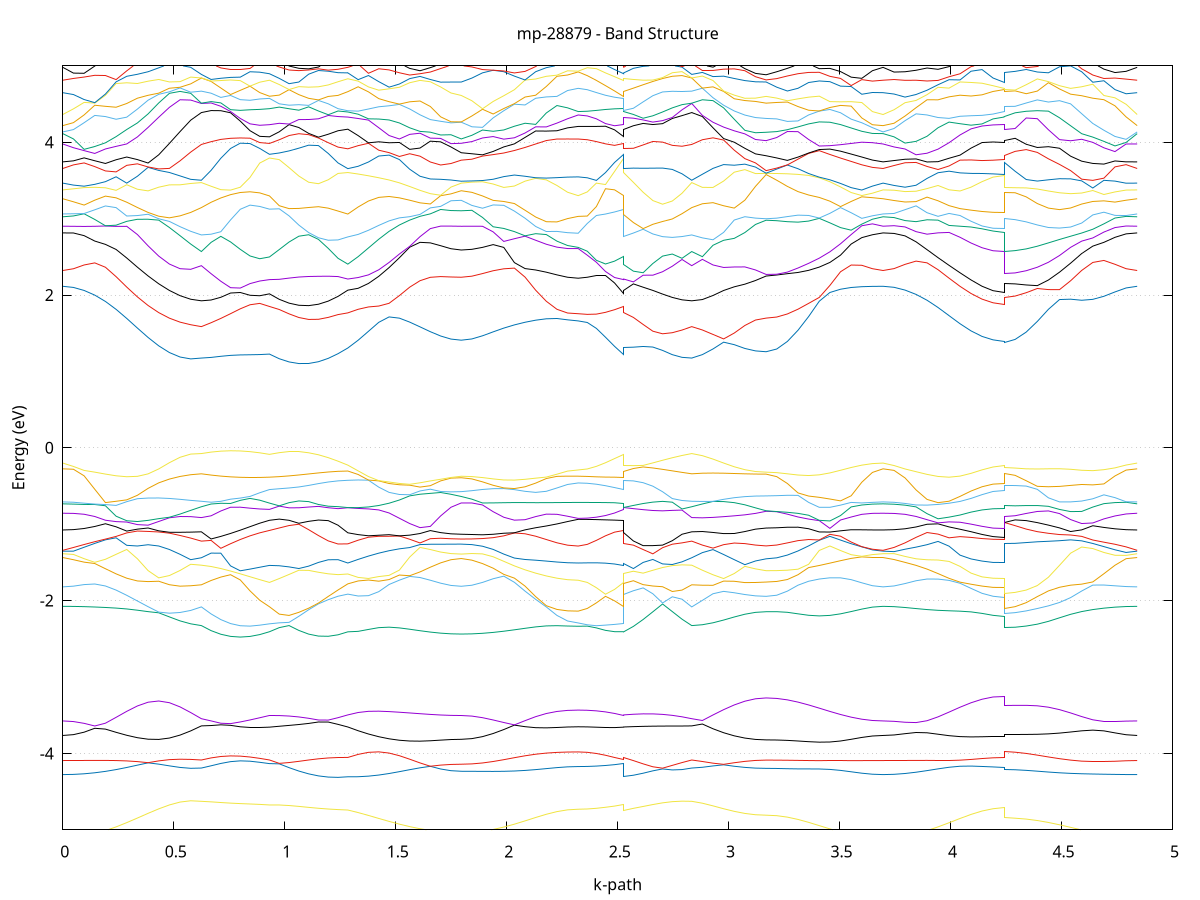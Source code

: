 set title 'mp-28879 - Band Structure'
set xlabel 'k-path'
set ylabel 'Energy (eV)'
set grid y
set yrange [-5:5]
set terminal png size 800,600
set output 'mp-28879_bands_gnuplot.png'
plot '-' using 1:2 with lines notitle, '-' using 1:2 with lines notitle, '-' using 1:2 with lines notitle, '-' using 1:2 with lines notitle, '-' using 1:2 with lines notitle, '-' using 1:2 with lines notitle, '-' using 1:2 with lines notitle, '-' using 1:2 with lines notitle, '-' using 1:2 with lines notitle, '-' using 1:2 with lines notitle, '-' using 1:2 with lines notitle, '-' using 1:2 with lines notitle, '-' using 1:2 with lines notitle, '-' using 1:2 with lines notitle, '-' using 1:2 with lines notitle, '-' using 1:2 with lines notitle, '-' using 1:2 with lines notitle, '-' using 1:2 with lines notitle, '-' using 1:2 with lines notitle, '-' using 1:2 with lines notitle, '-' using 1:2 with lines notitle, '-' using 1:2 with lines notitle, '-' using 1:2 with lines notitle, '-' using 1:2 with lines notitle, '-' using 1:2 with lines notitle, '-' using 1:2 with lines notitle, '-' using 1:2 with lines notitle, '-' using 1:2 with lines notitle, '-' using 1:2 with lines notitle, '-' using 1:2 with lines notitle, '-' using 1:2 with lines notitle, '-' using 1:2 with lines notitle, '-' using 1:2 with lines notitle, '-' using 1:2 with lines notitle, '-' using 1:2 with lines notitle, '-' using 1:2 with lines notitle, '-' using 1:2 with lines notitle, '-' using 1:2 with lines notitle, '-' using 1:2 with lines notitle, '-' using 1:2 with lines notitle, '-' using 1:2 with lines notitle, '-' using 1:2 with lines notitle, '-' using 1:2 with lines notitle, '-' using 1:2 with lines notitle, '-' using 1:2 with lines notitle, '-' using 1:2 with lines notitle, '-' using 1:2 with lines notitle, '-' using 1:2 with lines notitle, '-' using 1:2 with lines notitle, '-' using 1:2 with lines notitle, '-' using 1:2 with lines notitle, '-' using 1:2 with lines notitle, '-' using 1:2 with lines notitle, '-' using 1:2 with lines notitle, '-' using 1:2 with lines notitle, '-' using 1:2 with lines notitle, '-' using 1:2 with lines notitle, '-' using 1:2 with lines notitle, '-' using 1:2 with lines notitle, '-' using 1:2 with lines notitle, '-' using 1:2 with lines notitle, '-' using 1:2 with lines notitle, '-' using 1:2 with lines notitle, '-' using 1:2 with lines notitle, '-' using 1:2 with lines notitle, '-' using 1:2 with lines notitle, '-' using 1:2 with lines notitle, '-' using 1:2 with lines notitle, '-' using 1:2 with lines notitle, '-' using 1:2 with lines notitle, '-' using 1:2 with lines notitle, '-' using 1:2 with lines notitle, '-' using 1:2 with lines notitle, '-' using 1:2 with lines notitle, '-' using 1:2 with lines notitle, '-' using 1:2 with lines notitle, '-' using 1:2 with lines notitle, '-' using 1:2 with lines notitle, '-' using 1:2 with lines notitle, '-' using 1:2 with lines notitle, '-' using 1:2 with lines notitle, '-' using 1:2 with lines notitle, '-' using 1:2 with lines notitle, '-' using 1:2 with lines notitle
0.000000 -40.108186
0.048033 -40.108186
0.096067 -40.108186
0.144100 -40.108086
0.192133 -40.108086
0.240167 -40.107986
0.288200 -40.107886
0.336233 -40.107786
0.384267 -40.107786
0.432300 -40.107686
0.480333 -40.107586
0.528367 -40.107586
0.576400 -40.107486
0.624433 -40.107486
0.624433 -40.107486
0.668255 -40.107486
0.712076 -40.107486
0.755898 -40.107486
0.799719 -40.107486
0.843541 -40.107486
0.887362 -40.107486
0.931184 -40.107486
0.931184 -40.107486
0.975330 -40.107486
1.019476 -40.107486
1.063622 -40.107486
1.107767 -40.107486
1.151913 -40.107486
1.196059 -40.107486
1.240205 -40.107586
1.284351 -40.107586
1.284351 -40.107586
1.330807 -40.107586
1.377263 -40.107686
1.423719 -40.107786
1.470175 -40.107786
1.516631 -40.107886
1.563087 -40.107986
1.609543 -40.108086
1.655999 -40.108086
1.702455 -40.108186
1.748911 -40.108186
1.795367 -40.108186
1.795367 -40.108186
1.843269 -40.108186
1.891172 -40.108186
1.939074 -40.108086
1.986976 -40.107986
2.034878 -40.107886
2.082781 -40.107786
2.130683 -40.107686
2.178585 -40.107586
2.226487 -40.107586
2.274389 -40.107486
2.322292 -40.107486
2.322292 -40.107486
2.363261 -40.107486
2.404231 -40.107486
2.445200 -40.107486
2.486170 -40.107486
2.527140 -40.107486
2.527140 -40.107586
2.570961 -40.107586
2.614783 -40.107586
2.658604 -40.107486
2.702426 -40.107486
2.746247 -40.107486
2.790069 -40.107486
2.833890 -40.107486
2.833890 -40.107486
2.881756 -40.107486
2.929623 -40.107486
2.977489 -40.107486
3.025355 -40.107486
3.073222 -40.107486
3.121088 -40.107486
3.168954 -40.107486
3.168954 -40.107486
3.216856 -40.107486
3.264758 -40.107586
3.312661 -40.107586
3.360563 -40.107686
3.408465 -40.107786
3.456367 -40.107886
3.504269 -40.107986
3.552172 -40.108086
3.600074 -40.108186
3.647976 -40.108186
3.695878 -40.108186
3.695878 -40.108186
3.745428 -40.108186
3.794977 -40.108186
3.844526 -40.108086
3.894075 -40.108086
3.943624 -40.107986
3.993173 -40.107886
4.042723 -40.107786
4.092272 -40.107686
4.141821 -40.107686
4.191370 -40.107686
4.240919 -40.107586
4.240919 -40.107586
4.290918 -40.107586
4.340917 -40.107686
4.390916 -40.107686
4.440915 -40.107786
4.490914 -40.107886
4.540913 -40.107886
4.590912 -40.107986
4.640911 -40.108086
4.690910 -40.108186
4.740908 -40.108186
4.790907 -40.108186
4.840906 -40.108186
e
0.000000 -40.080986
0.048033 -40.080986
0.096067 -40.080886
0.144100 -40.080786
0.192133 -40.080586
0.240167 -40.080386
0.288200 -40.080186
0.336233 -40.079886
0.384267 -40.079586
0.432300 -40.079186
0.480333 -40.078786
0.528367 -40.078486
0.576400 -40.078886
0.624433 -40.079286
0.624433 -40.079286
0.668255 -40.079386
0.712076 -40.079486
0.755898 -40.079586
0.799719 -40.079686
0.843541 -40.079786
0.887362 -40.079886
0.931184 -40.079886
0.931184 -40.079886
0.975330 -40.079786
1.019476 -40.079586
1.063622 -40.079486
1.107767 -40.079286
1.151913 -40.079086
1.196059 -40.078886
1.240205 -40.078686
1.284351 -40.078486
1.284351 -40.078486
1.330807 -40.078886
1.377263 -40.079186
1.423719 -40.079586
1.470175 -40.079886
1.516631 -40.080186
1.563087 -40.080386
1.609543 -40.080586
1.655999 -40.080786
1.702455 -40.080886
1.748911 -40.080986
1.795367 -40.080986
1.795367 -40.080986
1.843269 -40.080986
1.891172 -40.080986
1.939074 -40.080986
1.986976 -40.080886
2.034878 -40.080886
2.082781 -40.080786
2.130683 -40.080786
2.178585 -40.080686
2.226487 -40.080586
2.274389 -40.080586
2.322292 -40.080586
2.322292 -40.080586
2.363261 -40.080586
2.404231 -40.080486
2.445200 -40.080386
2.486170 -40.080186
2.527140 -40.079886
2.527140 -40.078486
2.570961 -40.078586
2.614783 -40.078686
2.658604 -40.078786
2.702426 -40.078886
2.746247 -40.079086
2.790069 -40.079186
2.833890 -40.079286
2.833890 -40.079286
2.881756 -40.079586
2.929623 -40.079886
2.977489 -40.080086
3.025355 -40.080286
3.073222 -40.080486
3.121088 -40.080586
3.168954 -40.080586
3.168954 -40.080586
3.216856 -40.080586
3.264758 -40.080686
3.312661 -40.080686
3.360563 -40.080786
3.408465 -40.080786
3.456367 -40.080886
3.504269 -40.080886
3.552172 -40.080986
3.600074 -40.080986
3.647976 -40.080986
3.695878 -40.080986
3.695878 -40.080986
3.745428 -40.080986
3.794977 -40.080886
3.844526 -40.080786
3.894075 -40.080686
3.943624 -40.080486
3.993173 -40.080286
4.042723 -40.079986
4.092272 -40.079786
4.141821 -40.079486
4.191370 -40.079186
4.240919 -40.079086
4.240919 -40.079086
4.290918 -40.079186
4.340917 -40.079386
4.390916 -40.079686
4.440915 -40.079886
4.490914 -40.080186
4.540913 -40.080386
4.590912 -40.080586
4.640911 -40.080786
4.690910 -40.080886
4.740908 -40.080886
4.790907 -40.080986
4.840906 -40.080986
e
0.000000 -40.075286
0.048033 -40.075286
0.096067 -40.075386
0.144100 -40.075586
0.192133 -40.075786
0.240167 -40.076086
0.288200 -40.076386
0.336233 -40.076786
0.384267 -40.077186
0.432300 -40.077586
0.480333 -40.077986
0.528367 -40.078486
0.576400 -40.078086
0.624433 -40.077686
0.624433 -40.077686
0.668255 -40.077586
0.712076 -40.077486
0.755898 -40.077386
0.799719 -40.077286
0.843541 -40.077186
0.887362 -40.077086
0.931184 -40.077086
0.931184 -40.077086
0.975330 -40.077186
1.019476 -40.077386
1.063622 -40.077486
1.107767 -40.077686
1.151913 -40.077886
1.196059 -40.078086
1.240205 -40.078286
1.284351 -40.078486
1.284351 -40.078486
1.330807 -40.077986
1.377263 -40.077586
1.423719 -40.077186
1.470175 -40.076786
1.516631 -40.076386
1.563087 -40.076086
1.609543 -40.075786
1.655999 -40.075586
1.702455 -40.075386
1.748911 -40.075286
1.795367 -40.075286
1.795367 -40.075286
1.843269 -40.075286
1.891172 -40.075286
1.939074 -40.075386
1.986976 -40.075486
2.034878 -40.075686
2.082781 -40.075886
2.130683 -40.075986
2.178585 -40.076186
2.226487 -40.076286
2.274389 -40.076386
2.322292 -40.076386
2.322292 -40.076386
2.363261 -40.076386
2.404231 -40.076486
2.445200 -40.076686
2.486170 -40.076786
2.527140 -40.077086
2.527140 -40.078486
2.570961 -40.078386
2.614783 -40.078286
2.658604 -40.078086
2.702426 -40.077986
2.746247 -40.077886
2.790069 -40.077786
2.833890 -40.077686
2.833890 -40.077686
2.881756 -40.077386
2.929623 -40.077086
2.977489 -40.076886
3.025355 -40.076686
3.073222 -40.076486
3.121088 -40.076386
3.168954 -40.076386
3.168954 -40.076386
3.216856 -40.076386
3.264758 -40.076286
3.312661 -40.076186
3.360563 -40.075986
3.408465 -40.075886
3.456367 -40.075686
3.504269 -40.075486
3.552172 -40.075386
3.600074 -40.075286
3.647976 -40.075286
3.695878 -40.075286
3.695878 -40.075286
3.745428 -40.075286
3.794977 -40.075386
3.844526 -40.075486
3.894075 -40.075686
3.943624 -40.075986
3.993173 -40.076286
4.042723 -40.076686
4.092272 -40.076986
4.141821 -40.077386
4.191370 -40.077686
4.240919 -40.077786
4.240919 -40.077786
4.290918 -40.077686
4.340917 -40.077386
4.390916 -40.077086
4.440915 -40.076786
4.490914 -40.076486
4.540913 -40.076186
4.590912 -40.075886
4.640911 -40.075686
4.690910 -40.075486
4.740908 -40.075386
4.790907 -40.075286
4.840906 -40.075186
e
0.000000 -39.826986
0.048033 -39.826986
0.096067 -39.826986
0.144100 -39.826786
0.192133 -39.826686
0.240167 -39.826486
0.288200 -39.826286
0.336233 -39.825986
0.384267 -39.825686
0.432300 -39.825386
0.480333 -39.825086
0.528367 -39.824786
0.576400 -39.824486
0.624433 -39.824286
0.624433 -39.824286
0.668255 -39.824186
0.712076 -39.824086
0.755898 -39.824086
0.799719 -39.824086
0.843541 -39.824186
0.887362 -39.824286
0.931184 -39.824286
0.931184 -39.824286
0.975330 -39.824186
1.019476 -39.824086
1.063622 -39.824086
1.107767 -39.824286
1.151913 -39.824386
1.196059 -39.824486
1.240205 -39.824686
1.284351 -39.824786
1.284351 -39.824786
1.330807 -39.825086
1.377263 -39.825386
1.423719 -39.825686
1.470175 -39.825986
1.516631 -39.826286
1.563087 -39.826486
1.609543 -39.826686
1.655999 -39.826886
1.702455 -39.826986
1.748911 -39.827086
1.795367 -39.827086
1.795367 -39.827086
1.843269 -39.826986
1.891172 -39.826986
1.939074 -39.826786
1.986976 -39.826586
2.034878 -39.826386
2.082781 -39.826086
2.130683 -39.825786
2.178585 -39.825486
2.226487 -39.825186
2.274389 -39.824886
2.322292 -39.824786
2.322292 -39.824786
2.363261 -39.824786
2.404231 -39.824686
2.445200 -39.824586
2.486170 -39.824486
2.527140 -39.824286
2.527140 -39.824786
2.570961 -39.824786
2.614783 -39.824686
2.658604 -39.824586
2.702426 -39.824486
2.746247 -39.824386
2.790069 -39.824286
2.833890 -39.824286
2.833890 -39.824286
2.881756 -39.824086
2.929623 -39.824286
2.977489 -39.824386
3.025355 -39.824586
3.073222 -39.824686
3.121088 -39.824686
3.168954 -39.824786
3.168954 -39.824786
3.216856 -39.824886
3.264758 -39.825086
3.312661 -39.825486
3.360563 -39.825786
3.408465 -39.826086
3.456367 -39.826386
3.504269 -39.826586
3.552172 -39.826786
3.600074 -39.826886
3.647976 -39.826986
3.695878 -39.827086
3.695878 -39.827086
3.745428 -39.826986
3.794977 -39.826986
3.844526 -39.826786
3.894075 -39.826686
3.943624 -39.826386
3.993173 -39.826186
4.042723 -39.825886
4.092272 -39.825686
4.141821 -39.825386
4.191370 -39.825286
4.240919 -39.825186
4.240919 -39.825186
4.290918 -39.825286
4.340917 -39.825386
4.390916 -39.825586
4.440915 -39.825886
4.490914 -39.826086
4.540913 -39.826286
4.590912 -39.826486
4.640911 -39.826686
4.690910 -39.826886
4.740908 -39.826986
4.790907 -39.826986
4.840906 -39.826986
e
0.000000 -39.820986
0.048033 -39.821086
0.096067 -39.821086
0.144100 -39.821286
0.192133 -39.821386
0.240167 -39.821586
0.288200 -39.821886
0.336233 -39.822086
0.384267 -39.822386
0.432300 -39.822686
0.480333 -39.822986
0.528367 -39.823286
0.576400 -39.823586
0.624433 -39.823786
0.624433 -39.823786
0.668255 -39.823886
0.712076 -39.823986
0.755898 -39.824086
0.799719 -39.823986
0.843541 -39.823886
0.887362 -39.823786
0.931184 -39.823786
0.931184 -39.823786
0.975330 -39.823886
1.019476 -39.823986
1.063622 -39.823986
1.107767 -39.823886
1.151913 -39.823686
1.196059 -39.823586
1.240205 -39.823386
1.284351 -39.823286
1.284351 -39.823286
1.330807 -39.822986
1.377263 -39.822686
1.423719 -39.822386
1.470175 -39.822086
1.516631 -39.821786
1.563087 -39.821586
1.609543 -39.821386
1.655999 -39.821286
1.702455 -39.821086
1.748911 -39.821086
1.795367 -39.820986
1.795367 -39.820986
1.843269 -39.821086
1.891172 -39.821086
1.939074 -39.821286
1.986976 -39.821486
2.034878 -39.821686
2.082781 -39.821986
2.130683 -39.822286
2.178585 -39.822586
2.226487 -39.822986
2.274389 -39.823186
2.322292 -39.823286
2.322292 -39.823286
2.363261 -39.823386
2.404231 -39.823386
2.445200 -39.823486
2.486170 -39.823586
2.527140 -39.823786
2.527140 -39.823286
2.570961 -39.823386
2.614783 -39.823386
2.658604 -39.823486
2.702426 -39.823586
2.746247 -39.823686
2.790069 -39.823786
2.833890 -39.823786
2.833890 -39.823786
2.881756 -39.823986
2.929623 -39.823786
2.977489 -39.823686
3.025355 -39.823486
3.073222 -39.823386
3.121088 -39.823386
3.168954 -39.823286
3.168954 -39.823286
3.216856 -39.823186
3.264758 -39.822986
3.312661 -39.822586
3.360563 -39.822286
3.408465 -39.821986
3.456367 -39.821686
3.504269 -39.821486
3.552172 -39.821286
3.600074 -39.821186
3.647976 -39.821086
3.695878 -39.820986
3.695878 -39.820986
3.745428 -39.821086
3.794977 -39.821086
3.844526 -39.821286
3.894075 -39.821386
3.943624 -39.821686
3.993173 -39.821886
4.042723 -39.822186
4.092272 -39.822386
4.141821 -39.822686
4.191370 -39.822786
4.240919 -39.822886
4.240919 -39.822886
4.290918 -39.822886
4.340917 -39.822686
4.390916 -39.822486
4.440915 -39.822286
4.490914 -39.821986
4.540913 -39.821786
4.590912 -39.821586
4.640911 -39.821386
4.690910 -39.821186
4.740908 -39.821086
4.790907 -39.821086
4.840906 -39.820986
e
0.000000 -21.269086
0.048033 -21.269186
0.096067 -21.269586
0.144100 -21.270186
0.192133 -21.270786
0.240167 -21.271386
0.288200 -21.271786
0.336233 -21.271886
0.384267 -21.271786
0.432300 -21.271386
0.480333 -21.270986
0.528367 -21.270586
0.576400 -21.270486
0.624433 -21.270886
0.624433 -21.270886
0.668255 -21.271086
0.712076 -21.271186
0.755898 -21.271386
0.799719 -21.271686
0.843541 -21.271886
0.887362 -21.272186
0.931184 -21.272586
0.931184 -21.272586
0.975330 -21.271886
1.019476 -21.271286
1.063622 -21.270786
1.107767 -21.270486
1.151913 -21.270286
1.196059 -21.270186
1.240205 -21.270186
1.284351 -21.270286
1.284351 -21.270286
1.330807 -21.270686
1.377263 -21.271086
1.423719 -21.271386
1.470175 -21.271486
1.516631 -21.271286
1.563087 -21.270886
1.609543 -21.270186
1.655999 -21.269586
1.702455 -21.268986
1.748911 -21.268486
1.795367 -21.268386
1.795367 -21.268386
1.843269 -21.268486
1.891172 -21.269086
1.939074 -21.269886
1.986976 -21.270986
2.034878 -21.272186
2.082781 -21.273486
2.130683 -21.274686
2.178585 -21.275686
2.226487 -21.276486
2.274389 -21.276986
2.322292 -21.277086
2.322292 -21.277086
2.363261 -21.276886
2.404231 -21.276186
2.445200 -21.275086
2.486170 -21.273886
2.527140 -21.272586
2.527140 -21.270286
2.570961 -21.270286
2.614783 -21.270286
2.658604 -21.270386
2.702426 -21.270486
2.746247 -21.270586
2.790069 -21.270786
2.833890 -21.270886
2.833890 -21.270886
2.881756 -21.271686
2.929623 -21.272886
2.977489 -21.274386
3.025355 -21.275786
3.073222 -21.276986
3.121088 -21.277786
3.168954 -21.278086
3.168954 -21.278086
3.216856 -21.277886
3.264758 -21.277386
3.312661 -21.276586
3.360563 -21.275486
3.408465 -21.274286
3.456367 -21.272986
3.504269 -21.271786
3.552172 -21.270686
3.600074 -21.269786
3.647976 -21.269286
3.695878 -21.269086
3.695878 -21.269086
3.745428 -21.269286
3.794977 -21.269686
3.844526 -21.270286
3.894075 -21.270886
3.943624 -21.271486
3.993173 -21.271986
4.042723 -21.272286
4.092272 -21.272586
4.141821 -21.272786
4.191370 -21.272986
4.240919 -21.272986
4.240919 -21.272986
4.290918 -21.272986
4.340917 -21.272886
4.390916 -21.272686
4.440915 -21.272386
4.490914 -21.272086
4.540913 -21.271686
4.590912 -21.271286
4.640911 -21.270686
4.690910 -21.270086
4.740908 -21.269586
4.790907 -21.269186
4.840906 -21.269086
e
0.000000 -21.216786
0.048033 -21.218386
0.096067 -21.221386
0.144100 -21.224286
0.192133 -21.226686
0.240167 -21.228486
0.288200 -21.229486
0.336233 -21.229686
0.384267 -21.229186
0.432300 -21.227886
0.480333 -21.225986
0.528367 -21.223586
0.576400 -21.220786
0.624433 -21.217686
0.624433 -21.217686
0.668255 -21.216886
0.712076 -21.216386
0.755898 -21.216486
0.799719 -21.216586
0.843541 -21.216686
0.887362 -21.216686
0.931184 -21.216686
0.931184 -21.216686
0.975330 -21.216986
1.019476 -21.217186
1.063622 -21.217386
1.107767 -21.218986
1.151913 -21.220486
1.196059 -21.221986
1.240205 -21.223286
1.284351 -21.224586
1.284351 -21.224586
1.330807 -21.226886
1.377263 -21.228786
1.423719 -21.229986
1.470175 -21.230486
1.516631 -21.230186
1.563087 -21.229086
1.609543 -21.227286
1.655999 -21.224786
1.702455 -21.221886
1.748911 -21.219086
1.795367 -21.217686
1.795367 -21.217686
1.843269 -21.220886
1.891172 -21.224786
1.939074 -21.227786
1.986976 -21.229486
2.034878 -21.229886
2.082781 -21.228786
2.130683 -21.226286
2.178585 -21.222386
2.226487 -21.217386
2.274389 -21.214586
2.322292 -21.214586
2.322292 -21.214586
2.363261 -21.214686
2.404231 -21.214986
2.445200 -21.215486
2.486170 -21.216086
2.527140 -21.216686
2.527140 -21.224586
2.570961 -21.223586
2.614783 -21.222486
2.658604 -21.221486
2.702426 -21.220486
2.746247 -21.219486
2.790069 -21.218586
2.833890 -21.217686
2.833890 -21.217686
2.881756 -21.216386
2.929623 -21.216286
2.977489 -21.215986
3.025355 -21.215586
3.073222 -21.215286
3.121088 -21.215086
3.168954 -21.215086
3.168954 -21.215086
3.216856 -21.215086
3.264758 -21.216586
3.312661 -21.221686
3.360563 -21.225586
3.408465 -21.228086
3.456367 -21.229186
3.504269 -21.228886
3.552172 -21.227186
3.600074 -21.224186
3.647976 -21.220186
3.695878 -21.216786
3.695878 -21.216786
3.745428 -21.219086
3.794977 -21.222786
3.844526 -21.226386
3.894075 -21.229586
3.943624 -21.232086
3.993173 -21.233886
4.042723 -21.234986
4.092272 -21.235486
4.141821 -21.235486
4.191370 -21.235386
4.240919 -21.235286
4.240919 -21.235686
4.290918 -21.235786
4.340917 -21.235986
4.390916 -21.236086
4.440915 -21.235786
4.490914 -21.234986
4.540913 -21.233586
4.590912 -21.231586
4.640911 -21.228886
4.690910 -21.225786
4.740908 -21.222286
4.790907 -21.218786
4.840906 -21.216786
e
0.000000 -21.212586
0.048033 -21.213686
0.096067 -21.215086
0.144100 -21.215986
0.192133 -21.216386
0.240167 -21.216486
0.288200 -21.216286
0.336233 -21.215986
0.384267 -21.215586
0.432300 -21.215386
0.480333 -21.215286
0.528367 -21.215486
0.576400 -21.215886
0.624433 -21.216286
0.624433 -21.216286
0.668255 -21.216286
0.712076 -21.216086
0.755898 -21.215386
0.799719 -21.214686
0.843541 -21.213986
0.887362 -21.213286
0.931184 -21.212586
0.931184 -21.212586
0.975330 -21.214186
1.019476 -21.215786
1.063622 -21.217286
1.107767 -21.217186
1.151913 -21.216986
1.196059 -21.216686
1.240205 -21.216386
1.284351 -21.216086
1.284351 -21.216086
1.330807 -21.215686
1.377263 -21.215386
1.423719 -21.215386
1.470175 -21.215486
1.516631 -21.215586
1.563087 -21.215586
1.609543 -21.215386
1.655999 -21.214886
1.702455 -21.214086
1.748911 -21.213086
1.795367 -21.212586
1.795367 -21.212586
1.843269 -21.208686
1.891172 -21.209786
1.939074 -21.211186
1.986976 -21.212386
2.034878 -21.213186
2.082781 -21.213786
2.130683 -21.214186
2.178585 -21.214386
2.226487 -21.214586
2.274389 -21.211286
2.322292 -21.205286
2.322292 -21.205286
2.363261 -21.205586
2.404231 -21.206586
2.445200 -21.208086
2.486170 -21.210186
2.527140 -21.212586
2.527140 -21.216086
2.570961 -21.216286
2.614783 -21.216286
2.658604 -21.216286
2.702426 -21.216286
2.746247 -21.216286
2.790069 -21.216186
2.833890 -21.216286
2.833890 -21.216286
2.881756 -21.214786
2.929623 -21.211986
2.977489 -21.209486
3.025355 -21.207286
3.073222 -21.205686
3.121088 -21.204586
3.168954 -21.204186
3.168954 -21.204186
3.216856 -21.210486
3.264758 -21.215086
3.312661 -21.215186
3.360563 -21.215286
3.408465 -21.215186
3.456367 -21.214886
3.504269 -21.214386
3.552172 -21.213586
3.600074 -21.212386
3.647976 -21.211086
3.695878 -21.212586
3.695878 -21.212586
3.745428 -21.212786
3.794977 -21.213586
3.844526 -21.213886
3.894075 -21.213586
3.943624 -21.212686
3.993173 -21.211286
4.042723 -21.209386
4.092272 -21.207186
4.141821 -21.204686
4.191370 -21.202086
4.240919 -21.199986
4.240919 -21.201186
4.290918 -21.202086
4.340917 -21.203786
4.390916 -21.205786
4.440915 -21.207686
4.490914 -21.209486
4.540913 -21.211086
4.590912 -21.212286
4.640911 -21.213186
4.690910 -21.213486
4.740908 -21.213186
4.790907 -21.212686
4.840906 -21.212586
e
0.000000 -21.210386
0.048033 -21.208886
0.096067 -21.206386
0.144100 -21.203886
0.192133 -21.201686
0.240167 -21.199986
0.288200 -21.198986
0.336233 -21.198586
0.384267 -21.198786
0.432300 -21.199586
0.480333 -21.200886
0.528367 -21.202586
0.576400 -21.204086
0.624433 -21.205286
0.624433 -21.205286
0.668255 -21.205486
0.712076 -21.205586
0.755898 -21.205586
0.799719 -21.205486
0.843541 -21.205486
0.887362 -21.205486
0.931184 -21.205386
0.931184 -21.205386
0.975330 -21.205286
1.019476 -21.205086
1.063622 -21.204786
1.107767 -21.204386
1.151913 -21.203886
1.196059 -21.203286
1.240205 -21.202686
1.284351 -21.201886
1.284351 -21.201986
1.330807 -21.200386
1.377263 -21.198986
1.423719 -21.197986
1.470175 -21.197486
1.516631 -21.197486
1.563087 -21.198286
1.609543 -21.199686
1.655999 -21.201686
1.702455 -21.203986
1.748911 -21.205986
1.795367 -21.206886
1.795367 -21.206886
1.843269 -21.208086
1.891172 -21.202586
1.939074 -21.199286
1.986976 -21.197386
2.034878 -21.195686
2.082781 -21.194086
2.130683 -21.192486
2.178585 -21.191086
2.226487 -21.189686
2.274389 -21.196886
2.322292 -21.203286
2.322292 -21.203286
2.363261 -21.203486
2.404231 -21.204186
2.445200 -21.204786
2.486170 -21.205286
2.527140 -21.205386
2.527140 -21.201986
2.570961 -21.202486
2.614783 -21.203086
2.658604 -21.203586
2.702426 -21.204186
2.746247 -21.204686
2.790069 -21.205086
2.833890 -21.205286
2.833890 -21.205286
2.881756 -21.205986
2.929623 -21.206186
2.977489 -21.205786
3.025355 -21.205086
3.073222 -21.204086
3.121088 -21.203286
3.168954 -21.202986
3.168954 -21.202986
3.216856 -21.196286
3.264758 -21.192186
3.312661 -21.193486
3.360563 -21.194886
3.408465 -21.196386
3.456367 -21.197886
3.504269 -21.199586
3.552172 -21.201486
3.600074 -21.203386
3.647976 -21.208486
3.695878 -21.210386
3.695878 -21.210386
3.745428 -21.208786
3.794977 -21.205786
3.844526 -21.202786
3.894075 -21.200186
3.943624 -21.198286
3.993173 -21.197086
4.042723 -21.196486
4.092272 -21.196486
4.141821 -21.196886
4.191370 -21.197986
4.240919 -21.199586
4.240919 -21.198986
4.290918 -21.198486
4.340917 -21.197986
4.390916 -21.197586
4.440915 -21.197486
4.490914 -21.197686
4.540913 -21.198286
4.590912 -21.199486
4.640911 -21.201386
4.690910 -21.203786
4.740908 -21.206486
4.790907 -21.209086
4.840906 -21.210386
e
0.000000 -21.206186
0.048033 -21.204286
0.096067 -21.200286
0.144100 -21.195886
0.192133 -21.191786
0.240167 -21.188286
0.288200 -21.185686
0.336233 -21.184086
0.384267 -21.183286
0.432300 -21.183186
0.480333 -21.183486
0.528367 -21.184186
0.576400 -21.184986
0.624433 -21.185986
0.624433 -21.185986
0.668255 -21.185986
0.712076 -21.185986
0.755898 -21.185886
0.799719 -21.185986
0.843541 -21.185986
0.887362 -21.186186
0.931184 -21.186286
0.931184 -21.186286
0.975330 -21.186186
1.019476 -21.186086
1.063622 -21.186086
1.107767 -21.185986
1.151913 -21.185786
1.196059 -21.185586
1.240205 -21.185286
1.284351 -21.184986
1.284351 -21.184986
1.330807 -21.184286
1.377263 -21.183886
1.423719 -21.183786
1.470175 -21.184286
1.516631 -21.185686
1.563087 -21.187986
1.609543 -21.191286
1.655999 -21.195186
1.702455 -21.199486
1.748911 -21.203186
1.795367 -21.204886
1.795367 -21.204886
1.843269 -21.203486
1.891172 -21.201386
1.939074 -21.196186
1.986976 -21.189986
2.034878 -21.184486
2.082781 -21.182586
2.130683 -21.182686
2.178585 -21.183586
2.226487 -21.189586
2.274389 -21.188286
2.322292 -21.187586
2.322292 -21.187586
2.363261 -21.187486
2.404231 -21.187386
2.445200 -21.187086
2.486170 -21.186786
2.527140 -21.186286
2.527140 -21.184986
2.570961 -21.185186
2.614783 -21.185386
2.658604 -21.185586
2.702426 -21.185686
2.746247 -21.185786
2.790069 -21.185886
2.833890 -21.185986
2.833890 -21.185986
2.881756 -21.186886
2.929623 -21.187886
2.977489 -21.188786
3.025355 -21.189586
3.073222 -21.190186
3.121088 -21.190586
3.168954 -21.190686
3.168954 -21.190686
3.216856 -21.191186
3.264758 -21.189186
3.312661 -21.183686
3.360563 -21.183286
3.408465 -21.183186
3.456367 -21.184286
3.504269 -21.189686
3.552172 -21.195886
3.600074 -21.202286
3.647976 -21.205286
3.695878 -21.206186
3.695878 -21.206186
3.745428 -21.204386
3.794977 -21.200686
3.844526 -21.196386
3.894075 -21.192286
3.943624 -21.188686
3.993173 -21.185886
4.042723 -21.183786
4.092272 -21.182786
4.141821 -21.182686
4.191370 -21.183186
4.240919 -21.183586
4.240919 -21.184086
4.290918 -21.183786
4.340917 -21.183386
4.390916 -21.183386
4.440915 -21.184086
4.490914 -21.185486
4.540913 -21.187686
4.590912 -21.190486
4.640911 -21.193886
4.690910 -21.197586
4.740908 -21.201386
4.790907 -21.204686
4.840906 -21.206186
e
0.000000 -21.185386
0.048033 -21.185286
0.096067 -21.184986
0.144100 -21.184486
0.192133 -21.183686
0.240167 -21.182586
0.288200 -21.181286
0.336233 -21.180186
0.384267 -21.179586
0.432300 -21.179486
0.480333 -21.179786
0.528367 -21.180286
0.576400 -21.180786
0.624433 -21.181286
0.624433 -21.181286
0.668255 -21.181486
0.712076 -21.181686
0.755898 -21.181986
0.799719 -21.182286
0.843541 -21.182586
0.887362 -21.182886
0.931184 -21.183186
0.931184 -21.183186
0.975330 -21.183186
1.019476 -21.183086
1.063622 -21.182986
1.107767 -21.182886
1.151913 -21.182586
1.196059 -21.182186
1.240205 -21.181686
1.284351 -21.181086
1.284351 -21.181086
1.330807 -21.180386
1.377263 -21.179886
1.423719 -21.179886
1.470175 -21.180486
1.516631 -21.181586
1.563087 -21.182686
1.609543 -21.183686
1.655999 -21.184286
1.702455 -21.184686
1.748911 -21.184886
1.795367 -21.184886
1.795367 -21.184886
1.843269 -21.184786
1.891172 -21.184386
1.939074 -21.183886
1.986976 -21.183286
2.034878 -21.182786
2.082781 -21.180786
2.130683 -21.180286
2.178585 -21.183186
2.226487 -21.183986
2.274389 -21.184986
2.322292 -21.185686
2.322292 -21.185686
2.363261 -21.185386
2.404231 -21.184886
2.445200 -21.184286
2.486170 -21.183686
2.527140 -21.183186
2.527140 -21.181086
2.570961 -21.181086
2.614783 -21.180986
2.658604 -21.180986
2.702426 -21.180986
2.746247 -21.180986
2.790069 -21.181086
2.833890 -21.181286
2.833890 -21.181286
2.881756 -21.181686
2.929623 -21.182186
2.977489 -21.182886
3.025355 -21.183686
3.073222 -21.184586
3.121088 -21.185286
3.168954 -21.185486
3.168954 -21.185486
3.216856 -21.185186
3.264758 -21.184386
3.312661 -21.183186
3.360563 -21.179886
3.408465 -21.180586
3.456367 -21.183386
3.504269 -21.183886
3.552172 -21.184486
3.600074 -21.184886
3.647976 -21.185286
3.695878 -21.185386
3.695878 -21.185386
3.745428 -21.185286
3.794977 -21.184886
3.844526 -21.184286
3.894075 -21.183286
3.943624 -21.181886
3.993173 -21.180486
4.042723 -21.179286
4.092272 -21.178686
4.141821 -21.178486
4.191370 -21.178486
4.240919 -21.178586
4.240919 -21.179986
4.290918 -21.179886
4.340917 -21.179686
4.390916 -21.179686
4.440915 -21.179986
4.490914 -21.180786
4.540913 -21.181886
4.590912 -21.182986
4.640911 -21.184086
4.690910 -21.184686
4.740908 -21.185086
4.790907 -21.185286
4.840906 -21.185386
e
0.000000 -21.161286
0.048033 -21.161186
0.096067 -21.160786
0.144100 -21.159886
0.192133 -21.158586
0.240167 -21.156486
0.288200 -21.153786
0.336233 -21.150486
0.384267 -21.147086
0.432300 -21.145886
0.480333 -21.148186
0.528367 -21.149786
0.576400 -21.150886
0.624433 -21.151786
0.624433 -21.151786
0.668255 -21.151986
0.712076 -21.152186
0.755898 -21.152386
0.799719 -21.152486
0.843541 -21.152586
0.887362 -21.152786
0.931184 -21.152886
0.931184 -21.152886
0.975330 -21.152386
1.019476 -21.151986
1.063622 -21.151486
1.107767 -21.151086
1.151913 -21.150686
1.196059 -21.150286
1.240205 -21.149886
1.284351 -21.149386
1.284351 -21.149386
1.330807 -21.147886
1.377263 -21.145686
1.423719 -21.146986
1.470175 -21.150486
1.516631 -21.153886
1.563087 -21.156586
1.609543 -21.158586
1.655999 -21.159886
1.702455 -21.160586
1.748911 -21.160986
1.795367 -21.161086
1.795367 -21.161086
1.843269 -21.161086
1.891172 -21.161086
1.939074 -21.160886
1.986976 -21.160586
2.034878 -21.159986
2.082781 -21.159186
2.130683 -21.158086
2.178585 -21.156986
2.226487 -21.155986
2.274389 -21.155286
2.322292 -21.154986
2.322292 -21.154986
2.363261 -21.154886
2.404231 -21.154586
2.445200 -21.154186
2.486170 -21.153586
2.527140 -21.152886
2.527140 -21.149386
2.570961 -21.149786
2.614783 -21.150186
2.658604 -21.150486
2.702426 -21.150886
2.746247 -21.151186
2.790069 -21.151486
2.833890 -21.151786
2.833890 -21.151786
2.881756 -21.152586
2.929623 -21.153386
2.977489 -21.154086
3.025355 -21.154786
3.073222 -21.155386
3.121088 -21.155786
3.168954 -21.155886
3.168954 -21.155886
3.216856 -21.156086
3.264758 -21.156786
3.312661 -21.157786
3.360563 -21.158786
3.408465 -21.159686
3.456367 -21.160486
3.504269 -21.160886
3.552172 -21.161186
3.600074 -21.161286
3.647976 -21.161286
3.695878 -21.161286
3.695878 -21.161286
3.745428 -21.161186
3.794977 -21.160886
3.844526 -21.160186
3.894075 -21.159086
3.943624 -21.157486
3.993173 -21.155386
4.042723 -21.152886
4.092272 -21.150686
4.141821 -21.151986
4.191370 -21.153086
4.240919 -21.153386
4.240919 -21.153086
4.290918 -21.152886
4.340917 -21.151986
4.390916 -21.150486
4.440915 -21.151586
4.490914 -21.153986
4.540913 -21.156186
4.590912 -21.158086
4.640911 -21.159386
4.690910 -21.160386
4.740908 -21.160886
4.790907 -21.161186
4.840906 -21.161286
e
0.000000 -21.129386
0.048033 -21.129486
0.096067 -21.129986
0.144100 -21.130686
0.192133 -21.131686
0.240167 -21.132786
0.288200 -21.134186
0.336233 -21.138386
0.384267 -21.142586
0.432300 -21.144486
0.480333 -21.143986
0.528367 -21.144886
0.576400 -21.146286
0.624433 -21.147786
0.624433 -21.147786
0.668255 -21.148186
0.712076 -21.148586
0.755898 -21.148886
0.799719 -21.149286
0.843541 -21.149586
0.887362 -21.149886
0.931184 -21.150186
0.931184 -21.150186
0.975330 -21.149686
1.019476 -21.148986
1.063622 -21.148386
1.107767 -21.147686
1.151913 -21.146886
1.196059 -21.146186
1.240205 -21.145386
1.284351 -21.144686
1.284351 -21.144686
1.330807 -21.143686
1.377263 -21.144286
1.423719 -21.142486
1.470175 -21.138486
1.516631 -21.134186
1.563087 -21.132786
1.609543 -21.131586
1.655999 -21.130686
1.702455 -21.129986
1.748911 -21.129486
1.795367 -21.129386
1.795367 -21.129386
1.843269 -21.130086
1.891172 -21.132386
1.939074 -21.135986
1.986976 -21.140586
2.034878 -21.145886
2.082781 -21.150886
2.130683 -21.154086
2.178585 -21.154786
2.226487 -21.153886
2.274389 -21.152886
2.322292 -21.152486
2.322292 -21.152486
2.363261 -21.152386
2.404231 -21.152086
2.445200 -21.151686
2.486170 -21.151086
2.527140 -21.150186
2.527140 -21.144686
2.570961 -21.145086
2.614783 -21.145586
2.658604 -21.145986
2.702426 -21.146386
2.746247 -21.146886
2.790069 -21.147286
2.833890 -21.147786
2.833890 -21.147786
2.881756 -21.148986
2.929623 -21.149986
2.977489 -21.150886
3.025355 -21.151586
3.073222 -21.152086
3.121088 -21.152386
3.168954 -21.152486
3.168954 -21.152486
3.216856 -21.152886
3.264758 -21.153786
3.312661 -21.154686
3.360563 -21.153886
3.408465 -21.150586
3.456367 -21.145586
3.504269 -21.140386
3.552172 -21.135786
3.600074 -21.132286
3.647976 -21.130086
3.695878 -21.129386
3.695878 -21.129386
3.745428 -21.129686
3.794977 -21.130586
3.844526 -21.132286
3.894075 -21.134886
3.943624 -21.138286
3.993173 -21.142286
4.042723 -21.146186
4.092272 -21.148986
4.141821 -21.147286
4.191370 -21.145186
4.240919 -21.144286
4.240919 -21.143986
4.290918 -21.144786
4.340917 -21.146486
4.390916 -21.148586
4.440915 -21.147286
4.490914 -21.143886
4.540913 -21.140186
4.590912 -21.136786
4.640911 -21.133886
4.690910 -21.131786
4.740908 -21.130386
4.790907 -21.129586
4.840906 -21.129386
e
0.000000 -21.115686
0.048033 -21.116286
0.096067 -21.118086
0.144100 -21.120886
0.192133 -21.124686
0.240167 -21.129086
0.288200 -21.133786
0.336233 -21.135586
0.384267 -21.136786
0.432300 -21.137186
0.480333 -21.135586
0.528367 -21.132886
0.576400 -21.130186
0.624433 -21.127786
0.624433 -21.127786
0.668255 -21.127186
0.712076 -21.126586
0.755898 -21.125986
0.799719 -21.125486
0.843541 -21.125086
0.887362 -21.124686
0.931184 -21.124386
0.931184 -21.124386
0.975330 -21.124986
1.019476 -21.125786
1.063622 -21.126686
1.107767 -21.127686
1.151913 -21.128886
1.196059 -21.130186
1.240205 -21.131586
1.284351 -21.133086
1.284351 -21.133086
1.330807 -21.135886
1.377263 -21.137386
1.423719 -21.136886
1.470175 -21.135586
1.516631 -21.133886
1.563087 -21.129286
1.609543 -21.124886
1.655999 -21.121186
1.702455 -21.118286
1.748911 -21.116486
1.795367 -21.115886
1.795367 -21.115886
1.843269 -21.115986
1.891172 -21.116286
1.939074 -21.116786
1.986976 -21.117486
2.034878 -21.118286
2.082781 -21.119186
2.130683 -21.120086
2.178585 -21.120986
2.226487 -21.121686
2.274389 -21.122186
2.322292 -21.122386
2.322292 -21.122386
2.363261 -21.122486
2.404231 -21.122586
2.445200 -21.122986
2.486170 -21.123486
2.527140 -21.124386
2.527140 -21.133086
2.570961 -21.132286
2.614783 -21.131486
2.658604 -21.130686
2.702426 -21.129886
2.746247 -21.129186
2.790069 -21.128486
2.833890 -21.127786
2.833890 -21.127786
2.881756 -21.125986
2.929623 -21.124686
2.977489 -21.123686
3.025355 -21.122986
3.073222 -21.122586
3.121088 -21.122386
3.168954 -21.122386
3.168954 -21.122386
3.216856 -21.122186
3.264758 -21.121686
3.312661 -21.120886
3.360563 -21.119986
3.408465 -21.118986
3.456367 -21.118086
3.504269 -21.117286
3.552172 -21.116586
3.600074 -21.116086
3.647976 -21.115786
3.695878 -21.115686
3.695878 -21.115686
3.745428 -21.116186
3.794977 -21.117586
3.844526 -21.119686
3.894075 -21.122086
3.943624 -21.124686
3.993173 -21.127086
4.042723 -21.129486
4.092272 -21.131786
4.141821 -21.133986
4.191370 -21.135786
4.240919 -21.136586
4.240919 -21.136486
4.290918 -21.135786
4.340917 -21.134286
4.390916 -21.132286
4.440915 -21.130286
4.490914 -21.128086
4.540913 -21.125886
4.590912 -21.123586
4.640911 -21.121286
4.690910 -21.119086
4.740908 -21.117286
4.790907 -21.116086
4.840906 -21.115686
e
0.000000 -20.945786
0.048033 -20.945886
0.096067 -20.946186
0.144100 -20.946586
0.192133 -20.947186
0.240167 -20.947986
0.288200 -20.948786
0.336233 -20.949586
0.384267 -20.950286
0.432300 -20.950986
0.480333 -20.951486
0.528367 -20.951786
0.576400 -20.951886
0.624433 -20.951686
0.624433 -20.951686
0.668255 -20.951586
0.712076 -20.951386
0.755898 -20.951186
0.799719 -20.950886
0.843541 -20.950686
0.887362 -20.950386
0.931184 -20.950086
0.931184 -20.950086
0.975330 -20.950186
1.019476 -20.950286
1.063622 -20.950386
1.107767 -20.950486
1.151913 -20.950586
1.196059 -20.950586
1.240205 -20.950686
1.284351 -20.950786
1.284351 -20.950786
1.330807 -20.950386
1.377263 -20.949886
1.423719 -20.949286
1.470175 -20.948486
1.516631 -20.947686
1.563087 -20.946986
1.609543 -20.946286
1.655999 -20.945686
1.702455 -20.945186
1.748911 -20.944886
1.795367 -20.944786
1.795367 -20.944786
1.843269 -20.944586
1.891172 -20.944086
1.939074 -20.943286
1.986976 -20.943686
2.034878 -20.944486
2.082781 -20.945286
2.130683 -20.946086
2.178585 -20.946786
2.226487 -20.947286
2.274389 -20.947586
2.322292 -20.947686
2.322292 -20.947686
2.363261 -20.947886
2.404231 -20.948286
2.445200 -20.948886
2.486170 -20.949486
2.527140 -20.950086
2.527140 -20.950786
2.570961 -20.951086
2.614783 -20.951286
2.658604 -20.951486
2.702426 -20.951686
2.746247 -20.951786
2.790069 -20.951786
2.833890 -20.951686
2.833890 -20.951686
2.881756 -20.951286
2.929623 -20.950486
2.977489 -20.949586
3.025355 -20.948386
3.073222 -20.947186
3.121088 -20.946186
3.168954 -20.945786
3.168954 -20.945786
3.216856 -20.945686
3.264758 -20.945486
3.312661 -20.944986
3.360563 -20.944486
3.408465 -20.943786
3.456367 -20.943086
3.504269 -20.943186
3.552172 -20.944286
3.600074 -20.945086
3.647976 -20.945586
3.695878 -20.945786
3.695878 -20.945786
3.745428 -20.945786
3.794977 -20.945986
3.844526 -20.946286
3.894075 -20.946786
3.943624 -20.947386
3.993173 -20.948086
4.042723 -20.948686
4.092272 -20.949286
4.141821 -20.949686
4.191370 -20.949986
4.240919 -20.950086
4.240919 -20.948386
4.290918 -20.948286
4.340917 -20.948186
4.390916 -20.947886
4.440915 -20.947586
4.490914 -20.947186
4.540913 -20.946786
4.590912 -20.946486
4.640911 -20.946086
4.690910 -20.945886
4.740908 -20.945786
4.790907 -20.945786
4.840906 -20.945786
e
0.000000 -20.940886
0.048033 -20.940786
0.096067 -20.940386
0.144100 -20.939686
0.192133 -20.938686
0.240167 -20.937386
0.288200 -20.935786
0.336233 -20.933886
0.384267 -20.931786
0.432300 -20.929386
0.480333 -20.926886
0.528367 -20.924186
0.576400 -20.921386
0.624433 -20.920686
0.624433 -20.920686
0.668255 -20.921586
0.712076 -20.922486
0.755898 -20.923386
0.799719 -20.924186
0.843541 -20.924986
0.887362 -20.925786
0.931184 -20.926486
0.931184 -20.926486
0.975330 -20.924986
1.019476 -20.923486
1.063622 -20.921886
1.107767 -20.920286
1.151913 -20.919686
1.196059 -20.921186
1.240205 -20.922686
1.284351 -20.924186
1.284351 -20.924186
1.330807 -20.926886
1.377263 -20.929386
1.423719 -20.931786
1.470175 -20.933986
1.516631 -20.935986
1.563087 -20.937786
1.609543 -20.939186
1.655999 -20.940386
1.702455 -20.941186
1.748911 -20.941686
1.795367 -20.941886
1.795367 -20.941886
1.843269 -20.941986
1.891172 -20.942386
1.939074 -20.942986
1.986976 -20.942086
2.034878 -20.940686
2.082781 -20.939186
2.130683 -20.937686
2.178585 -20.936186
2.226487 -20.934886
2.274389 -20.934086
2.322292 -20.933786
2.322292 -20.933786
2.363261 -20.933386
2.404231 -20.932286
2.445200 -20.930686
2.486170 -20.928686
2.527140 -20.926486
2.527140 -20.924186
2.570961 -20.923586
2.614783 -20.922886
2.658604 -20.922086
2.702426 -20.921286
2.746247 -20.920486
2.790069 -20.919686
2.833890 -20.920686
2.833890 -20.920686
2.881756 -20.923386
2.929623 -20.926086
2.977489 -20.928686
3.025355 -20.931086
3.073222 -20.933186
3.121088 -20.934786
3.168954 -20.935386
3.168954 -20.935386
3.216856 -20.935686
3.264758 -20.936386
3.312661 -20.937586
3.360563 -20.938986
3.408465 -20.940486
3.456367 -20.941886
3.504269 -20.942486
3.552172 -20.941886
3.600074 -20.941386
3.647976 -20.941086
3.695878 -20.940886
3.695878 -20.940886
3.745428 -20.940886
3.794977 -20.940586
3.844526 -20.939986
3.894075 -20.939186
3.943624 -20.937986
3.993173 -20.936686
4.042723 -20.935286
4.092272 -20.933886
4.141821 -20.932686
4.191370 -20.931786
4.240919 -20.931486
4.240919 -20.930986
4.290918 -20.931186
4.340917 -20.931886
4.390916 -20.932886
4.440915 -20.934086
4.490914 -20.935486
4.540913 -20.936786
4.590912 -20.938086
4.640911 -20.939186
4.690910 -20.939986
4.740908 -20.940586
4.790907 -20.940886
4.840906 -20.940886
e
0.000000 -20.914486
0.048033 -20.914486
0.096067 -20.914386
0.144100 -20.914186
0.192133 -20.913986
0.240167 -20.913686
0.288200 -20.913286
0.336233 -20.912886
0.384267 -20.912486
0.432300 -20.912086
0.480333 -20.912486
0.528367 -20.914886
0.576400 -20.917686
0.624433 -20.918586
0.624433 -20.918586
0.668255 -20.917586
0.712076 -20.916686
0.755898 -20.915786
0.799719 -20.915086
0.843541 -20.914486
0.887362 -20.913986
0.931184 -20.913786
0.931184 -20.913786
0.975330 -20.914586
1.019476 -20.915686
1.063622 -20.916886
1.107767 -20.918286
1.151913 -20.918686
1.196059 -20.917086
1.240205 -20.915486
1.284351 -20.913986
1.284351 -20.913986
1.330807 -20.913086
1.377263 -20.914086
1.423719 -20.915186
1.470175 -20.916186
1.516631 -20.917186
1.563087 -20.918086
1.609543 -20.918886
1.655999 -20.919586
1.702455 -20.920086
1.748911 -20.920386
1.795367 -20.920486
1.795367 -20.920486
1.843269 -20.920386
1.891172 -20.920086
1.939074 -20.919586
1.986976 -20.918986
2.034878 -20.918186
2.082781 -20.917286
2.130683 -20.916286
2.178585 -20.915286
2.226487 -20.914286
2.274389 -20.913486
2.322292 -20.913186
2.322292 -20.913186
2.363261 -20.913186
2.404231 -20.913086
2.445200 -20.913086
2.486170 -20.913186
2.527140 -20.913786
2.527140 -20.913986
2.570961 -20.914886
2.614783 -20.915786
2.658604 -20.916786
2.702426 -20.917686
2.746247 -20.918686
2.790069 -20.919486
2.833890 -20.918586
2.833890 -20.918586
2.881756 -20.916186
2.929623 -20.914086
2.977489 -20.912386
3.025355 -20.911386
3.073222 -20.910886
3.121088 -20.910686
3.168954 -20.910686
3.168954 -20.910686
3.216856 -20.910786
3.264758 -20.911186
3.312661 -20.911686
3.360563 -20.912186
3.408465 -20.912786
3.456367 -20.913286
3.504269 -20.913686
3.552172 -20.914086
3.600074 -20.914286
3.647976 -20.914486
3.695878 -20.914486
3.695878 -20.914486
3.745428 -20.914486
3.794977 -20.914386
3.844526 -20.914186
3.894075 -20.913986
3.943624 -20.913686
3.993173 -20.913286
4.042723 -20.912886
4.092272 -20.912486
4.141821 -20.912186
4.191370 -20.911886
4.240919 -20.911686
4.240919 -20.912786
4.290918 -20.912886
4.340917 -20.913286
4.390916 -20.913586
4.440915 -20.913986
4.490914 -20.914186
4.540913 -20.914386
4.590912 -20.914486
4.640911 -20.914486
4.690910 -20.914486
4.740908 -20.914486
4.790907 -20.914486
4.840906 -20.914486
e
0.000000 -20.901586
0.048033 -20.901686
0.096067 -20.901886
0.144100 -20.902286
0.192133 -20.902786
0.240167 -20.903386
0.288200 -20.903986
0.336233 -20.904686
0.384267 -20.906286
0.432300 -20.908786
0.480333 -20.910486
0.528367 -20.910386
0.576400 -20.909786
0.624433 -20.909186
0.624433 -20.909186
0.668255 -20.909086
0.712076 -20.909186
0.755898 -20.909486
0.799719 -20.909586
0.843541 -20.909586
0.887362 -20.909286
0.931184 -20.909286
0.931184 -20.909286
0.975330 -20.909586
1.019476 -20.909786
1.063622 -20.910086
1.107767 -20.910386
1.151913 -20.910686
1.196059 -20.911086
1.240205 -20.911486
1.284351 -20.911886
1.284351 -20.911886
1.330807 -20.910986
1.377263 -20.908386
1.423719 -20.905886
1.470175 -20.903886
1.516631 -20.903386
1.563087 -20.902886
1.609543 -20.902486
1.655999 -20.902186
1.702455 -20.901986
1.748911 -20.901786
1.795367 -20.901686
1.795367 -20.901686
1.843269 -20.901786
1.891172 -20.902086
1.939074 -20.902586
1.986976 -20.903186
2.034878 -20.903886
2.082781 -20.904786
2.130683 -20.905686
2.178585 -20.906586
2.226487 -20.907486
2.274389 -20.908286
2.322292 -20.908586
2.322292 -20.908586
2.363261 -20.908586
2.404231 -20.908686
2.445200 -20.908886
2.486170 -20.909086
2.527140 -20.909286
2.527140 -20.911886
2.570961 -20.911486
2.614783 -20.910986
2.658604 -20.910486
2.702426 -20.910086
2.746247 -20.909686
2.790069 -20.909386
2.833890 -20.909186
2.833890 -20.909186
2.881756 -20.908686
2.929623 -20.908086
2.977489 -20.907586
3.025355 -20.907186
3.073222 -20.906786
3.121088 -20.906586
3.168954 -20.906586
3.168954 -20.906586
3.216856 -20.906386
3.264758 -20.905986
3.312661 -20.905386
3.360563 -20.904786
3.408465 -20.904086
3.456367 -20.903486
3.504269 -20.902886
3.552172 -20.902386
3.600074 -20.901986
3.647976 -20.901686
3.695878 -20.901586
3.695878 -20.901586
3.745428 -20.901686
3.794977 -20.901886
3.844526 -20.902286
3.894075 -20.902886
3.943624 -20.903586
3.993173 -20.904386
4.042723 -20.905186
4.092272 -20.906186
4.141821 -20.907086
4.191370 -20.907786
4.240919 -20.908086
4.240919 -20.908086
4.290918 -20.907786
4.340917 -20.907086
4.390916 -20.906086
4.440915 -20.905186
4.490914 -20.904386
4.540913 -20.903586
4.590912 -20.902986
4.640911 -20.902486
4.690910 -20.902086
4.740908 -20.901786
4.790907 -20.901586
4.840906 -20.901586
e
0.000000 -20.895186
0.048033 -20.895386
0.096067 -20.895986
0.144100 -20.896986
0.192133 -20.898286
0.240167 -20.899886
0.288200 -20.901786
0.336233 -20.903986
0.384267 -20.905486
0.432300 -20.906186
0.480333 -20.906886
0.528367 -20.907386
0.576400 -20.907886
0.624433 -20.908286
0.624433 -20.908286
0.668255 -20.908786
0.712076 -20.909086
0.755898 -20.909186
0.799719 -20.909186
0.843541 -20.909286
0.887362 -20.909286
0.931184 -20.908786
0.931184 -20.908786
0.975330 -20.908786
1.019476 -20.908486
1.063622 -20.908086
1.107767 -20.907486
1.151913 -20.906986
1.196059 -20.906586
1.240205 -20.906186
1.284351 -20.905886
1.284351 -20.905886
1.330807 -20.905386
1.377263 -20.904886
1.423719 -20.904386
1.470175 -20.903586
1.516631 -20.901586
1.563087 -20.899786
1.609543 -20.898286
1.655999 -20.897186
1.702455 -20.896286
1.748911 -20.895786
1.795367 -20.895586
1.795367 -20.895586
1.843269 -20.895486
1.891172 -20.895086
1.939074 -20.894386
1.986976 -20.895086
2.034878 -20.896586
2.082781 -20.898086
2.130683 -20.899686
2.178585 -20.901286
2.226487 -20.902586
2.274389 -20.903386
2.322292 -20.903686
2.322292 -20.903686
2.363261 -20.904086
2.404231 -20.904986
2.445200 -20.906286
2.486170 -20.907686
2.527140 -20.908786
2.527140 -20.905886
2.570961 -20.905986
2.614783 -20.906286
2.658604 -20.906586
2.702426 -20.906886
2.746247 -20.907286
2.790069 -20.907786
2.833890 -20.908286
2.833890 -20.908286
2.881756 -20.908386
2.929623 -20.908086
2.977489 -20.907486
3.025355 -20.906486
3.073222 -20.905386
3.121088 -20.904486
3.168954 -20.904186
3.168954 -20.904186
3.216856 -20.903886
3.264758 -20.903086
3.312661 -20.901786
3.360563 -20.900286
3.408465 -20.898686
3.456367 -20.897086
3.504269 -20.895586
3.552172 -20.894386
3.600074 -20.894586
3.647976 -20.895086
3.695878 -20.895186
3.695878 -20.895186
3.745428 -20.895386
3.794977 -20.895786
3.844526 -20.896586
3.894075 -20.897686
3.943624 -20.899086
3.993173 -20.900586
4.042723 -20.902186
4.092272 -20.903486
4.141821 -20.904586
4.191370 -20.905286
4.240919 -20.905486
4.240919 -20.904386
4.290918 -20.904186
4.340917 -20.903786
4.390916 -20.903086
4.440915 -20.902086
4.490914 -20.900886
4.540913 -20.899586
4.590912 -20.898286
4.640911 -20.897186
4.690910 -20.896286
4.740908 -20.895686
4.790907 -20.895286
4.840906 -20.895186
e
0.000000 -20.892686
0.048033 -20.892586
0.096067 -20.892286
0.144100 -20.891886
0.192133 -20.891286
0.240167 -20.890586
0.288200 -20.889786
0.336233 -20.889086
0.384267 -20.888286
0.432300 -20.887686
0.480333 -20.887186
0.528367 -20.886786
0.576400 -20.886586
0.624433 -20.886686
0.624433 -20.886686
0.668255 -20.886686
0.712076 -20.886786
0.755898 -20.886886
0.799719 -20.886986
0.843541 -20.887086
0.887362 -20.887186
0.931184 -20.887286
0.931184 -20.887286
0.975330 -20.887086
1.019476 -20.886786
1.063622 -20.886686
1.107767 -20.886486
1.151913 -20.886486
1.196059 -20.886486
1.240205 -20.886586
1.284351 -20.886686
1.284351 -20.886686
1.330807 -20.886986
1.377263 -20.887586
1.423719 -20.888186
1.470175 -20.888886
1.516631 -20.889586
1.563087 -20.890286
1.609543 -20.890986
1.655999 -20.891486
1.702455 -20.891986
1.748911 -20.892186
1.795367 -20.892286
1.795367 -20.892286
1.843269 -20.892486
1.891172 -20.893086
1.939074 -20.893986
1.986976 -20.893686
2.034878 -20.892786
2.082781 -20.891986
2.130683 -20.891186
2.178585 -20.890586
2.226487 -20.890086
2.274389 -20.889786
2.322292 -20.889686
2.322292 -20.889686
2.363261 -20.889486
2.404231 -20.889086
2.445200 -20.888486
2.486170 -20.887886
2.527140 -20.887286
2.527140 -20.886686
2.570961 -20.886586
2.614783 -20.886586
2.658604 -20.886586
2.702426 -20.886586
2.746247 -20.886586
2.790069 -20.886586
2.833890 -20.886686
2.833890 -20.886686
2.881756 -20.886886
2.929623 -20.887186
2.977489 -20.887686
3.025355 -20.888286
3.073222 -20.888786
3.121088 -20.889186
3.168954 -20.889386
3.168954 -20.889386
3.216856 -20.889486
3.264758 -20.889786
3.312661 -20.890186
3.360563 -20.890886
3.408465 -20.891586
3.456367 -20.892386
3.504269 -20.893186
3.552172 -20.893986
3.600074 -20.893486
3.647976 -20.892886
3.695878 -20.892686
3.695878 -20.892686
3.745428 -20.892686
3.794977 -20.892486
3.844526 -20.892186
3.894075 -20.891686
3.943624 -20.891086
3.993173 -20.890386
4.042723 -20.889786
4.092272 -20.889286
4.141821 -20.888886
4.191370 -20.888586
4.240919 -20.888486
4.240919 -20.888486
4.290918 -20.888586
4.340917 -20.888786
4.390916 -20.889086
4.440915 -20.889586
4.490914 -20.890086
4.540913 -20.890686
4.590912 -20.891286
4.640911 -20.891886
4.690910 -20.892286
4.740908 -20.892586
4.790907 -20.892686
4.840906 -20.892686
e
0.000000 -13.648886
0.048033 -13.647486
0.096067 -13.643386
0.144100 -13.636886
0.192133 -13.628386
0.240167 -13.618586
0.288200 -13.608086
0.336233 -13.597786
0.384267 -13.588386
0.432300 -13.580386
0.480333 -13.574486
0.528367 -13.570686
0.576400 -13.569286
0.624433 -13.569886
0.624433 -13.569986
0.668255 -13.566486
0.712076 -13.561986
0.755898 -13.556886
0.799719 -13.551586
0.843541 -13.546786
0.887362 -13.543186
0.931184 -13.541386
0.931184 -13.541386
0.975330 -13.543186
1.019476 -13.546086
1.063622 -13.549386
1.107767 -13.552786
1.151913 -13.555686
1.196059 -13.557886
1.240205 -13.559286
1.284351 -13.560086
1.284351 -13.560086
1.330807 -13.558186
1.377263 -13.557086
1.423719 -13.556786
1.470175 -13.557186
1.516631 -13.558286
1.563087 -13.559886
1.609543 -13.561586
1.655999 -13.563186
1.702455 -13.564486
1.748911 -13.565386
1.795367 -13.565686
1.795367 -13.565686
1.843269 -13.565086
1.891172 -13.563486
1.939074 -13.560786
1.986976 -13.557286
2.034878 -13.553386
2.082781 -13.549286
2.130683 -13.545286
2.178585 -13.541786
2.226487 -13.539086
2.274389 -13.537386
2.322292 -13.536786
2.322292 -13.536786
2.363261 -13.536986
2.404231 -13.537386
2.445200 -13.538286
2.486170 -13.539486
2.527140 -13.541386
2.527140 -13.560086
2.570961 -13.563186
2.614783 -13.566386
2.658604 -13.569386
2.702426 -13.571486
2.746247 -13.572486
2.790069 -13.571986
2.833890 -13.569886
2.833890 -13.569886
2.881756 -13.572986
2.929623 -13.577286
2.977489 -13.582086
3.025355 -13.586786
3.073222 -13.590586
3.121088 -13.593186
3.168954 -13.593986
3.168954 -13.593986
3.216856 -13.595186
3.264758 -13.598486
3.312661 -13.603686
3.360563 -13.610286
3.408465 -13.617886
3.456367 -13.625686
3.504269 -13.633086
3.552172 -13.639586
3.600074 -13.644686
3.647976 -13.647886
3.695878 -13.648886
3.695878 -13.648886
3.745428 -13.647486
3.794977 -13.643186
3.844526 -13.636386
3.894075 -13.627686
3.943624 -13.617586
3.993173 -13.606986
4.042723 -13.596786
4.092272 -13.587686
4.141821 -13.580586
4.191370 -13.576086
4.240919 -13.574486
4.240919 -13.558886
4.290918 -13.560486
4.340917 -13.564986
4.390916 -13.572186
4.440915 -13.581586
4.490914 -13.592486
4.540913 -13.604186
4.590912 -13.615886
4.640911 -13.626686
4.690910 -13.635886
4.740908 -13.642986
4.790907 -13.647386
4.840906 -13.648886
e
0.000000 -12.174386
0.048033 -12.175086
0.096067 -12.177086
0.144100 -12.180086
0.192133 -12.184086
0.240167 -12.188686
0.288200 -12.193486
0.336233 -12.198086
0.384267 -12.202186
0.432300 -12.205186
0.480333 -12.206986
0.528367 -12.207286
0.576400 -12.206186
0.624433 -12.203686
0.624433 -12.203686
0.668255 -12.210286
0.712076 -12.219686
0.755898 -12.230786
0.799719 -12.242386
0.843541 -12.253186
0.887362 -12.261786
0.931184 -12.267086
0.931184 -12.267086
0.975330 -12.263486
1.019476 -12.258086
1.063622 -12.252086
1.107767 -12.246286
1.151913 -12.241486
1.196059 -12.238386
1.240205 -12.236986
1.284351 -12.237086
1.284351 -12.237086
1.330807 -12.247986
1.377263 -12.259786
1.423719 -12.272386
1.470175 -12.285286
1.516631 -12.297886
1.563087 -12.309786
1.609543 -12.320386
1.655999 -12.329186
1.702455 -12.335786
1.748911 -12.339886
1.795367 -12.341286
1.795367 -12.341286
1.843269 -12.340186
1.891172 -12.336886
1.939074 -12.331686
1.986976 -12.324886
2.034878 -12.317186
2.082781 -12.308986
2.130683 -12.301086
2.178585 -12.294086
2.226487 -12.288586
2.274389 -12.285086
2.322292 -12.283886
2.322292 -12.283886
2.363261 -12.283086
2.404231 -12.280886
2.445200 -12.277386
2.486170 -12.272686
2.527140 -12.267086
2.527140 -12.237086
2.570961 -12.228386
2.614783 -12.219286
2.658604 -12.210886
2.702426 -12.204386
2.746247 -12.200686
2.790069 -12.200386
2.833890 -12.203686
2.833890 -12.203686
2.881756 -12.198586
2.929623 -12.192386
2.977489 -12.185786
3.025355 -12.179686
3.073222 -12.174686
3.121088 -12.171386
3.168954 -12.170286
3.168954 -12.170286
3.216856 -12.170386
3.264758 -12.170586
3.312661 -12.170986
3.360563 -12.171486
3.408465 -12.172086
3.456367 -12.172686
3.504269 -12.173186
3.552172 -12.173686
3.600074 -12.174086
3.647976 -12.174386
3.695878 -12.174386
3.695878 -12.174386
3.745428 -12.175086
3.794977 -12.177086
3.844526 -12.180186
3.894075 -12.184286
3.943624 -12.188986
3.993173 -12.193986
4.042723 -12.198786
4.092272 -12.203086
4.141821 -12.206386
4.191370 -12.208586
4.240919 -12.209286
4.240919 -12.250086
4.290918 -12.248886
4.340917 -12.245286
4.390916 -12.239486
4.440915 -12.231886
4.490914 -12.222886
4.540913 -12.213186
4.590912 -12.203286
4.640911 -12.194086
4.690910 -12.185986
4.740908 -12.179686
4.790907 -12.175786
4.840906 -12.174386
e
0.000000 -9.571286
0.048033 -9.572486
0.096067 -9.575886
0.144100 -9.598886
0.192133 -9.637786
0.240167 -9.678086
0.288200 -9.715486
0.336233 -9.746886
0.384267 -9.769886
0.432300 -9.782786
0.480333 -9.784786
0.528367 -9.775986
0.576400 -9.764486
0.624433 -9.790886
0.624433 -9.790886
0.668255 -9.788686
0.712076 -9.782586
0.755898 -9.773186
0.799719 -9.761286
0.843541 -9.748486
0.887362 -9.736786
0.931184 -9.729186
0.931184 -9.729186
0.975330 -9.715086
1.019476 -9.705086
1.063622 -9.699186
1.107767 -9.696786
1.151913 -9.696786
1.196059 -9.697986
1.240205 -9.699286
1.284351 -9.705886
1.284351 -9.705886
1.330807 -9.711186
1.377263 -9.709186
1.423719 -9.700186
1.470175 -9.684686
1.516631 -9.664186
1.563087 -9.640486
1.609543 -9.615886
1.655999 -9.592986
1.702455 -9.574286
1.748911 -9.568586
1.795367 -9.567686
1.795367 -9.567686
1.843269 -9.572286
1.891172 -9.585486
1.939074 -9.605686
1.986976 -9.630886
2.034878 -9.658486
2.082781 -9.686186
2.130683 -9.711886
2.178585 -9.733686
2.226487 -9.750186
2.274389 -9.760486
2.322292 -9.763986
2.322292 -9.763986
2.363261 -9.762586
2.404231 -9.758286
2.445200 -9.751186
2.486170 -9.741386
2.527140 -9.729186
2.527140 -9.705886
2.570961 -9.721686
2.614783 -9.741586
2.658604 -9.758686
2.702426 -9.772586
2.746247 -9.782786
2.790069 -9.788886
2.833890 -9.790886
2.833890 -9.790886
2.881756 -9.814986
2.929623 -9.836586
2.977489 -9.855086
3.025355 -9.869886
3.073222 -9.880786
3.121088 -9.887386
3.168954 -9.889686
3.168954 -9.889686
3.216856 -9.884386
3.264758 -9.868786
3.312661 -9.843486
3.360563 -9.809886
3.408465 -9.769786
3.456367 -9.725486
3.504269 -9.680186
3.552172 -9.637886
3.600074 -9.602786
3.647976 -9.579486
3.695878 -9.571286
3.695878 -9.571286
3.745428 -9.574586
3.794977 -9.586786
3.844526 -9.612886
3.894075 -9.649586
3.943624 -9.690286
3.993173 -9.730386
4.042723 -9.766886
4.092272 -9.797386
4.141821 -9.820286
4.191370 -9.834386
4.240919 -9.839186
4.240919 -9.772186
4.290918 -9.769686
4.340917 -9.762386
4.390916 -9.750086
4.440915 -9.732586
4.490914 -9.710086
4.540913 -9.683286
4.590912 -9.653686
4.640911 -9.623686
4.690910 -9.596886
4.740908 -9.579286
4.790907 -9.572686
4.840906 -9.571286
e
0.000000 -9.535886
0.048033 -9.543786
0.096067 -9.565986
0.144100 -9.581886
0.192133 -9.590786
0.240167 -9.602686
0.288200 -9.617986
0.336233 -9.636786
0.384267 -9.658686
0.432300 -9.683186
0.480333 -9.709686
0.528367 -9.737086
0.576400 -9.756886
0.624433 -9.729186
0.624433 -9.729186
0.668255 -9.727886
0.712076 -9.724986
0.755898 -9.720386
0.799719 -9.714086
0.843541 -9.706286
0.887362 -9.696986
0.931184 -9.686286
0.931184 -9.686286
0.975330 -9.692686
1.019476 -9.695886
1.063622 -9.696286
1.107767 -9.695086
1.151913 -9.693886
1.196059 -9.694386
1.240205 -9.698286
1.284351 -9.699986
1.284351 -9.699986
1.330807 -9.675286
1.377263 -9.652686
1.423719 -9.632786
1.470175 -9.615886
1.516631 -9.601986
1.563087 -9.590786
1.609543 -9.582086
1.655999 -9.575686
1.702455 -9.571186
1.748911 -9.561986
1.795367 -9.557786
1.795367 -9.557786
1.843269 -9.559086
1.891172 -9.562886
1.939074 -9.568886
1.986976 -9.576486
2.034878 -9.585086
2.082781 -9.593986
2.130683 -9.602486
2.178585 -9.609786
2.226487 -9.615486
2.274389 -9.619086
2.322292 -9.620286
2.322292 -9.620286
2.363261 -9.623486
2.404231 -9.632886
2.445200 -9.647486
2.486170 -9.665886
2.527140 -9.686286
2.527140 -9.699986
2.570961 -9.709586
2.614783 -9.714486
2.658604 -9.719486
2.702426 -9.723786
2.746247 -9.727086
2.790069 -9.728886
2.833890 -9.729186
2.833890 -9.729186
2.881756 -9.695486
2.929623 -9.658186
2.977489 -9.620386
3.025355 -9.585586
3.073222 -9.557186
3.121088 -9.538586
3.168954 -9.532086
3.168954 -9.532086
3.216856 -9.532186
3.264758 -9.532486
3.312661 -9.532986
3.360563 -9.533586
3.408465 -9.534186
3.456367 -9.534686
3.504269 -9.535186
3.552172 -9.535486
3.600074 -9.535686
3.647976 -9.535886
3.695878 -9.535886
3.695878 -9.535886
3.745428 -9.541886
3.794977 -9.556086
3.844526 -9.569786
3.894075 -9.581386
3.943624 -9.592386
3.993173 -9.602886
4.042723 -9.612486
4.092272 -9.620686
4.141821 -9.626786
4.191370 -9.630686
4.240919 -9.631986
4.240919 -9.546086
4.290918 -9.546886
4.340917 -9.548886
4.390916 -9.551686
4.440915 -9.554486
4.490914 -9.556886
4.540913 -9.558686
4.590912 -9.559686
4.640911 -9.559486
4.690910 -9.557186
4.740908 -9.550286
4.790907 -9.540386
4.840906 -9.535886
e
0.000000 -9.250186
0.048033 -9.251486
0.096067 -9.255486
0.144100 -9.261786
0.192133 -9.269586
0.240167 -9.278386
0.288200 -9.287386
0.336233 -9.295886
0.384267 -9.303386
0.432300 -9.309686
0.480333 -9.316586
0.528367 -9.325286
0.576400 -9.333286
0.624433 -9.340586
0.624433 -9.340586
0.668255 -9.335886
0.712076 -9.351786
0.755898 -9.371086
0.799719 -9.392786
0.843541 -9.414986
0.887362 -9.435386
0.931184 -9.450986
0.931184 -9.450886
0.975330 -9.453286
1.019476 -9.450086
1.063622 -9.441486
1.107767 -9.428286
1.151913 -9.411786
1.196059 -9.402786
1.240205 -9.407286
1.284351 -9.404286
1.284351 -9.404286
1.330807 -9.399586
1.377263 -9.389286
1.423719 -9.373686
1.470175 -9.353486
1.516631 -9.329786
1.563087 -9.304286
1.609543 -9.278886
1.655999 -9.265286
1.702455 -9.257686
1.748911 -9.252986
1.795367 -9.251386
1.795367 -9.251386
1.843269 -9.256086
1.891172 -9.269786
1.939074 -9.290986
1.986976 -9.317886
2.034878 -9.347986
2.082781 -9.378786
2.130683 -9.407786
2.178585 -9.432886
2.226487 -9.452186
2.274389 -9.464286
2.322292 -9.468486
2.322292 -9.468486
2.363261 -9.467686
2.404231 -9.465486
2.445200 -9.461886
2.486170 -9.456986
2.527140 -9.450986
2.527140 -9.404286
2.570961 -9.397086
2.614783 -9.387786
2.658604 -9.377586
2.702426 -9.367386
2.746247 -9.357586
2.790069 -9.348586
2.833890 -9.340586
2.833890 -9.340586
2.881756 -9.349086
2.929623 -9.357286
2.977489 -9.364786
3.025355 -9.371186
3.073222 -9.376086
3.121088 -9.379186
3.168954 -9.380286
3.168954 -9.380286
3.216856 -9.377586
3.264758 -9.369686
3.312661 -9.357286
3.360563 -9.341086
3.408465 -9.322586
3.456367 -9.303086
3.504269 -9.284186
3.552172 -9.267486
3.600074 -9.255786
3.647976 -9.251586
3.695878 -9.250186
3.695878 -9.250186
3.745428 -9.251486
3.794977 -9.255986
3.844526 -9.264386
3.894075 -9.275886
3.943624 -9.289486
3.993173 -9.303786
4.042723 -9.317686
4.092272 -9.329786
4.141821 -9.339186
4.191370 -9.345186
4.240919 -9.347186
4.240919 -9.419586
4.290918 -9.415986
4.340917 -9.405686
4.390916 -9.390186
4.440915 -9.370986
4.490914 -9.349886
4.540913 -9.328186
4.590912 -9.307386
4.640911 -9.288386
4.690910 -9.272386
4.740908 -9.260286
4.790907 -9.252686
4.840906 -9.250186
e
0.000000 -9.243186
0.048033 -9.244286
0.096067 -9.247486
0.144100 -9.252586
0.192133 -9.259586
0.240167 -9.267986
0.288200 -9.277386
0.336233 -9.287286
0.384267 -9.297386
0.432300 -9.307286
0.480333 -9.314786
0.528367 -9.318786
0.576400 -9.321786
0.624433 -9.324086
0.624433 -9.324086
0.668255 -9.333386
0.712076 -9.327286
0.755898 -9.322286
0.799719 -9.318386
0.843541 -9.315886
0.887362 -9.314686
0.931184 -9.314886
0.931184 -9.314886
0.975330 -9.326286
1.019476 -9.341186
1.063622 -9.358386
1.107767 -9.376086
1.151913 -9.391686
1.196059 -9.393486
1.240205 -9.374686
1.284351 -9.356286
1.284351 -9.356286
1.330807 -9.348786
1.377263 -9.338886
1.423719 -9.327186
1.470175 -9.314186
1.516631 -9.300586
1.563087 -9.287386
1.609543 -9.275386
1.655999 -9.255886
1.702455 -9.237386
1.748911 -9.225486
1.795367 -9.221286
1.795367 -9.221286
1.843269 -9.222586
1.891172 -9.226386
1.939074 -9.232286
1.986976 -9.239886
2.034878 -9.248586
2.082781 -9.257586
2.130683 -9.266286
2.178585 -9.273886
2.226487 -9.279786
2.274389 -9.283486
2.322292 -9.284786
2.322292 -9.284786
2.363261 -9.286186
2.404231 -9.290486
2.445200 -9.297086
2.486170 -9.305486
2.527140 -9.314886
2.527140 -9.356286
2.570961 -9.342486
2.614783 -9.330586
2.658604 -9.321386
2.702426 -9.315686
2.746247 -9.313986
2.790069 -9.316686
2.833890 -9.324086
2.833890 -9.324086
2.881756 -9.323586
2.929623 -9.322986
2.977489 -9.322386
3.025355 -9.321786
3.073222 -9.321286
3.121088 -9.321086
3.168954 -9.320986
3.168954 -9.320986
3.216856 -9.319486
3.264758 -9.315286
3.312661 -9.308686
3.360563 -9.300186
3.408465 -9.290586
3.456367 -9.280486
3.504269 -9.270886
3.552172 -9.262386
3.600074 -9.254386
3.647976 -9.246086
3.695878 -9.243186
3.695878 -9.243186
3.745428 -9.244586
3.794977 -9.248186
3.844526 -9.252886
3.894075 -9.258386
3.943624 -9.264686
3.993173 -9.271386
4.042723 -9.277986
4.092272 -9.283986
4.141821 -9.288786
4.191370 -9.291886
4.240919 -9.292986
4.240919 -9.385686
4.290918 -9.382786
4.340917 -9.374386
4.390916 -9.361186
4.440915 -9.344386
4.490914 -9.325486
4.540913 -9.306186
4.590912 -9.287986
4.640911 -9.272186
4.690910 -9.259486
4.740908 -9.250486
4.790907 -9.244986
4.840906 -9.243186
e
0.000000 -8.079886
0.048033 -8.068386
0.096067 -8.035386
0.144100 -7.984486
0.192133 -7.920786
0.240167 -7.849386
0.288200 -7.775186
0.336233 -7.702386
0.384267 -7.634686
0.432300 -7.575286
0.480333 -7.526786
0.528367 -7.491186
0.576400 -7.469586
0.624433 -7.461986
0.624433 -7.461986
0.668255 -7.455486
0.712076 -7.441386
0.755898 -7.421286
0.799719 -7.397586
0.843541 -7.373186
0.887362 -7.351186
0.931184 -7.335086
0.931184 -7.335086
0.975330 -7.332486
1.019476 -7.332586
1.063622 -7.334086
1.107767 -7.335886
1.151913 -7.337686
1.196059 -7.339986
1.240205 -7.343786
1.284351 -7.350786
1.284351 -7.350786
1.330807 -7.355186
1.377263 -7.369786
1.423719 -7.393786
1.470175 -7.425486
1.516631 -7.462686
1.563087 -7.502586
1.609543 -7.541886
1.655999 -7.577286
1.702455 -7.605586
1.748911 -7.623786
1.795367 -7.629986
1.795367 -7.629986
1.843269 -7.623186
1.891172 -7.603486
1.939074 -7.572886
1.986976 -7.534686
2.034878 -7.492186
2.082781 -7.449286
2.130683 -7.409186
2.178585 -7.374986
2.226487 -7.348986
2.274389 -7.332686
2.322292 -7.327186
2.322292 -7.327186
2.363261 -7.327086
2.404231 -7.326886
2.445200 -7.327486
2.486170 -7.329786
2.527140 -7.335086
2.527140 -7.350786
2.570961 -7.366186
2.614783 -7.387786
2.658604 -7.411486
2.702426 -7.433386
2.746247 -7.450286
2.790069 -7.460286
2.833890 -7.461986
2.833890 -7.461986
2.881756 -7.467886
2.929623 -7.484286
2.977489 -7.507386
3.025355 -7.532686
3.073222 -7.555386
3.121088 -7.570986
3.168954 -7.576586
3.168954 -7.576586
3.216856 -7.585786
3.264758 -7.612786
3.312661 -7.655886
3.360563 -7.712186
3.408465 -7.777986
3.456367 -7.848586
3.504269 -7.918786
3.552172 -7.982686
3.600074 -8.034286
3.647976 -8.068086
3.695878 -8.079886
3.695878 -8.079886
3.745428 -8.067586
3.794977 -8.032286
3.844526 -7.977786
3.894075 -7.909486
3.943624 -7.833386
3.993173 -7.755586
4.042723 -7.681586
4.092272 -7.616986
4.141821 -7.566586
4.191370 -7.534586
4.240919 -7.523586
4.240919 -7.400386
4.290918 -7.411986
4.340917 -7.445786
4.390916 -7.499186
4.440915 -7.568286
4.490914 -7.648586
4.540913 -7.734786
4.590912 -7.821686
4.640911 -7.903686
4.690910 -7.975386
4.740908 -8.031586
4.790907 -8.067486
4.840906 -8.079886
e
0.000000 -6.312486
0.048033 -6.311086
0.096067 -6.306986
0.144100 -6.300386
0.192133 -6.291586
0.240167 -6.281286
0.288200 -6.270086
0.336233 -6.258586
0.384267 -6.247486
0.432300 -6.237386
0.480333 -6.228486
0.528367 -6.221086
0.576400 -6.214986
0.624433 -6.210086
0.624433 -6.210086
0.668255 -6.198786
0.712076 -6.190286
0.755898 -6.185586
0.799719 -6.184986
0.843541 -6.188586
0.887362 -6.195886
0.931184 -6.205386
0.931184 -6.205386
0.975330 -6.193186
1.019476 -6.183986
1.063622 -6.180186
1.107767 -6.183786
1.151913 -6.195386
1.196059 -6.214686
1.240205 -6.239986
1.284351 -6.268386
1.284351 -6.268386
1.330807 -6.301286
1.377263 -6.342086
1.423719 -6.389386
1.470175 -6.441386
1.516631 -6.495586
1.563087 -6.549286
1.609543 -6.599286
1.655999 -6.642386
1.702455 -6.675786
1.748911 -6.696986
1.795367 -6.704186
1.795367 -6.704186
1.843269 -6.696086
1.891172 -6.672186
1.939074 -6.634486
1.986976 -6.585786
2.034878 -6.529886
2.082781 -6.470986
2.130683 -6.413786
2.178585 -6.362986
2.226487 -6.322986
2.274389 -6.297386
2.322292 -6.288586
2.322292 -6.288586
2.363261 -6.284386
2.404231 -6.272186
2.445200 -6.253486
2.486170 -6.230386
2.527140 -6.205386
2.527140 -6.268386
2.570961 -6.272486
2.614783 -6.269986
2.658604 -6.262286
2.702426 -6.250886
2.746247 -6.237386
2.790069 -6.223386
2.833890 -6.210086
2.833890 -6.210086
2.881756 -6.208186
2.929623 -6.205186
2.977489 -6.201686
3.025355 -6.198186
3.073222 -6.195386
3.121088 -6.193586
3.168954 -6.192986
3.168954 -6.192986
3.216856 -6.195486
3.264758 -6.202586
3.312661 -6.213886
3.360563 -6.228286
3.408465 -6.244686
3.456367 -6.261686
3.504269 -6.277886
3.552172 -6.292086
3.600074 -6.303086
3.647976 -6.310086
3.695878 -6.312486
3.695878 -6.312486
3.745428 -6.311186
3.794977 -6.307586
3.844526 -6.302086
3.894075 -6.295286
3.943624 -6.288286
3.993173 -6.281886
4.042723 -6.276786
4.092272 -6.273386
4.141821 -6.271586
4.191370 -6.270786
4.240919 -6.270586
4.240919 -6.229986
4.290918 -6.232086
4.340917 -6.238086
4.390916 -6.247486
4.440915 -6.259186
4.490914 -6.271786
4.540913 -6.283886
4.590912 -6.294286
4.640911 -6.302186
4.690910 -6.307486
4.740908 -6.310586
4.790907 -6.312086
4.840906 -6.312486
e
0.000000 -5.105686
0.048033 -5.099486
0.096067 -5.081186
0.144100 -5.051386
0.192133 -5.011186
0.240167 -4.962186
0.288200 -4.906386
0.336233 -4.846286
0.384267 -4.784886
0.432300 -4.726186
0.480333 -4.674886
0.528367 -4.637286
0.576400 -4.620286
0.624433 -4.627386
0.624433 -4.627386
0.668255 -4.634486
0.712076 -4.643186
0.755898 -4.651086
0.799719 -4.657286
0.843541 -4.662386
0.887362 -4.667786
0.931184 -4.675186
0.931184 -4.675186
0.975330 -4.675486
1.019476 -4.682586
1.063622 -4.693886
1.107767 -4.706686
1.151913 -4.718586
1.196059 -4.728386
1.240205 -4.735786
1.284351 -4.741486
1.284351 -4.741486
1.330807 -4.774786
1.377263 -4.812486
1.423719 -4.851686
1.470175 -4.890286
1.516631 -4.926386
1.563087 -4.958786
1.609543 -4.986286
1.655999 -5.008286
1.702455 -5.024286
1.748911 -5.033986
1.795367 -5.037286
1.795367 -5.037286
1.843269 -5.032586
1.891172 -5.018586
1.939074 -4.995686
1.986976 -4.964586
2.034878 -4.926486
2.082781 -4.883686
2.130683 -4.839186
2.178585 -4.797086
2.226487 -4.762186
2.274389 -4.739086
2.322292 -4.730986
2.322292 -4.730986
2.363261 -4.727786
2.404231 -4.718886
2.445200 -4.705486
2.486170 -4.689886
2.527140 -4.675186
2.527140 -4.741486
2.570961 -4.719486
2.614783 -4.694886
2.658604 -4.669786
2.702426 -4.647486
2.746247 -4.631886
2.790069 -4.625386
2.833890 -4.627386
2.833890 -4.627386
2.881756 -4.652086
2.929623 -4.686986
2.977489 -4.724486
3.025355 -4.758786
3.073222 -4.785886
3.121088 -4.803086
3.168954 -4.808986
3.168954 -4.808986
3.216856 -4.815386
3.264758 -4.834386
3.312661 -4.864486
3.360563 -4.902886
3.408465 -4.945586
3.456367 -4.988486
3.504269 -5.027786
3.552172 -5.060686
3.600074 -5.085386
3.647976 -5.100586
3.695878 -5.105686
3.695878 -5.105686
3.745428 -5.099486
3.794977 -5.080986
3.844526 -5.050886
3.894075 -5.010686
3.943624 -4.962086
3.993173 -4.907986
4.042723 -4.851986
4.092272 -4.798886
4.141821 -4.754486
4.191370 -4.724586
4.240919 -4.713986
4.240919 -4.844486
4.290918 -4.848386
4.340917 -4.859986
4.390916 -4.878886
4.440915 -4.904286
4.490914 -4.934686
4.540913 -4.968286
4.590912 -5.002786
4.640911 -5.035686
4.690910 -5.064386
4.740908 -5.086686
4.790907 -5.100886
4.840906 -5.105686
e
0.000000 -4.277586
0.048033 -4.274986
0.096067 -4.267086
0.144100 -4.253886
0.192133 -4.235486
0.240167 -4.212086
0.288200 -4.184386
0.336233 -4.153986
0.384267 -4.123686
0.432300 -4.140886
0.480333 -4.163286
0.528367 -4.183886
0.576400 -4.195286
0.624433 -4.191886
0.624433 -4.191886
0.668255 -4.162386
0.712076 -4.131686
0.755898 -4.108086
0.799719 -4.097786
0.843541 -4.102286
0.887362 -4.116786
0.931184 -4.133786
0.931184 -4.133786
0.975330 -4.136886
1.019476 -4.186686
1.063622 -4.231386
1.107767 -4.267986
1.151913 -4.294586
1.196059 -4.310086
1.240205 -4.313986
1.284351 -4.306286
1.284351 -4.306286
1.330807 -4.305586
1.377263 -4.297886
1.423719 -4.283586
1.470175 -4.263486
1.516631 -4.239186
1.563087 -4.213386
1.609543 -4.188886
1.655999 -4.169186
1.702455 -4.204186
1.748911 -4.226486
1.795367 -4.234086
1.795367 -4.234086
1.843269 -4.234586
1.891172 -4.235486
1.939074 -4.235886
1.986976 -4.234586
2.034878 -4.230586
2.082781 -4.223186
2.130683 -4.212386
2.178585 -4.199286
2.226487 -4.186186
2.274389 -4.176186
2.322292 -4.172486
2.322292 -4.172486
2.363261 -4.170886
2.404231 -4.166186
2.445200 -4.158386
2.486170 -4.147586
2.527140 -4.133786
2.527140 -4.306286
2.570961 -4.285986
2.614783 -4.259686
2.658604 -4.228586
2.702426 -4.203486
2.746247 -4.216586
2.790069 -4.211986
2.833890 -4.191886
2.833890 -4.191886
2.881756 -4.181886
2.929623 -4.164286
2.977489 -4.149586
3.025355 -4.168586
3.073222 -4.183386
3.121088 -4.192786
3.168954 -4.195986
3.168954 -4.195986
3.216856 -4.197486
3.264758 -4.200586
3.312661 -4.202886
3.360563 -4.203386
3.408465 -4.204286
3.456367 -4.209786
3.504269 -4.222586
3.552172 -4.240786
3.600074 -4.259286
3.647976 -4.272686
3.695878 -4.277586
3.695878 -4.277586
3.745428 -4.273986
3.794977 -4.263286
3.844526 -4.246586
3.894075 -4.225486
3.943624 -4.202586
3.993173 -4.181686
4.042723 -4.168286
4.092272 -4.165986
4.141821 -4.171186
4.191370 -4.177286
4.240919 -4.179786
4.240919 -4.211386
4.290918 -4.214286
4.340917 -4.222186
4.390916 -4.232886
4.440915 -4.244186
4.490914 -4.254086
4.540913 -4.261586
4.590912 -4.266686
4.640911 -4.270086
4.690910 -4.272786
4.740908 -4.275086
4.790907 -4.276986
4.840906 -4.277586
e
0.000000 -4.093586
0.048033 -4.093386
0.096067 -4.092686
0.144100 -4.091986
0.192133 -4.092086
0.240167 -4.093886
0.288200 -4.098586
0.336233 -4.107586
0.384267 -4.121686
0.432300 -4.098186
0.480333 -4.081886
0.528367 -4.076286
0.576400 -4.078786
0.624433 -4.086686
0.624433 -4.086686
0.668255 -4.059186
0.712076 -4.040686
0.755898 -4.032986
0.799719 -4.035786
0.843541 -4.047386
0.887362 -4.065086
0.931184 -4.086186
0.931184 -4.086186
0.975330 -4.130686
1.019476 -4.119986
1.063622 -4.104086
1.107767 -4.086586
1.151913 -4.070986
1.196059 -4.059886
1.240205 -4.054086
1.284351 -4.052986
1.284351 -4.052986
1.330807 -4.013086
1.377263 -3.986386
1.423719 -3.979886
1.470175 -3.995786
1.516631 -4.030386
1.563087 -4.076186
1.609543 -4.124786
1.655999 -4.168386
1.702455 -4.153486
1.748911 -4.144686
1.795367 -4.141786
1.795367 -4.141786
1.843269 -4.137586
1.891172 -4.125386
1.939074 -4.106286
1.986976 -4.082386
2.034878 -4.056286
2.082781 -4.031486
2.130683 -4.010886
2.178585 -3.996186
2.226487 -3.987086
2.274389 -3.982386
2.322292 -3.980886
2.322292 -3.980886
2.363261 -3.986086
2.404231 -4.001186
2.445200 -4.024486
2.486170 -4.053586
2.527140 -4.086186
2.527140 -4.052986
2.570961 -4.094386
2.614783 -4.136986
2.658604 -4.175286
2.702426 -4.193686
2.746247 -4.156886
2.790069 -4.120286
2.833890 -4.086686
2.833890 -4.086686
2.881756 -4.106186
2.929623 -4.128086
2.977489 -4.143386
3.025355 -4.122486
3.073222 -4.104586
3.121088 -4.092386
3.168954 -4.087986
3.168954 -4.087986
3.216856 -4.088586
3.264758 -4.089886
3.312661 -4.091786
3.360563 -4.093686
3.408465 -4.095086
3.456367 -4.095786
3.504269 -4.095786
3.552172 -4.095286
3.600074 -4.094486
3.647976 -4.093886
3.695878 -4.093586
3.695878 -4.093586
3.745428 -4.093386
3.794977 -4.092786
3.844526 -4.092186
3.894075 -4.091786
3.943624 -4.091986
3.993173 -4.091986
4.042723 -4.088786
4.092272 -4.079386
4.141821 -4.067386
4.191370 -4.057986
4.240919 -4.054486
4.240919 -3.978486
4.290918 -3.984486
4.340917 -4.000686
4.390916 -4.022786
4.440915 -4.046786
4.490914 -4.069286
4.540913 -4.088086
4.590912 -4.101486
4.640911 -4.108386
4.690910 -4.108386
4.740908 -4.103086
4.790907 -4.096586
4.840906 -4.093586
e
0.000000 -3.765486
0.048033 -3.754586
0.096067 -3.722486
0.144100 -3.671386
0.192133 -3.682086
0.240167 -3.724186
0.288200 -3.763086
0.336233 -3.794586
0.384267 -3.814286
0.432300 -3.817186
0.480333 -3.799286
0.528367 -3.760586
0.576400 -3.705686
0.624433 -3.640086
0.624433 -3.640086
0.668255 -3.635486
0.712076 -3.625986
0.755898 -3.632786
0.799719 -3.651886
0.843541 -3.660286
0.887362 -3.660286
0.931184 -3.656586
0.931184 -3.656586
0.975330 -3.644886
1.019476 -3.633786
1.063622 -3.622086
1.107767 -3.607886
1.151913 -3.589086
1.196059 -3.589586
1.240205 -3.620186
1.284351 -3.654386
1.284351 -3.654386
1.330807 -3.703486
1.377263 -3.746286
1.423719 -3.781686
1.470175 -3.809086
1.516631 -3.827986
1.563087 -3.838086
1.609543 -3.839886
1.655999 -3.834886
1.702455 -3.826386
1.748911 -3.818786
1.795367 -3.815686
1.795367 -3.815686
1.843269 -3.806686
1.891172 -3.780686
1.939074 -3.739886
1.986976 -3.688086
2.034878 -3.630086
2.082781 -3.650386
2.130683 -3.663486
2.178585 -3.665886
2.226487 -3.660986
2.274389 -3.654586
2.322292 -3.651786
2.322292 -3.651786
2.363261 -3.653286
2.404231 -3.657186
2.445200 -3.661186
2.486170 -3.662286
2.527140 -3.656586
2.527140 -3.654386
2.570961 -3.649786
2.614783 -3.646186
2.658604 -3.643786
2.702426 -3.642486
2.746247 -3.642086
2.790069 -3.641686
2.833890 -3.640186
2.833890 -3.640186
2.881756 -3.615686
2.929623 -3.677686
2.977489 -3.729486
3.025355 -3.770186
3.073222 -3.799486
3.121088 -3.817286
3.168954 -3.823286
3.168954 -3.823286
3.216856 -3.824886
3.264758 -3.829786
3.312661 -3.837786
3.360563 -3.846786
3.408465 -3.852986
3.456367 -3.850986
3.504269 -3.837786
3.552172 -3.815586
3.600074 -3.791186
3.647976 -3.772486
3.695878 -3.765486
3.695878 -3.765486
3.745428 -3.758886
3.794977 -3.741986
3.844526 -3.726586
3.894075 -3.730386
3.943624 -3.749086
3.993173 -3.768086
4.042723 -3.780386
4.092272 -3.784386
4.141821 -3.782386
4.191370 -3.778586
4.240919 -3.776786
4.240919 -3.752186
4.290918 -3.752186
4.340917 -3.751786
4.390916 -3.749886
4.440915 -3.744486
4.490914 -3.734386
4.540913 -3.720086
4.590912 -3.704586
4.640911 -3.695586
4.690910 -3.705186
4.740908 -3.731486
4.790907 -3.755886
4.840906 -3.765486
e
0.000000 -3.575086
0.048033 -3.583386
0.096067 -3.606686
0.144100 -3.641186
0.192133 -3.604786
0.240167 -3.528186
0.288200 -3.449486
0.336233 -3.379086
0.384267 -3.329986
0.432300 -3.314186
0.480333 -3.336586
0.528367 -3.391386
0.576400 -3.465486
0.624433 -3.545786
0.624433 -3.545786
0.668255 -3.574886
0.712076 -3.605386
0.755898 -3.610286
0.799719 -3.588586
0.843541 -3.562386
0.887362 -3.533586
0.931184 -3.503886
0.931184 -3.503886
0.975330 -3.504886
1.019476 -3.510986
1.063622 -3.522986
1.107767 -3.540586
1.151913 -3.562886
1.196059 -3.564086
1.240205 -3.532586
1.284351 -3.496186
1.284351 -3.496186
1.330807 -3.464786
1.377263 -3.449386
1.423719 -3.447486
1.470175 -3.452886
1.516631 -3.461186
1.563087 -3.470686
1.609543 -3.480486
1.655999 -3.489786
1.702455 -3.497486
1.748911 -3.502486
1.795367 -3.504286
1.795367 -3.504286
1.843269 -3.511786
1.891172 -3.532586
1.939074 -3.562486
1.986976 -3.595786
2.034878 -3.626786
2.082781 -3.571686
2.130683 -3.519186
2.178585 -3.477986
2.226487 -3.451086
2.274389 -3.437286
2.322292 -3.433286
2.322292 -3.433286
2.363261 -3.435686
2.404231 -3.443186
2.445200 -3.456786
2.486170 -3.477086
2.527140 -3.503886
2.527140 -3.496186
2.570961 -3.487686
2.614783 -3.482686
2.658604 -3.482986
2.702426 -3.489386
2.746247 -3.502086
2.790069 -3.521086
2.833890 -3.545786
2.833890 -3.545786
2.881756 -3.569586
2.929623 -3.497086
2.977489 -3.427586
3.025355 -3.365886
3.073222 -3.316886
3.121088 -3.285186
3.168954 -3.274086
3.168954 -3.274086
3.216856 -3.280586
3.264758 -3.299286
3.312661 -3.328686
3.360563 -3.365986
3.408465 -3.407786
3.456367 -3.450686
3.504269 -3.490986
3.552172 -3.525786
3.600074 -3.552586
3.647976 -3.569386
3.695878 -3.575086
3.695878 -3.575086
3.745428 -3.580386
3.794977 -3.592386
3.844526 -3.596586
3.894075 -3.572386
3.943624 -3.521886
3.993173 -3.459586
4.042723 -3.395586
4.092272 -3.337386
4.141821 -3.291186
4.191370 -3.261586
4.240919 -3.251386
4.240919 -3.372186
4.290918 -3.371286
4.340917 -3.370986
4.390916 -3.377186
4.440915 -3.395286
4.490914 -3.427286
4.540913 -3.470386
4.590912 -3.518186
4.640911 -3.560386
4.690910 -3.582186
4.740908 -3.582986
4.790907 -3.577586
4.840906 -3.575086
e
0.000000 -2.074986
0.048033 -2.076086
0.096067 -2.079086
0.144100 -2.083786
0.192133 -2.089886
0.240167 -2.097886
0.288200 -2.109286
0.336233 -2.125586
0.384267 -2.144486
0.432300 -2.159686
0.480333 -2.213186
0.528367 -2.265386
0.576400 -2.303986
0.624433 -2.327086
0.624433 -2.327086
0.668255 -2.393186
0.712076 -2.440486
0.755898 -2.468386
0.799719 -2.477386
0.843541 -2.468986
0.887362 -2.444886
0.931184 -2.407486
0.931184 -2.407486
0.975330 -2.353786
1.019476 -2.326786
1.063622 -2.390386
1.107767 -2.438686
1.151913 -2.464486
1.196059 -2.467086
1.240205 -2.447686
1.284351 -2.408786
1.284351 -2.408786
1.330807 -2.402486
1.377263 -2.377486
1.423719 -2.353886
1.470175 -2.347686
1.516631 -2.357286
1.563087 -2.374786
1.609543 -2.394186
1.655999 -2.411986
1.702455 -2.425986
1.748911 -2.434886
1.795367 -2.437886
1.795367 -2.437886
1.843269 -2.435386
1.891172 -2.428086
1.939074 -2.416386
1.986976 -2.400786
2.034878 -2.382286
2.082781 -2.362586
2.130683 -2.344086
2.178585 -2.331186
2.226487 -2.328186
2.274389 -2.332786
2.322292 -2.335786
2.322292 -2.335786
2.363261 -2.333986
2.404231 -2.357186
2.445200 -2.389486
2.486170 -2.406686
2.527140 -2.407486
2.527140 -2.408786
2.570961 -2.337686
2.614783 -2.247386
2.658604 -2.146486
2.702426 -2.044186
2.746247 -2.143586
2.790069 -2.243186
2.833890 -2.327086
2.833890 -2.327086
2.881756 -2.315886
2.929623 -2.290386
2.977489 -2.254586
3.025355 -2.214486
3.073222 -2.178286
3.121088 -2.153886
3.168954 -2.145486
3.168954 -2.145486
3.216856 -2.144986
3.264758 -2.153186
3.312661 -2.173086
3.360563 -2.192186
3.408465 -2.200286
3.456367 -2.193586
3.504269 -2.173186
3.552172 -2.143386
3.600074 -2.111186
3.647976 -2.085186
3.695878 -2.074986
3.695878 -2.074986
3.745428 -2.079186
3.794977 -2.090186
3.844526 -2.104186
3.894075 -2.117286
3.943624 -2.127086
3.993173 -2.133186
4.042723 -2.138286
4.092272 -2.147686
4.141821 -2.167386
4.191370 -2.192786
4.240919 -2.204886
4.240919 -2.354586
4.290918 -2.348486
4.340917 -2.332986
4.390916 -2.308486
4.440915 -2.271586
4.490914 -2.225086
4.540913 -2.179486
4.590912 -2.143486
4.640911 -2.117386
4.690910 -2.098786
4.740908 -2.085686
4.790907 -2.077686
4.840906 -2.074986
e
0.000000 -1.820186
0.048033 -1.810786
0.096067 -1.790386
0.144100 -1.782586
0.192133 -1.808486
0.240167 -1.862386
0.288200 -1.930786
0.336233 -2.004986
0.384267 -2.079486
0.432300 -2.150186
0.480333 -2.164786
0.528367 -2.155586
0.576400 -2.128586
0.624433 -2.082486
0.624433 -2.082486
0.668255 -2.174386
0.712076 -2.248686
0.755898 -2.300786
0.799719 -2.328886
0.843541 -2.333986
0.887362 -2.321486
0.931184 -2.303986
0.931184 -2.303986
0.975330 -2.290986
1.019476 -2.284786
1.063622 -2.205286
1.107767 -2.119786
1.151913 -2.042386
1.196059 -1.987886
1.240205 -1.942686
1.284351 -1.915086
1.284351 -1.915086
1.330807 -1.939986
1.377263 -1.935286
1.423719 -1.882886
1.470175 -1.788886
1.516631 -1.732286
1.563087 -1.683186
1.609543 -1.697886
1.655999 -1.733286
1.702455 -1.771886
1.748911 -1.801386
1.795367 -1.812386
1.795367 -1.812386
1.843269 -1.798786
1.891172 -1.761886
1.939074 -1.713786
1.986976 -1.679886
2.034878 -1.760586
2.082781 -1.875986
2.130683 -1.983586
2.178585 -2.082786
2.226487 -2.193786
2.274389 -2.266886
2.322292 -2.292386
2.322292 -2.292386
2.363261 -2.316586
2.404231 -2.328786
2.445200 -2.320886
2.486170 -2.311586
2.527140 -2.303986
2.527140 -1.915086
2.570961 -1.870886
2.614783 -1.833686
2.658604 -1.910386
2.702426 -2.031286
2.746247 -1.949986
2.790069 -1.981486
2.833890 -2.082486
2.833890 -2.082486
2.881756 -1.997086
2.929623 -1.909986
2.977489 -1.879186
3.025355 -1.897086
3.073222 -1.920486
3.121088 -1.937886
3.168954 -1.944186
3.168954 -1.944186
3.216856 -1.929586
3.264758 -1.876186
3.312661 -1.798286
3.360563 -1.746586
3.408465 -1.717686
3.456367 -1.701586
3.504269 -1.702086
3.552172 -1.725586
3.600074 -1.766886
3.647976 -1.804986
3.695878 -1.820186
3.695878 -1.820186
3.745428 -1.808186
3.794977 -1.776786
3.844526 -1.739986
3.894075 -1.717486
3.943624 -1.718286
3.993173 -1.735286
4.042723 -1.772786
4.092272 -1.839986
4.141821 -1.904586
4.191370 -1.942986
4.240919 -1.953986
4.240919 -2.164486
4.290918 -2.157586
4.340917 -2.134786
4.390916 -2.103486
4.440915 -2.068786
4.490914 -2.024486
4.540913 -1.960886
4.590912 -1.874486
4.640911 -1.796786
4.690910 -1.796186
4.740908 -1.806186
4.790907 -1.816086
4.840906 -1.820186
e
0.000000 -1.436086
0.048033 -1.464786
0.096067 -1.496486
0.144100 -1.514486
0.192133 -1.582686
0.240167 -1.649886
0.288200 -1.706686
0.336233 -1.742686
0.384267 -1.751086
0.432300 -1.746486
0.480333 -1.792086
0.528367 -1.811086
0.576400 -1.805686
0.624433 -1.793086
0.624433 -1.793086
0.668255 -1.736686
0.712076 -1.691986
0.755898 -1.660786
0.799719 -1.729586
0.843541 -1.872386
0.887362 -1.994986
0.931184 -2.080486
0.931184 -2.080486
0.975330 -2.176986
1.019476 -2.194086
1.063622 -2.153386
1.107767 -2.099386
1.151913 -2.032086
1.196059 -1.945186
1.240205 -1.860886
1.284351 -1.780786
1.284351 -1.780786
1.330807 -1.742686
1.377263 -1.730586
1.423719 -1.745986
1.470175 -1.724486
1.516631 -1.665286
1.563087 -1.674286
1.609543 -1.624586
1.655999 -1.562686
1.702455 -1.506086
1.748911 -1.464686
1.795367 -1.449086
1.795367 -1.449086
1.843269 -1.470486
1.891172 -1.515386
1.939074 -1.575586
1.986976 -1.656386
2.034878 -1.705786
2.082781 -1.810186
2.130683 -1.947986
2.178585 -2.066686
2.226487 -2.115486
2.274389 -2.134086
2.322292 -2.137686
2.322292 -2.137686
2.363261 -2.102686
2.404231 -2.029586
2.445200 -1.943886
2.486170 -2.003086
2.527140 -2.080486
2.527140 -1.780786
2.570961 -1.739786
2.614783 -1.791086
2.658604 -1.809086
2.702426 -1.818186
2.746247 -1.880686
2.790069 -1.862286
2.833890 -1.793086
2.833890 -1.793086
2.881756 -1.798586
2.929623 -1.799586
2.977489 -1.744486
3.025355 -1.746986
3.073222 -1.764186
3.121088 -1.762786
3.168954 -1.757086
3.168954 -1.757086
3.216856 -1.749286
3.264758 -1.723986
3.312661 -1.661086
3.360563 -1.567686
3.408465 -1.540286
3.456367 -1.509386
3.504269 -1.477486
3.552172 -1.447286
3.600074 -1.427386
3.647976 -1.435586
3.695878 -1.436086
3.695878 -1.436086
3.745428 -1.462186
3.794977 -1.499486
3.844526 -1.538586
3.894075 -1.587386
3.943624 -1.646286
3.993173 -1.708386
4.042723 -1.758286
4.092272 -1.785486
4.141821 -1.809786
4.191370 -1.826786
4.240919 -1.832986
4.240919 -2.097786
4.290918 -2.079286
4.340917 -2.026786
4.390916 -1.947386
4.440915 -1.873086
4.490914 -1.825486
4.540913 -1.797986
4.590912 -1.784486
4.640911 -1.755386
4.690910 -1.648186
4.740908 -1.537086
4.790907 -1.451086
4.840906 -1.436086
e
0.000000 -1.386186
0.048033 -1.395586
0.096067 -1.451186
0.144100 -1.498886
0.192133 -1.459086
0.240167 -1.394286
0.288200 -1.330286
0.336233 -1.452286
0.384267 -1.606986
0.432300 -1.702286
0.480333 -1.672086
0.528367 -1.605486
0.576400 -1.524486
0.624433 -1.536286
0.624433 -1.536286
0.668255 -1.553486
0.712076 -1.580086
0.755898 -1.612886
0.799719 -1.649386
0.843541 -1.687486
0.887362 -1.725386
0.931184 -1.761986
0.931184 -1.761986
0.975330 -1.711386
1.019476 -1.657586
1.063622 -1.602586
1.107767 -1.604486
1.151913 -1.628886
1.196059 -1.649386
1.240205 -1.659886
1.284351 -1.651586
1.284351 -1.651586
1.330807 -1.696386
1.377263 -1.710286
1.423719 -1.685386
1.470175 -1.669686
1.516631 -1.600586
1.563087 -1.429986
1.609543 -1.303286
1.655999 -1.331386
1.702455 -1.364286
1.748911 -1.384486
1.795367 -1.390986
1.795367 -1.390986
1.843269 -1.383686
1.891172 -1.388486
1.939074 -1.425986
1.986976 -1.485686
2.034878 -1.545586
2.082781 -1.596986
2.130683 -1.640586
2.178585 -1.677186
2.226487 -1.706486
2.274389 -1.726186
2.322292 -1.733286
2.322292 -1.733286
2.363261 -1.761986
2.404231 -1.831086
2.445200 -1.916486
2.486170 -1.853486
2.527140 -1.761986
2.527140 -1.651586
2.570961 -1.615286
2.614783 -1.640586
2.658604 -1.602986
2.702426 -1.566886
2.746247 -1.542086
2.790069 -1.531786
2.833890 -1.536286
2.833890 -1.536286
2.881756 -1.602086
2.929623 -1.661586
2.977489 -1.711286
3.025355 -1.645686
3.073222 -1.551586
3.121088 -1.584486
3.168954 -1.608486
3.168954 -1.608486
3.216856 -1.607386
3.264758 -1.601886
3.312661 -1.588786
3.360563 -1.524586
3.408465 -1.343286
3.456367 -1.285186
3.504269 -1.344686
3.552172 -1.399086
3.600074 -1.420186
3.647976 -1.397786
3.695878 -1.386186
3.695878 -1.386186
3.745428 -1.385186
3.794977 -1.421586
3.844526 -1.452586
3.894075 -1.465586
3.943624 -1.468686
3.993173 -1.487186
4.042723 -1.551886
4.092272 -1.640086
4.141821 -1.689286
4.191370 -1.706886
4.240919 -1.710686
4.240919 -1.902286
4.290918 -1.892486
4.340917 -1.861986
4.390916 -1.802786
4.440915 -1.693986
4.490914 -1.538186
4.540913 -1.379086
4.590912 -1.298586
4.640911 -1.318586
4.690910 -1.369786
4.740908 -1.406486
4.790907 -1.407886
4.840906 -1.386186
e
0.000000 -1.352486
0.048033 -1.352586
0.096067 -1.301586
0.144100 -1.251086
0.192133 -1.204286
0.240167 -1.177986
0.288200 -1.276286
0.336233 -1.285086
0.384267 -1.268486
0.432300 -1.285086
0.480333 -1.330786
0.528367 -1.393886
0.576400 -1.464286
0.624433 -1.438986
0.624433 -1.438986
0.668255 -1.378286
0.712076 -1.379286
0.755898 -1.545486
0.799719 -1.609786
0.843541 -1.587686
0.887362 -1.563386
0.931184 -1.539186
0.931184 -1.539186
0.975330 -1.543686
1.019476 -1.558586
1.063622 -1.579986
1.107767 -1.548786
1.151913 -1.500186
1.196059 -1.465386
1.240205 -1.464086
1.284351 -1.507986
1.284351 -1.507986
1.330807 -1.460586
1.377263 -1.417086
1.423719 -1.378786
1.470175 -1.346986
1.516631 -1.322186
1.563087 -1.305586
1.609543 -1.266586
1.655999 -1.262486
1.702455 -1.262286
1.748911 -1.260986
1.795367 -1.260586
1.795367 -1.260586
1.843269 -1.266986
1.891172 -1.288186
1.939074 -1.329686
1.986976 -1.391086
2.034878 -1.443086
2.082781 -1.461786
2.130683 -1.470986
2.178585 -1.482586
2.226487 -1.494886
2.274389 -1.504286
2.322292 -1.507786
2.322292 -1.507786
2.363261 -1.505886
2.404231 -1.505086
2.445200 -1.509686
2.486170 -1.520786
2.527140 -1.539186
2.527140 -1.507986
2.570961 -1.580286
2.614783 -1.500286
2.658604 -1.461286
2.702426 -1.519686
2.746247 -1.527386
2.790069 -1.492486
2.833890 -1.438986
2.833890 -1.438986
2.881756 -1.371886
2.929623 -1.332086
2.977489 -1.396486
3.025355 -1.463886
3.073222 -1.529686
3.121088 -1.481086
3.168954 -1.452986
3.168954 -1.452986
3.216856 -1.439986
3.264758 -1.403886
3.312661 -1.350186
3.360563 -1.283686
3.408465 -1.209986
3.456367 -1.158786
3.504269 -1.207486
3.552172 -1.255386
3.600074 -1.296086
3.647976 -1.336386
3.695878 -1.352486
3.695878 -1.352486
3.745428 -1.358986
3.794977 -1.327386
3.844526 -1.299986
3.894075 -1.267886
3.943624 -1.225186
3.993173 -1.287286
4.042723 -1.404886
4.092272 -1.454486
4.141821 -1.482386
4.191370 -1.500286
4.240919 -1.506686
4.240919 -1.254586
4.290918 -1.250386
4.340917 -1.240186
4.390916 -1.229986
4.440915 -1.223386
4.490914 -1.215886
4.540913 -1.204786
4.590912 -1.217686
4.640911 -1.252086
4.690910 -1.293186
4.740908 -1.334786
4.790907 -1.369586
4.840906 -1.352486
e
0.000000 -1.341786
0.048033 -1.304586
0.096067 -1.265886
0.144100 -1.228886
0.192133 -1.194786
0.240167 -1.159686
0.288200 -1.113686
0.336233 -1.089386
0.384267 -1.094486
0.432300 -1.101486
0.480333 -1.117086
0.528367 -1.147186
0.576400 -1.181486
0.624433 -1.221386
0.624433 -1.221386
0.668255 -1.211886
0.712076 -1.315286
0.755898 -1.255286
0.799719 -1.200186
0.843541 -1.152386
0.887362 -1.112886
0.931184 -1.081486
0.931184 -1.081486
0.975330 -1.049286
1.019476 -1.017386
1.063622 -1.000286
1.107767 -1.071386
1.151913 -1.148386
1.196059 -1.218286
1.240205 -1.259086
1.284351 -1.257086
1.284351 -1.257086
1.330807 -1.209286
1.377263 -1.170086
1.423719 -1.158286
1.470175 -1.157786
1.516631 -1.154286
1.563087 -1.196886
1.609543 -1.245386
1.655999 -1.189386
1.702455 -1.183586
1.748911 -1.190186
1.795367 -1.194086
1.795367 -1.194086
1.843269 -1.192686
1.891172 -1.187686
1.939074 -1.175986
1.986976 -1.152386
2.034878 -1.114386
2.082781 -1.124986
2.130683 -1.157086
2.178585 -1.200386
2.226487 -1.243186
2.274389 -1.274386
2.322292 -1.285786
2.322292 -1.285786
2.363261 -1.263886
2.404231 -1.211386
2.445200 -1.151586
2.486170 -1.103686
2.527140 -1.081486
2.527140 -1.257086
2.570961 -1.274086
2.614783 -1.331386
2.658604 -1.387886
2.702426 -1.307386
2.746247 -1.261686
2.790069 -1.244186
2.833890 -1.221386
2.833890 -1.221386
2.881756 -1.273286
2.929623 -1.313086
2.977489 -1.267686
3.025355 -1.246386
3.073222 -1.253786
3.121088 -1.273086
3.168954 -1.283986
3.168954 -1.283986
3.216856 -1.272586
3.264758 -1.244586
3.312661 -1.214886
3.360563 -1.200286
3.408465 -1.206486
3.456367 -1.132286
3.504269 -1.156886
3.552172 -1.233086
3.600074 -1.293986
3.647976 -1.327186
3.695878 -1.341786
3.695878 -1.341786
3.745428 -1.303986
3.794977 -1.244086
3.844526 -1.172086
3.894075 -1.108786
3.943624 -1.129586
3.993173 -1.178186
4.042723 -1.162386
4.092272 -1.172686
4.141821 -1.187786
4.191370 -1.196986
4.240919 -1.199386
4.240919 -0.972186
4.290918 -1.018886
4.340917 -1.063686
4.390916 -1.097386
4.440915 -1.118986
4.490914 -1.135286
4.540913 -1.140986
4.590912 -1.159186
4.640911 -1.206686
4.690910 -1.235186
4.740908 -1.262486
4.790907 -1.296686
4.840906 -1.341786
e
0.000000 -1.075386
0.048033 -1.070786
0.096067 -1.056186
0.144100 -1.029586
0.192133 -0.993686
0.240167 -1.033886
0.288200 -1.089886
0.336233 -1.064686
0.384267 -1.049286
0.432300 -1.086386
0.480333 -1.105386
0.528367 -1.105686
0.576400 -1.103586
0.624433 -1.099586
0.624433 -1.099586
0.668255 -1.193086
0.712076 -1.159486
0.755898 -1.120886
0.799719 -1.077886
0.843541 -1.032286
0.887362 -0.986786
0.931184 -0.948586
0.931184 -0.948586
0.975330 -0.933086
1.019476 -0.948886
1.063622 -0.987786
1.107767 -0.962386
1.151913 -0.945286
1.196059 -0.953086
1.240205 -1.013186
1.284351 -1.112386
1.284351 -1.112386
1.330807 -1.136086
1.377263 -1.151486
1.423719 -1.144186
1.470175 -1.136886
1.516631 -1.152286
1.563087 -1.143186
1.609543 -1.121786
1.655999 -1.083186
1.702455 -1.109986
1.748911 -1.125886
1.795367 -1.131186
1.795367 -1.131186
1.843269 -1.134686
1.891172 -1.138486
1.939074 -1.131686
1.986976 -1.117986
2.034878 -1.112186
2.082781 -1.073786
2.130683 -1.046186
2.178585 -1.023186
2.226487 -0.996486
2.274389 -0.965086
2.322292 -0.935886
2.322292 -0.935886
2.363261 -0.936886
2.404231 -0.939586
2.445200 -0.943086
2.486170 -0.946386
2.527140 -0.948586
2.527140 -1.112386
2.570961 -1.219186
2.614783 -1.280586
2.658604 -1.280086
2.702426 -1.273686
2.746247 -1.215786
2.790069 -1.131286
2.833890 -1.099586
2.833890 -1.099586
2.881756 -1.095586
2.929623 -1.107886
2.977489 -1.122786
3.025355 -1.121686
3.073222 -1.096086
3.121088 -1.064586
3.168954 -1.050186
3.168954 -1.050186
3.216856 -1.046686
3.264758 -1.039586
3.312661 -1.038986
3.360563 -1.059086
3.408465 -1.100986
3.456367 -1.102586
3.504269 -1.086486
3.552172 -1.072286
3.600074 -1.073086
3.647976 -1.074886
3.695878 -1.075386
3.695878 -1.075386
3.745428 -1.071786
3.794977 -1.059686
3.844526 -1.036086
3.894075 -1.000586
3.943624 -0.995086
3.993173 -1.035286
4.042723 -1.065786
4.092272 -1.097986
4.141821 -1.133786
4.191370 -1.161886
4.240919 -1.172786
4.240919 -0.971686
4.290918 -0.943486
4.340917 -0.952686
4.390916 -0.979086
4.440915 -1.011786
4.490914 -1.048086
4.540913 -1.095686
4.590912 -1.074086
4.640911 -1.019886
4.690910 -1.042086
4.740908 -1.060086
4.790907 -1.071586
4.840906 -1.075386
e
0.000000 -0.856286
0.048033 -0.858286
0.096067 -0.869586
0.144100 -0.898786
0.192133 -0.947786
0.240167 -0.965886
0.288200 -0.971586
0.336233 -1.005186
0.384267 -1.012686
0.432300 -0.964186
0.480333 -0.915786
0.528367 -0.899186
0.576400 -0.900686
0.624433 -0.913186
0.624433 -0.913186
0.668255 -0.889786
0.712076 -0.826786
0.755898 -0.777686
0.799719 -0.777186
0.843541 -0.789986
0.887362 -0.800486
0.931184 -0.805786
0.931184 -0.805786
0.975330 -0.763086
1.019476 -0.785586
1.063622 -0.784886
1.107767 -0.774986
1.151913 -0.766586
1.196059 -0.784286
1.240205 -0.796186
1.284351 -0.784286
1.284351 -0.784286
1.330807 -0.793486
1.377263 -0.799786
1.423719 -0.812986
1.470175 -0.852786
1.516631 -0.921886
1.563087 -0.991386
1.609543 -1.044686
1.655999 -1.028486
1.702455 -0.891486
1.748911 -0.778186
1.795367 -0.721686
1.795367 -0.721686
1.843269 -0.721886
1.891172 -0.747986
1.939074 -0.835886
1.986976 -0.908786
2.034878 -0.946886
2.082781 -0.940886
2.130683 -0.900086
2.178585 -0.867986
2.226487 -0.870186
2.274389 -0.895386
2.322292 -0.923886
2.322292 -0.923886
2.363261 -0.919986
2.404231 -0.907886
2.445200 -0.886586
2.486170 -0.853286
2.527140 -0.805786
2.527140 -0.784286
2.570961 -0.796086
2.614783 -0.809486
2.658604 -0.820486
2.702426 -0.824886
2.746247 -0.818886
2.790069 -0.814886
2.833890 -0.913186
2.833890 -0.913186
2.881756 -0.916286
2.929623 -0.910686
2.977489 -0.901186
3.025355 -0.890186
3.073222 -0.877286
3.121088 -0.858386
3.168954 -0.830786
3.168954 -0.830786
3.216856 -0.836686
3.264758 -0.868386
3.312661 -0.905186
3.360563 -0.932686
3.408465 -0.953186
3.456367 -1.054186
3.504269 -0.944886
3.552172 -0.905786
3.600074 -0.870586
3.647976 -0.857686
3.695878 -0.856286
3.695878 -0.856286
3.745428 -0.858786
3.794977 -0.870386
3.844526 -0.898386
3.894075 -0.940586
3.943624 -0.982186
3.993173 -0.969586
4.042723 -0.973986
4.092272 -0.998886
4.141821 -1.027486
4.191370 -1.050986
4.240919 -1.060186
4.240919 -0.898786
4.290918 -0.888986
4.340917 -0.858986
4.390916 -0.833086
4.440915 -0.825986
4.490914 -0.860786
4.540913 -0.939186
4.590912 -0.991086
4.640911 -0.983586
4.690910 -0.930286
4.740908 -0.891886
4.790907 -0.865886
4.840906 -0.856286
e
0.000000 -0.733186
0.048033 -0.736686
0.096067 -0.741186
0.144100 -0.742186
0.192133 -0.758186
0.240167 -0.894986
0.288200 -0.954386
0.336233 -0.964886
0.384267 -0.949586
0.432300 -0.927086
0.480333 -0.908586
0.528367 -0.867186
0.576400 -0.818586
0.624433 -0.771286
0.624433 -0.771286
0.668255 -0.735586
0.712076 -0.726086
0.755898 -0.728486
0.799719 -0.687486
0.843541 -0.661886
0.887362 -0.685286
0.931184 -0.723486
0.931184 -0.723486
0.975330 -0.759386
1.019476 -0.717786
1.063622 -0.695286
1.107767 -0.704086
1.151913 -0.741586
1.196059 -0.764186
1.240205 -0.769986
1.284351 -0.782086
1.284351 -0.782086
1.330807 -0.782786
1.377263 -0.773986
1.423719 -0.754986
1.470175 -0.725086
1.516631 -0.683186
1.563087 -0.628986
1.609543 -0.607386
1.655999 -0.596086
1.702455 -0.584786
1.748911 -0.608086
1.795367 -0.636886
1.795367 -0.636886
1.843269 -0.672186
1.891172 -0.721986
1.939074 -0.720886
1.986976 -0.718386
2.034878 -0.716486
2.082781 -0.716986
2.130683 -0.717986
2.178585 -0.717786
2.226487 -0.716686
2.274389 -0.715486
2.322292 -0.714986
2.322292 -0.714986
2.363261 -0.715186
2.404231 -0.715586
2.445200 -0.716686
2.486170 -0.718986
2.527140 -0.723486
2.527140 -0.781986
2.570961 -0.754286
2.614783 -0.729186
2.658604 -0.710786
2.702426 -0.700986
2.746247 -0.711586
2.790069 -0.800586
2.833890 -0.771286
2.833890 -0.771286
2.881756 -0.734886
2.929623 -0.701986
2.977489 -0.703686
3.025355 -0.717486
3.073222 -0.745886
3.121088 -0.785786
3.168954 -0.823886
3.168954 -0.823886
3.216856 -0.834286
3.264758 -0.843886
3.312661 -0.857986
3.360563 -0.882486
3.408465 -0.948886
3.456367 -0.957186
3.504269 -0.886486
3.552172 -0.773686
3.600074 -0.748486
3.647976 -0.736886
3.695878 -0.733186
3.695878 -0.733186
3.745428 -0.738186
3.794977 -0.750586
3.844526 -0.773086
3.894075 -0.861686
3.943624 -0.928886
3.993173 -0.907286
4.042723 -0.879686
4.092272 -0.841686
4.141821 -0.812986
4.191370 -0.797686
4.240919 -0.792986
4.240919 -0.761086
4.290918 -0.759286
4.340917 -0.755786
4.390916 -0.755486
4.440915 -0.765686
4.490914 -0.806386
4.540913 -0.834786
4.590912 -0.832686
4.640911 -0.775486
4.690910 -0.730686
4.740908 -0.716886
4.790907 -0.712586
4.840906 -0.733186
e
0.000000 -0.707986
0.048033 -0.712286
0.096067 -0.724586
0.144100 -0.736086
0.192133 -0.742986
0.240167 -0.753686
0.288200 -0.704786
0.336233 -0.666086
0.384267 -0.657586
0.432300 -0.656586
0.480333 -0.662686
0.528367 -0.674186
0.576400 -0.687886
0.624433 -0.699486
0.624433 -0.699486
0.668255 -0.712086
0.712076 -0.700186
0.755898 -0.672186
0.799719 -0.657886
0.843541 -0.636286
0.887362 -0.588386
0.931184 -0.546386
0.931184 -0.546386
0.975330 -0.535586
1.019476 -0.525586
1.063622 -0.512386
1.107767 -0.492086
1.151913 -0.468286
1.196059 -0.447286
1.240205 -0.432586
1.284351 -0.424986
1.284351 -0.424986
1.330807 -0.420886
1.377263 -0.423686
1.423719 -0.514886
1.470175 -0.583286
1.516631 -0.610786
1.563087 -0.614186
1.609543 -0.564586
1.655999 -0.541286
1.702455 -0.571786
1.748911 -0.576586
1.795367 -0.573586
1.795367 -0.573586
1.843269 -0.560986
1.891172 -0.545186
1.939074 -0.534686
1.986976 -0.533686
2.034878 -0.547186
2.082781 -0.569386
2.130683 -0.583286
2.178585 -0.569186
2.226487 -0.525486
2.274389 -0.479686
2.322292 -0.459886
2.322292 -0.459886
2.363261 -0.464086
2.404231 -0.476386
2.445200 -0.495786
2.486170 -0.520286
2.527140 -0.546386
2.527140 -0.424986
2.570961 -0.432886
2.614783 -0.456486
2.658604 -0.502086
2.702426 -0.574686
2.746247 -0.664286
2.790069 -0.689586
2.833890 -0.699486
2.833890 -0.699486
2.881756 -0.702186
2.929623 -0.701086
2.977489 -0.674186
3.025355 -0.652886
3.073222 -0.638886
3.121088 -0.631586
3.168954 -0.629486
3.168954 -0.629486
3.216856 -0.626286
3.264758 -0.621486
3.312661 -0.622186
3.360563 -0.714386
3.408465 -0.778986
3.456367 -0.778786
3.504269 -0.750186
3.552172 -0.714686
3.600074 -0.721586
3.647976 -0.713886
3.695878 -0.707986
3.695878 -0.707986
3.745428 -0.713086
3.794977 -0.727986
3.844526 -0.748186
3.894075 -0.749986
3.943624 -0.740986
3.993173 -0.725386
4.042723 -0.701586
4.092272 -0.662286
4.141821 -0.612886
4.191370 -0.571386
4.240919 -0.555286
4.240919 -0.491186
4.290918 -0.493686
4.340917 -0.500786
4.390916 -0.543486
4.440915 -0.654386
4.490914 -0.707586
4.540913 -0.707886
4.590912 -0.696786
4.640911 -0.667086
4.690910 -0.615286
4.740908 -0.652086
4.790907 -0.706086
4.840906 -0.707986
e
0.000000 -0.274986
0.048033 -0.280486
0.096067 -0.366386
0.144100 -0.542386
0.192133 -0.716686
0.240167 -0.699786
0.288200 -0.680886
0.336233 -0.621186
0.384267 -0.530886
0.432300 -0.458586
0.480333 -0.409086
0.528367 -0.374686
0.576400 -0.351986
0.624433 -0.340086
0.624433 -0.340086
0.668255 -0.356686
0.712076 -0.370186
0.755898 -0.379986
0.799719 -0.385886
0.843541 -0.388486
0.887362 -0.387886
0.931184 -0.384086
0.931184 -0.384086
0.975330 -0.377286
1.019476 -0.367486
1.063622 -0.355486
1.107767 -0.342086
1.151913 -0.328486
1.196059 -0.316486
1.240205 -0.307586
1.284351 -0.303786
1.284351 -0.303786
1.330807 -0.348986
1.377263 -0.421986
1.423719 -0.432786
1.470175 -0.467086
1.516631 -0.483486
1.563087 -0.488886
1.609543 -0.513986
1.655999 -0.495786
1.702455 -0.432886
1.748911 -0.396686
1.795367 -0.391486
1.795367 -0.391486
1.843269 -0.406886
1.891172 -0.445386
1.939074 -0.490386
1.986976 -0.524486
2.034878 -0.533186
2.082781 -0.510186
2.130683 -0.461886
2.178585 -0.402086
2.226487 -0.373486
2.274389 -0.370586
2.322292 -0.371286
2.322292 -0.371286
2.363261 -0.374486
2.404231 -0.379686
2.445200 -0.383086
2.486170 -0.384286
2.527140 -0.384086
2.527140 -0.303786
2.570961 -0.270786
2.614783 -0.250386
2.658604 -0.263486
2.702426 -0.281586
2.746247 -0.301386
2.790069 -0.321286
2.833890 -0.340086
2.833890 -0.340086
2.881756 -0.332186
2.929623 -0.330186
2.977489 -0.332086
3.025355 -0.336186
3.073222 -0.340386
3.121088 -0.343386
3.168954 -0.344286
3.168954 -0.344286
3.216856 -0.377286
3.264758 -0.466886
3.312661 -0.590286
3.360563 -0.631386
3.408465 -0.648086
3.456367 -0.670186
3.504269 -0.694386
3.552172 -0.627886
3.600074 -0.450586
3.647976 -0.321986
3.695878 -0.274986
3.695878 -0.274986
3.745428 -0.295386
3.794977 -0.393986
3.844526 -0.550786
3.894075 -0.675186
3.943624 -0.717686
3.993173 -0.699186
4.042723 -0.635686
4.092272 -0.565686
4.141821 -0.509686
4.191370 -0.475186
4.240919 -0.463786
4.240919 -0.338886
4.290918 -0.360286
4.340917 -0.430786
4.390916 -0.503886
4.440915 -0.509486
4.490914 -0.504986
4.540913 -0.491886
4.590912 -0.479786
4.640911 -0.485086
4.690910 -0.472386
4.740908 -0.367886
4.790907 -0.291486
4.840906 -0.274986
e
0.000000 -0.199486
0.048033 -0.243786
0.096067 -0.295786
0.144100 -0.318286
0.192133 -0.343686
0.240167 -0.366086
0.288200 -0.378486
0.336233 -0.373186
0.384267 -0.340986
0.432300 -0.276286
0.480333 -0.194686
0.528367 -0.123886
0.576400 -0.081886
0.624433 -0.075086
0.624433 -0.075086
0.668255 -0.055886
0.712076 -0.043486
0.755898 -0.038486
0.799719 -0.040886
0.843541 -0.050086
0.887362 -0.065286
0.931184 -0.085586
0.931184 -0.085586
0.975330 -0.063586
1.019476 -0.051586
1.063622 -0.051586
1.107767 -0.064786
1.151913 -0.090986
1.196059 -0.128586
1.240205 -0.174886
1.284351 -0.226686
1.284351 -0.226686
1.330807 -0.301686
1.377263 -0.376086
1.423719 -0.429486
1.470175 -0.447386
1.516631 -0.466386
1.563087 -0.477686
1.609543 -0.457786
1.655999 -0.433286
1.702455 -0.411486
1.748911 -0.388186
1.795367 -0.371886
1.795367 -0.371886
1.843269 -0.376486
1.891172 -0.389286
1.939074 -0.406786
1.986976 -0.420786
2.034878 -0.422386
2.082781 -0.412086
2.130683 -0.397086
2.178585 -0.382986
2.226487 -0.345286
2.274389 -0.304586
2.322292 -0.289786
2.322292 -0.289786
2.363261 -0.276686
2.404231 -0.242586
2.445200 -0.195286
2.486170 -0.140686
2.527140 -0.085586
2.527140 -0.226686
2.570961 -0.232986
2.614783 -0.230186
2.658604 -0.197386
2.702426 -0.162886
2.746247 -0.129986
2.790069 -0.100186
2.833890 -0.075086
2.833890 -0.075086
2.881756 -0.102586
2.929623 -0.147486
2.977489 -0.199186
3.025355 -0.247886
3.073222 -0.286286
3.121088 -0.310386
3.168954 -0.318486
3.168954 -0.318486
3.216856 -0.324786
3.264758 -0.340086
3.312661 -0.356086
3.360563 -0.362786
3.408465 -0.353586
3.456367 -0.328686
3.504269 -0.293886
3.552172 -0.257486
3.600074 -0.226686
3.647976 -0.206486
3.695878 -0.199486
3.695878 -0.199486
3.745428 -0.231786
3.794977 -0.276686
3.844526 -0.312486
3.894075 -0.347586
3.943624 -0.374686
3.993173 -0.384386
4.042723 -0.370186
4.092272 -0.334186
4.141821 -0.288486
4.191370 -0.250886
4.240919 -0.236486
4.240919 -0.256086
4.290918 -0.264886
4.340917 -0.274986
4.390916 -0.276986
4.440915 -0.274486
4.490914 -0.273886
4.540913 -0.280786
4.590912 -0.293786
4.640911 -0.298886
4.690910 -0.286086
4.740908 -0.262386
4.790907 -0.225386
4.840906 -0.199486
e
0.000000 2.114614
0.048033 2.099714
0.096067 2.060214
0.144100 1.999114
0.192133 1.916114
0.240167 1.812614
0.288200 1.693714
0.336233 1.567714
0.384267 1.444814
0.432300 1.335014
0.480333 1.247314
0.528367 1.188714
0.576400 1.164014
0.624433 1.175114
0.624433 1.175114
0.668255 1.183514
0.712076 1.198214
0.755898 1.210214
0.799719 1.216214
0.843541 1.218314
0.887362 1.220814
0.931184 1.227014
0.931184 1.226914
0.975330 1.166414
1.019476 1.124514
1.063622 1.103314
1.107767 1.104114
1.151913 1.127214
1.196059 1.171114
1.240205 1.232414
1.284351 1.306814
1.284351 1.306814
1.330807 1.408614
1.377263 1.525314
1.423719 1.642914
1.470175 1.713614
1.516631 1.697514
1.563087 1.645714
1.609543 1.583614
1.655999 1.520314
1.702455 1.463814
1.748911 1.423714
1.795367 1.409114
1.795367 1.409114
1.843269 1.425314
1.891172 1.466614
1.939074 1.518014
1.986976 1.567314
2.034878 1.609314
2.082781 1.643814
2.130683 1.670914
2.178585 1.689014
2.226487 1.693114
2.274389 1.675514
2.322292 1.661414
2.322292 1.661414
2.363261 1.640814
2.404231 1.563514
2.445200 1.448014
2.486170 1.328314
2.527140 1.226914
2.527140 1.306814
2.570961 1.317614
2.614783 1.326714
2.658604 1.319314
2.702426 1.275314
2.746247 1.219614
2.790069 1.184514
2.833890 1.175114
2.833890 1.175214
2.881756 1.220114
2.929623 1.294214
2.977489 1.383214
3.025355 1.350514
3.073222 1.300814
3.121088 1.268914
3.168954 1.257914
3.168954 1.257914
3.216856 1.293514
3.264758 1.392614
3.312661 1.539214
3.360563 1.718714
3.408465 1.919114
3.456367 2.033514
3.504269 2.076214
3.552172 2.098914
3.600074 2.109314
3.647976 2.113514
3.695878 2.114614
3.695878 2.114614
3.745428 2.101314
3.794977 2.064914
3.844526 2.008414
3.894075 1.931914
3.943624 1.836814
3.993173 1.730414
4.042723 1.624414
4.092272 1.530714
4.141821 1.458514
4.191370 1.413514
4.240919 1.398314
4.240919 1.384214
4.290918 1.419014
4.340917 1.515414
4.390916 1.654514
4.440915 1.813214
4.490914 1.941114
4.540913 1.945814
4.590912 1.931714
4.640911 1.943614
4.690910 1.983814
4.740908 2.040714
4.790907 2.092814
4.840906 2.114614
e
0.000000 2.321214
0.048033 2.344314
0.096067 2.393614
0.144100 2.421014
0.192133 2.363914
0.240167 2.240614
0.288200 2.104114
0.336233 1.975814
0.384267 1.863314
0.432300 1.770014
0.480333 1.697314
0.528367 1.645314
0.576400 1.611414
0.624433 1.586614
0.624433 1.586614
0.668255 1.637714
0.712076 1.694114
0.755898 1.756014
0.799719 1.819714
0.843541 1.872814
0.887362 1.890814
0.931184 1.850414
0.931184 1.850414
0.975330 1.810814
1.019476 1.753914
1.063622 1.705914
1.107767 1.680814
1.151913 1.682514
1.196059 1.707514
1.240205 1.744114
1.284351 1.766614
1.284351 1.766614
1.330807 1.813514
1.377263 1.844314
1.423719 1.856014
1.470175 1.892014
1.516631 1.992914
1.563087 2.103214
1.609543 2.187814
1.655999 2.232314
1.702455 2.241714
1.748911 2.236514
1.795367 2.233114
1.795367 2.233114
1.843269 2.247014
1.891172 2.281014
1.939074 2.318114
1.986976 2.343614
2.034878 2.352514
2.082781 2.234714
2.130683 2.063214
2.178585 1.918514
2.226487 1.813614
2.274389 1.764814
2.322292 1.755614
2.322292 1.755614
2.363261 1.747114
2.404231 1.750314
2.445200 1.773514
2.486170 1.808314
2.527140 1.850414
2.527140 1.766614
2.570961 1.707114
2.614783 1.615114
2.658604 1.526814
2.702426 1.492914
2.746247 1.506914
2.790069 1.541714
2.833890 1.586614
2.833890 1.586614
2.881756 1.542814
2.929623 1.484414
2.977489 1.425614
3.025355 1.502414
3.073222 1.601614
3.121088 1.672814
3.168954 1.698214
3.168954 1.698214
3.216856 1.712114
3.264758 1.752414
3.312661 1.814814
3.360563 1.891114
3.408465 1.968914
3.456367 2.126114
3.504269 2.304914
3.552172 2.392814
3.600074 2.389614
3.647976 2.344914
3.695878 2.321214
3.695878 2.321214
3.745428 2.346114
3.794977 2.401714
3.844526 2.444214
3.894075 2.421514
3.943624 2.331914
3.993173 2.221114
4.042723 2.113814
4.092272 2.020314
4.141821 1.946614
4.191370 1.898614
4.240919 1.881814
4.240919 1.971314
4.290918 1.986714
4.340917 2.030714
4.390916 2.085914
4.440915 2.071314
4.490914 2.070714
4.540913 2.187214
4.590912 2.322314
4.640911 2.426814
4.690910 2.452914
4.740908 2.402514
4.790907 2.344914
4.840906 2.321214
e
0.000000 2.813414
0.048033 2.812314
0.096067 2.777714
0.144100 2.706714
0.192133 2.663214
0.240167 2.596714
0.288200 2.484814
0.336233 2.364714
0.384267 2.250314
0.432300 2.147414
0.480333 2.060214
0.528367 1.991814
0.576400 1.945014
0.624433 1.924514
0.624433 1.924514
0.668255 1.935114
0.712076 1.970714
0.755898 2.026414
0.799719 2.033414
0.843541 1.997114
0.887362 1.990814
0.931184 2.015814
0.931184 2.015814
0.975330 1.944114
1.019476 1.893914
1.063622 1.866114
1.107767 1.861414
1.151913 1.879714
1.196059 1.920514
1.240205 1.982414
1.284351 2.064014
1.284351 2.064014
1.330807 2.088214
1.377263 2.151814
1.423719 2.245114
1.470175 2.359514
1.516631 2.488414
1.563087 2.626414
1.609543 2.690014
1.655999 2.683014
1.702455 2.645914
1.748911 2.606514
1.795367 2.589514
1.795367 2.589514
1.843269 2.598514
1.891172 2.624014
1.939074 2.660214
1.986976 2.623514
2.034878 2.424314
2.082781 2.346514
2.130683 2.328114
2.178585 2.299314
2.226487 2.264014
2.274389 2.233014
2.322292 2.220414
2.322292 2.220414
2.363261 2.233014
2.404231 2.257314
2.445200 2.257314
2.486170 2.157814
2.527140 2.015814
2.527140 2.064014
2.570961 2.146014
2.614783 2.102614
2.658604 2.060614
2.702426 2.012814
2.746247 1.968914
2.790069 1.937414
2.833890 1.924514
2.833890 1.924514
2.881756 1.941114
2.929623 1.994214
2.977489 2.059714
3.025355 2.107614
3.073222 2.142314
3.121088 2.190314
3.168954 2.248714
3.168954 2.248714
3.216856 2.262414
3.264758 2.279714
3.312661 2.295614
3.360563 2.323414
3.408465 2.365914
3.456367 2.427014
3.504269 2.522514
3.552172 2.667514
3.600074 2.751614
3.647976 2.789214
3.695878 2.813414
3.695878 2.813414
3.745428 2.806514
3.794977 2.774514
3.844526 2.697014
3.894075 2.594014
3.943624 2.489414
3.993173 2.388914
4.042723 2.291414
4.092272 2.197714
4.141821 2.115214
4.191370 2.057214
4.240919 2.036114
4.240919 2.151614
4.290918 2.146114
4.340917 2.132014
4.390916 2.123214
4.440915 2.196714
4.490914 2.299414
4.540913 2.417214
4.590912 2.543414
4.640911 2.640414
4.690910 2.689914
4.740908 2.755514
4.790907 2.800814
4.840906 2.813414
e
0.000000 2.901214
0.048033 2.899814
0.096067 2.898214
0.144100 2.900014
0.192133 2.904014
0.240167 2.898814
0.288200 2.899514
0.336233 2.791914
0.384267 2.644414
0.432300 2.509814
0.480333 2.405714
0.528367 2.344914
0.576400 2.336914
0.624433 2.384514
0.624433 2.384514
0.668255 2.279414
0.712076 2.180514
0.755898 2.096314
0.799719 2.091514
0.843541 2.149714
0.887362 2.183514
0.931184 2.201914
0.931184 2.201914
0.975330 2.205914
1.019476 2.221914
1.063622 2.235814
1.107767 2.242914
1.151913 2.245414
1.196059 2.246614
1.240205 2.242014
1.284351 2.209614
1.284351 2.209614
1.330807 2.229314
1.377263 2.264014
1.423719 2.330714
1.470175 2.426714
1.516631 2.537114
1.563087 2.637514
1.609543 2.764214
1.655999 2.869814
1.702455 2.902414
1.748911 2.902314
1.795367 2.900314
1.795367 2.900314
1.843269 2.900614
1.891172 2.900314
1.939074 2.827114
1.986976 2.701814
2.034878 2.737414
2.082781 2.770814
2.130683 2.717214
2.178585 2.665014
2.226487 2.627014
2.274389 2.608814
2.322292 2.608514
2.322292 2.608514
2.363261 2.521514
2.404231 2.429014
2.445200 2.308514
2.486170 2.229514
2.527140 2.201914
2.527140 2.209614
2.570961 2.172214
2.614783 2.259714
2.658604 2.259914
2.702426 2.305214
2.746247 2.377114
2.790069 2.465914
2.833890 2.384514
2.833890 2.384514
2.881756 2.467114
2.929623 2.393814
2.977489 2.361114
3.025355 2.367314
3.073222 2.368214
3.121088 2.328514
3.168954 2.270014
3.168954 2.270014
3.216856 2.272214
3.264758 2.300214
3.312661 2.353914
3.360563 2.415014
3.408465 2.482914
3.456367 2.566014
3.504269 2.671214
3.552172 2.791514
3.600074 2.907214
3.647976 2.931914
3.695878 2.901214
3.695878 2.901214
3.745428 2.907814
3.794977 2.891614
3.844526 2.830014
3.894075 2.796814
3.943624 2.814114
3.993173 2.819614
4.042723 2.756214
4.092272 2.681114
4.141821 2.619514
4.191370 2.579814
4.240919 2.566214
4.240919 2.279614
4.290918 2.289714
4.340917 2.318414
4.390916 2.364114
4.440915 2.428914
4.490914 2.517514
4.540913 2.624414
4.590912 2.705914
4.640911 2.747514
4.690910 2.824314
4.740908 2.883214
4.790907 2.903814
4.840906 2.901114
e
0.000000 3.024614
0.048033 3.035414
0.096067 3.063714
0.144100 2.989714
0.192133 2.906814
0.240167 2.914614
0.288200 2.964914
0.336233 2.991814
0.384267 2.992114
0.432300 2.980714
0.480333 2.884214
0.528367 2.776914
0.576400 2.667414
0.624433 2.569414
0.624433 2.569414
0.668255 2.689614
0.712076 2.768414
0.755898 2.695414
0.799719 2.598414
0.843541 2.511714
0.887362 2.475414
0.931184 2.498714
0.931184 2.498714
0.975330 2.595614
1.019476 2.694014
1.063622 2.770314
1.107767 2.789414
1.151913 2.728714
1.196059 2.610914
1.240205 2.480914
1.284351 2.404614
1.284351 2.404614
1.330807 2.502614
1.377263 2.616514
1.423719 2.730714
1.470175 2.833914
1.516631 2.917114
1.563087 2.981114
1.609543 3.030414
1.655999 3.063014
1.702455 3.120314
1.748911 3.106214
1.795367 3.103214
1.795367 3.103214
1.843269 3.109214
1.891172 3.015914
1.939074 2.893814
1.986976 2.871814
2.034878 2.830414
2.082781 2.775514
2.130683 2.803414
2.178585 2.791714
2.226487 2.705714
2.274389 2.648414
2.322292 2.623814
2.322292 2.623814
2.363261 2.573814
2.404231 2.454814
2.445200 2.406514
2.486170 2.444014
2.527140 2.498714
2.527140 2.404614
2.570961 2.312614
2.614783 2.292214
2.658604 2.413014
2.702426 2.509814
2.746247 2.536814
2.790069 2.481014
2.833890 2.569414
2.833890 2.569414
2.881756 2.502214
2.929623 2.651514
2.977489 2.716814
3.025355 2.742014
3.073222 2.818114
3.121088 2.923914
3.168954 2.979614
3.168954 2.979614
3.216856 2.973214
3.264758 2.960314
3.312661 2.954414
3.360563 2.968414
3.408465 3.003814
3.456367 2.945014
3.504269 2.882814
3.552172 2.849214
3.600074 2.928314
3.647976 2.992614
3.695878 3.024614
3.695878 3.024614
3.745428 3.014414
3.794977 2.974914
3.844526 2.960714
3.894075 2.985314
3.943624 2.980514
3.993173 2.911214
4.042723 2.901114
4.092272 2.890614
4.141821 2.867214
4.191370 2.838014
4.240919 2.824814
4.240919 2.573914
4.290918 2.581514
4.340917 2.604014
4.390916 2.639314
4.440915 2.682814
4.490914 2.727514
4.540913 2.770014
4.590912 2.811914
4.640911 2.861414
4.690910 2.932014
4.740908 3.008314
4.790907 3.029314
4.840906 3.024614
e
0.000000 3.061614
0.048033 3.064114
0.096067 3.067214
0.144100 3.115914
0.192133 3.166414
0.240167 3.144414
0.288200 3.034514
0.336233 3.040514
0.384267 3.057814
0.432300 2.998314
0.480333 2.963914
0.528367 2.895014
0.576400 2.834414
0.624433 2.786914
0.624433 2.786914
0.668255 2.796514
0.712076 2.829114
0.755898 2.983414
0.799719 3.122714
0.843541 3.177214
0.887362 3.159914
0.931184 3.124514
0.931184 3.124514
0.975330 3.129014
1.019476 3.036714
1.063622 2.915914
1.107767 2.817814
1.151913 2.750114
1.196059 2.717514
1.240205 2.721614
1.284351 2.761014
1.284351 2.761014
1.330807 2.793814
1.377263 2.847814
1.423719 2.911914
1.470175 2.970914
1.516631 3.010214
1.563087 3.025714
1.609543 3.055714
1.655999 3.141014
1.702455 3.160714
1.748911 3.234114
1.795367 3.240114
1.795367 3.240114
1.843269 3.173314
1.891172 3.136614
1.939074 3.179614
1.986976 3.174414
2.034878 3.098814
2.082781 3.005714
2.130683 2.897714
2.178585 2.831514
2.226487 2.833214
2.274389 2.816514
2.322292 2.809114
2.322292 2.809114
2.363261 2.937314
2.404231 3.041314
2.445200 3.060414
2.486170 3.087514
2.527140 3.124514
2.527140 2.761014
2.570961 2.811714
2.614783 2.861514
2.658604 2.799714
2.702426 2.764414
2.746247 2.754614
2.790069 2.765814
2.833890 2.786914
2.833890 2.786914
2.881756 2.748514
2.929623 2.723514
2.977489 2.820114
3.025355 2.981814
3.073222 3.025514
3.121088 3.007114
3.168954 2.998814
3.168954 2.998814
3.216856 3.006814
3.264758 3.027014
3.312661 3.046014
3.360563 3.041914
3.408465 3.008014
3.456367 3.069714
3.504269 3.145014
3.552172 3.077514
3.600074 3.004014
3.647976 3.037414
3.695878 3.061614
3.695878 3.061614
3.745428 3.068214
3.794977 3.117614
3.844526 3.167614
3.894075 3.077814
3.943624 3.030514
3.993173 3.068314
4.042723 3.041114
4.092272 2.966114
4.141821 2.904314
4.191370 2.874614
4.240919 2.867014
4.240919 2.997714
4.290918 2.987114
4.340917 2.957914
4.390916 2.917514
4.440915 2.884214
4.490914 2.876814
4.540913 2.890414
4.590912 2.942614
4.640911 3.048914
4.690910 3.084614
4.740908 3.042814
4.790907 3.040814
4.840906 3.061614
e
0.000000 3.260614
0.048033 3.220914
0.096067 3.177814
0.144100 3.242114
0.192133 3.295214
0.240167 3.272614
0.288200 3.215114
0.336233 3.146014
0.384267 3.081614
0.432300 3.031914
0.480333 3.010814
0.528367 3.036614
0.576400 3.081514
0.624433 3.144614
0.624433 3.144614
0.668255 3.214414
0.712076 3.270914
0.755898 3.314214
0.799719 3.342414
0.843541 3.351714
0.887362 3.337414
0.931184 3.297714
0.931184 3.297714
0.975330 3.169414
1.019476 3.131414
1.063622 3.134014
1.107767 3.146014
1.151913 3.156614
1.196059 3.137514
1.240205 3.099614
1.284351 3.060314
1.284351 3.060314
1.330807 3.152814
1.377263 3.231014
1.423719 3.278514
1.470175 3.290214
1.516631 3.272414
1.563087 3.241414
1.609543 3.207114
1.655999 3.192214
1.702455 3.300314
1.748911 3.324314
1.795367 3.365514
1.795367 3.365514
1.843269 3.344514
1.891172 3.297314
1.939074 3.239414
1.986976 3.224914
2.034878 3.197814
2.082781 3.110114
2.130683 3.021514
2.178585 2.960014
2.226487 2.957414
2.274389 3.000914
2.322292 3.029814
2.322292 3.029814
2.363261 3.034114
2.404231 3.158314
2.445200 3.391714
2.486170 3.377314
2.527140 3.297714
2.527140 3.060314
2.570961 2.949114
2.614783 2.869814
2.658604 2.926014
2.702426 2.962914
2.746247 2.996014
2.790069 3.064914
2.833890 3.144614
2.833890 3.144614
2.881756 3.194914
2.929623 3.209314
2.977489 3.168914
3.025355 3.138314
3.073222 3.241814
3.121088 3.422714
3.168954 3.577414
3.168954 3.577414
3.216856 3.503014
3.264758 3.422214
3.312661 3.354114
3.360563 3.309514
3.408465 3.277714
3.456367 3.228814
3.504269 3.157814
3.552172 3.225014
3.600074 3.286114
3.647976 3.274514
3.695878 3.260614
3.695878 3.260614
3.745428 3.237514
3.794977 3.218014
3.844526 3.223114
3.894075 3.282014
3.943624 3.234214
3.993173 3.170414
4.042723 3.131414
4.092272 3.111414
4.141821 3.093914
4.191370 3.083014
4.240919 3.079414
4.240919 3.347114
4.290918 3.339114
4.340917 3.285114
4.390916 3.197814
4.440915 3.138014
4.490914 3.118314
4.540913 3.139614
4.590912 3.191314
4.640911 3.225014
4.690910 3.233114
4.740908 3.216714
4.790907 3.241414
4.840906 3.260614
e
0.000000 3.376414
0.048033 3.390614
0.096067 3.406314
0.144100 3.410514
0.192133 3.404014
0.240167 3.370814
0.288200 3.444014
0.336233 3.385114
0.384267 3.363514
0.432300 3.412014
0.480333 3.442214
0.528367 3.443014
0.576400 3.460514
0.624433 3.472114
0.624433 3.472114
0.668255 3.424414
0.712076 3.379414
0.755898 3.373714
0.799719 3.411614
0.843541 3.539814
0.887362 3.727814
0.931184 3.794014
0.931184 3.794014
0.975330 3.772814
1.019476 3.668014
1.063622 3.557814
1.107767 3.476914
1.151913 3.457514
1.196059 3.509114
1.240205 3.592014
1.284351 3.603814
1.284351 3.603814
1.330807 3.584214
1.377263 3.561314
1.423719 3.535514
1.470175 3.506314
1.516631 3.468814
1.563087 3.420914
1.609543 3.370614
1.655999 3.327314
1.702455 3.306414
1.748911 3.413014
1.795367 3.464714
1.795367 3.464814
1.843269 3.478414
1.891172 3.483114
1.939074 3.453414
1.986976 3.408714
2.034878 3.427114
2.082781 3.490914
2.130683 3.528114
2.178585 3.507614
2.226487 3.434314
2.274389 3.345914
2.322292 3.301214
2.322292 3.301214
2.363261 3.350114
2.404231 3.465314
2.445200 3.446614
2.486170 3.618114
2.527140 3.794014
2.527140 3.603814
2.570961 3.475414
2.614783 3.345914
2.658604 3.236814
2.702426 3.189214
2.746247 3.230914
2.790069 3.332414
2.833890 3.472114
2.833890 3.472114
2.881756 3.409514
2.929623 3.408614
2.977489 3.492214
3.025355 3.608214
3.073222 3.641914
3.121088 3.590214
3.168954 3.592314
3.168954 3.592314
3.216856 3.591114
3.264758 3.587214
3.312661 3.579414
3.360563 3.565814
3.408465 3.534814
3.456367 3.483214
3.504269 3.415214
3.552172 3.341914
3.600074 3.302414
3.647976 3.333214
3.695878 3.376414
3.695878 3.376414
3.745428 3.372314
3.794977 3.354414
3.844526 3.359014
3.894075 3.393514
3.943624 3.434314
3.993173 3.377614
4.042723 3.362214
4.092272 3.412314
4.141821 3.484214
4.191370 3.544014
4.240919 3.568914
4.240919 3.408814
4.290918 3.404914
4.340917 3.402514
4.390916 3.388014
4.440915 3.362014
4.490914 3.338814
4.540913 3.327014
4.590912 3.335414
4.640911 3.368214
4.690910 3.316214
4.740908 3.349814
4.790907 3.374114
4.840906 3.376414
e
0.000000 3.465214
0.048033 3.439314
0.096067 3.425014
0.144100 3.449214
0.192133 3.484214
0.240167 3.548014
0.288200 3.465114
0.336233 3.555214
0.384267 3.671714
0.432300 3.631314
0.480333 3.604414
0.528367 3.559714
0.576400 3.514714
0.624433 3.502814
0.624433 3.502814
0.668255 3.632514
0.712076 3.790514
0.755898 3.918514
0.799719 3.988114
0.843541 3.982914
0.887362 3.919214
0.931184 3.842414
0.931184 3.842414
0.975330 3.859714
1.019476 3.886914
1.063622 3.922614
1.107767 3.961914
1.151913 3.956814
1.196059 3.853614
1.240205 3.729514
1.284351 3.654714
1.284351 3.654714
1.330807 3.685514
1.377263 3.741614
1.423719 3.819814
1.470175 3.831814
1.516631 3.773614
1.563087 3.647114
1.609543 3.555014
1.655999 3.519414
1.702455 3.515114
1.748911 3.506014
1.795367 3.490014
1.795367 3.490114
1.843269 3.493814
1.891172 3.499114
1.939074 3.515714
1.986976 3.550214
2.034878 3.571014
2.082781 3.555014
2.130683 3.535514
2.178585 3.531014
2.226487 3.536714
2.274389 3.543914
2.322292 3.546814
2.322292 3.546814
2.363261 3.535014
2.404231 3.500714
2.445200 3.603014
2.486170 3.735814
2.527140 3.842414
2.527140 3.654714
2.570961 3.661514
2.614783 3.659714
2.658604 3.661114
2.702426 3.662114
2.746247 3.644414
2.790069 3.587314
2.833890 3.502814
2.833890 3.502814
2.881756 3.581114
2.929623 3.658214
2.977489 3.708014
3.025355 3.699514
3.073222 3.713614
3.121088 3.675214
3.168954 3.595314
3.168954 3.595314
3.216856 3.649014
3.264758 3.702414
3.312661 3.653714
3.360563 3.590614
3.408465 3.543314
3.456367 3.508814
3.504269 3.461014
3.552172 3.406114
3.600074 3.374514
3.647976 3.426014
3.695878 3.465214
3.695878 3.465214
3.745428 3.434814
3.794977 3.411714
3.844526 3.437214
3.894075 3.526714
3.943624 3.601214
3.993173 3.621514
4.042723 3.599214
4.092272 3.592514
4.141821 3.591314
4.191370 3.586114
4.240919 3.581014
4.240919 3.741414
4.290918 3.620514
4.340917 3.512214
4.390916 3.492114
4.440915 3.508514
4.490914 3.522914
4.540913 3.521014
4.590912 3.494714
4.640911 3.401214
4.690910 3.501814
4.740908 3.491614
4.790907 3.464214
4.840906 3.465214
e
0.000000 3.656814
0.048033 3.703914
0.096067 3.729614
0.144100 3.681314
0.192133 3.624714
0.240167 3.612114
0.288200 3.698014
0.336233 3.717914
0.384267 3.677014
0.432300 3.651114
0.480333 3.657814
0.528367 3.757014
0.576400 3.871414
0.624433 3.971314
0.624433 3.971314
0.668255 4.007614
0.712076 4.037514
0.755898 4.051914
0.799719 4.056414
0.843541 4.053314
0.887362 3.995914
0.931184 3.984614
0.931184 3.984614
0.975330 4.032814
1.019476 4.088314
1.063622 4.112014
1.107767 4.099614
1.151913 4.055814
1.196059 3.994614
1.240205 3.936614
1.284351 3.914214
1.284351 3.914214
1.330807 3.955714
1.377263 3.986914
1.423719 3.896014
1.470175 3.864314
1.516631 3.813914
1.563087 3.849914
1.609543 3.817814
1.655999 3.741714
1.702455 3.702414
1.748911 3.721714
1.795367 3.765714
1.795367 3.765814
1.843269 3.778314
1.891172 3.819014
1.939074 3.838314
1.986976 3.859314
2.034878 3.892114
2.082781 3.932114
2.130683 3.977514
2.178585 4.022314
2.226487 4.042414
2.274389 4.042814
2.322292 4.042414
2.322292 4.042414
2.363261 4.033214
2.404231 4.008914
2.445200 3.979314
2.486170 3.959314
2.527140 3.984614
2.527140 3.914214
2.570961 3.921114
2.614783 3.965114
2.658604 4.010514
2.702426 4.002114
2.746247 3.959714
2.790069 3.947914
2.833890 3.971314
2.833890 3.971314
2.881756 4.033214
2.929623 4.058114
2.977489 4.029114
3.025355 3.896714
3.073222 3.785914
3.121088 3.729714
3.168954 3.628714
3.168954 3.628714
3.216856 3.662014
3.264758 3.703714
3.312661 3.778714
3.360563 3.854414
3.408465 3.890114
3.456367 3.840314
3.504269 3.793314
3.552172 3.749314
3.600074 3.705014
3.647976 3.671314
3.695878 3.656814
3.695878 3.656814
3.745428 3.695514
3.794977 3.731814
3.844526 3.735814
3.894075 3.683414
3.943624 3.643414
3.993173 3.689814
4.042723 3.766214
4.092272 3.768614
4.141821 3.760614
4.191370 3.765314
4.240919 3.772014
4.240919 3.829414
4.290918 3.880814
4.340917 3.904114
4.390916 3.867214
4.440915 3.783414
4.490914 3.710214
4.540913 3.629114
4.590912 3.516714
4.640911 3.501214
4.690910 3.530014
4.740908 3.677814
4.790907 3.707014
4.840906 3.656814
e
0.000000 3.743314
0.048033 3.756814
0.096067 3.795614
0.144100 3.758014
0.192133 3.722414
0.240167 3.771014
0.288200 3.806914
0.336233 3.773214
0.384267 3.728214
0.432300 3.836014
0.480333 3.985414
0.528367 4.139814
0.576400 4.289314
0.624433 4.388614
0.624433 4.388614
0.668255 4.414814
0.712076 4.413314
0.755898 4.385914
0.799719 4.276914
0.843541 4.151514
0.887362 4.077514
0.931184 4.071214
0.931184 4.071214
0.975330 4.137114
1.019476 4.231114
1.063622 4.192814
1.107767 4.116314
1.151913 4.066614
1.196059 4.105114
1.240205 4.150914
1.284351 4.171114
1.284351 4.171114
1.330807 4.087214
1.377263 3.992814
1.423719 4.006014
1.470175 3.993414
1.516631 3.997314
1.563087 3.907214
1.609543 3.924114
1.655999 4.014214
1.702455 4.005514
1.748911 3.938714
1.795367 3.862914
1.795367 3.862914
1.843269 3.849614
1.891172 3.835314
1.939074 3.879814
1.986976 3.939114
2.034878 3.979114
2.082781 4.063414
2.130683 4.147614
2.178585 4.146314
2.226487 4.150614
2.274389 4.188614
2.322292 4.207214
2.322292 4.207214
2.363261 4.207114
2.404231 4.207514
2.445200 4.209914
2.486170 4.162614
2.527140 4.071214
2.527140 4.171114
2.570961 4.216314
2.614783 4.246714
2.658604 4.231914
2.702426 4.243514
2.746247 4.311714
2.790069 4.348714
2.833890 4.388714
2.833890 4.388614
2.881756 4.336714
2.929623 4.189714
2.977489 4.048414
3.025355 4.000714
3.073222 3.920814
3.121088 3.848014
3.168954 3.823514
3.168954 3.823514
3.216856 3.794814
3.264758 3.762614
3.312661 3.806014
3.360563 3.859114
3.408465 3.904714
3.456367 3.910714
3.504269 3.883514
3.552172 3.845614
3.600074 3.806914
3.647976 3.767014
3.695878 3.743314
3.695878 3.743314
3.745428 3.760614
3.794977 3.777614
3.844526 3.781914
3.894075 3.742114
3.943624 3.745914
3.993173 3.790614
4.042723 3.831714
4.092272 3.923214
4.141821 3.996314
4.191370 4.003614
4.240919 3.991414
4.240919 4.029114
4.290918 4.051814
4.340917 3.973914
4.390916 3.931714
4.440915 3.942114
4.490914 3.921814
4.540913 3.817814
4.590912 3.752314
4.640911 3.722914
4.690910 3.714214
4.740908 3.755414
4.790907 3.743614
4.840906 3.743314
e
0.000000 3.977614
0.048033 3.928814
0.096067 3.890714
0.144100 3.853614
0.192133 3.912314
0.240167 3.946314
0.288200 3.978114
0.336233 4.069914
0.384267 4.194214
0.432300 4.327714
0.480333 4.457214
0.528367 4.556314
0.576400 4.552214
0.624433 4.508014
0.624433 4.508014
0.668255 4.514314
0.712076 4.471314
0.755898 4.402314
0.799719 4.311614
0.843541 4.241214
0.887362 4.222314
0.931184 4.230114
0.931184 4.230114
0.975330 4.248314
1.019476 4.238514
1.063622 4.297514
1.107767 4.297614
1.151913 4.307314
1.196059 4.350814
1.240205 4.336614
1.284351 4.329914
1.284351 4.329914
1.330807 4.311114
1.377263 4.290514
1.423719 4.190314
1.470175 4.088214
1.516631 4.042914
1.563087 4.103514
1.609543 4.118514
1.655999 4.054114
1.702455 4.050414
1.748911 3.982114
1.795367 3.986614
1.795367 3.986614
1.843269 4.008914
1.891172 4.056314
1.939074 4.074814
1.986976 4.040714
2.034878 4.058614
2.082781 4.121314
2.130683 4.202114
2.178585 4.200714
2.226487 4.250914
2.274389 4.307814
2.322292 4.357214
2.322292 4.357214
2.363261 4.344814
2.404231 4.307014
2.445200 4.244614
2.486170 4.216114
2.527140 4.230114
2.527140 4.329914
2.570961 4.315414
2.614783 4.292614
2.658604 4.264014
2.702426 4.283214
2.746247 4.324314
2.790069 4.424614
2.833890 4.508014
2.833890 4.508014
2.881756 4.352014
2.929623 4.261914
2.977489 4.198614
3.025355 4.150014
3.073222 4.109814
3.121088 4.036214
3.168954 4.021214
3.168954 4.021214
3.216856 4.062114
3.264758 4.140614
3.312661 4.138914
3.360563 4.036214
3.408465 3.950714
3.456367 3.955414
3.504269 3.968314
3.552172 3.984514
3.600074 4.001014
3.647976 3.994614
3.695878 3.977614
3.695878 3.977614
3.745428 3.938814
3.794977 3.911914
3.844526 3.836214
3.894075 3.856514
3.943624 3.910014
3.993173 3.994114
4.042723 4.095614
4.092272 4.175414
4.141821 4.212814
4.191370 4.227014
4.240919 4.234814
4.240919 4.168614
4.290918 4.180014
4.340917 4.317814
4.390916 4.308714
4.440915 4.163914
4.490914 4.034714
4.540913 4.019714
4.590912 4.039214
4.640911 3.998714
4.690910 3.927514
4.740908 3.878014
4.790907 3.977214
4.840906 3.977614
e
0.000000 4.113214
0.048033 4.043714
0.096067 3.907414
0.144100 3.944514
0.192133 3.992914
0.240167 4.073514
0.288200 4.167114
0.336233 4.253114
0.384267 4.371114
0.432300 4.514614
0.480333 4.640614
0.528367 4.665914
0.576400 4.640814
0.624433 4.511514
0.624433 4.511514
0.668255 4.532614
0.712076 4.515314
0.755898 4.426714
0.799719 4.417714
0.843541 4.425414
0.887362 4.430414
0.931184 4.439714
0.931184 4.439714
0.975330 4.460314
1.019476 4.438914
1.063622 4.419814
1.107767 4.463914
1.151913 4.409414
1.196059 4.360414
1.240205 4.409514
1.284351 4.396414
1.284351 4.396514
1.330807 4.367514
1.377263 4.306814
1.423719 4.304114
1.470175 4.291914
1.516631 4.252714
1.563087 4.189214
1.609543 4.142214
1.655999 4.132214
1.702455 4.095414
1.748911 4.098614
1.795367 4.043514
1.795367 4.043514
1.843269 4.091114
1.891172 4.160014
1.939074 4.143814
1.986976 4.161014
2.034878 4.209914
2.082781 4.249014
2.130683 4.234014
2.178585 4.383414
2.226487 4.480814
2.274389 4.450714
2.322292 4.402014
2.322292 4.402014
2.363261 4.406214
2.404231 4.416914
2.445200 4.429214
2.486170 4.437714
2.527140 4.439714
2.527140 4.396414
2.570961 4.364114
2.614783 4.314514
2.658604 4.346514
2.702426 4.396514
2.746247 4.450214
2.790069 4.492514
2.833890 4.511614
2.833890 4.511514
2.881756 4.556414
2.929623 4.545014
2.977489 4.450314
3.025355 4.301614
3.073222 4.156414
3.121088 4.124714
3.168954 4.130814
3.168954 4.130814
3.216856 4.139714
3.264758 4.164714
3.312661 4.201214
3.360563 4.240414
3.408465 4.266514
3.456367 4.262314
3.504269 4.231514
3.552172 4.187114
3.600074 4.143614
3.647976 4.115514
3.695878 4.113214
3.695878 4.113214
3.745428 4.071114
3.794977 3.989414
3.844526 4.011814
3.894075 4.078414
3.943624 4.190014
3.993173 4.264214
4.042723 4.243014
4.092272 4.223614
4.141821 4.240114
4.191370 4.305614
4.240919 4.330214
4.240919 4.335014
4.290918 4.385614
4.340917 4.405714
4.390916 4.413414
4.440915 4.407414
4.490914 4.320714
4.540913 4.216314
4.590912 4.112114
4.640911 4.067614
4.690910 4.011814
4.740908 3.952114
4.790907 3.997714
4.840906 4.113214
e
0.000000 4.135214
0.048033 4.166214
0.096067 4.255914
0.144100 4.351214
0.192133 4.336614
0.240167 4.301314
0.288200 4.328614
0.336233 4.434414
0.384267 4.550514
0.432300 4.627614
0.480333 4.660514
0.528367 4.711514
0.576400 4.655314
0.624433 4.669214
0.624433 4.669214
0.668255 4.642214
0.712076 4.587114
0.755898 4.612814
0.799719 4.557814
0.843541 4.549614
0.887362 4.566714
0.931184 4.574614
0.931184 4.574614
0.975330 4.503514
1.019476 4.485214
1.063622 4.492014
1.107767 4.482714
1.151913 4.547714
1.196059 4.503614
1.240205 4.439714
1.284351 4.412514
1.284351 4.412514
1.330807 4.407514
1.377263 4.435514
1.423719 4.464614
1.470175 4.477514
1.516631 4.495814
1.563087 4.436114
1.609543 4.359614
1.655999 4.296814
1.702455 4.274514
1.748911 4.254114
1.795367 4.262714
1.795367 4.262714
1.843269 4.202614
1.891172 4.195214
1.939074 4.319114
1.986976 4.412814
2.034878 4.498514
2.082781 4.488314
2.130683 4.576014
2.178585 4.593514
2.226487 4.600614
2.274389 4.677214
2.322292 4.706014
2.322292 4.706014
2.363261 4.688214
2.404231 4.650714
2.445200 4.615114
2.486170 4.589714
2.527140 4.574614
2.527140 4.412514
2.570961 4.445114
2.614783 4.528514
2.658604 4.609614
2.702426 4.658614
2.746247 4.667314
2.790069 4.664414
2.833890 4.669214
2.833890 4.669214
2.881756 4.707714
2.929623 4.583214
2.977489 4.484914
3.025355 4.409814
3.073222 4.356114
3.121088 4.323414
3.168954 4.311914
3.168954 4.311914
3.216856 4.305914
3.264758 4.272914
3.312661 4.279314
3.360563 4.357514
3.408465 4.407814
3.456367 4.429514
3.504269 4.386414
3.552172 4.302814
3.600074 4.255414
3.647976 4.191514
3.695878 4.135214
3.695878 4.135214
3.745428 4.180214
3.794977 4.282714
3.844526 4.372014
3.894075 4.357414
3.943624 4.323914
3.993173 4.312814
4.042723 4.340214
4.092272 4.347314
4.141821 4.352414
4.191370 4.369314
4.240919 4.403814
4.240919 4.467714
4.290918 4.470514
4.340917 4.514014
4.390916 4.554714
4.440915 4.526514
4.490914 4.544414
4.540913 4.502614
4.590912 4.374014
4.640911 4.246014
4.690910 4.157214
4.740908 4.076214
4.790907 4.038214
4.840906 4.135214
e
0.000000 4.217814
0.048033 4.256814
0.096067 4.357814
0.144100 4.484714
0.192133 4.470514
0.240167 4.458614
0.288200 4.507614
0.336233 4.576914
0.384267 4.614714
0.432300 4.643114
0.480333 4.707314
0.528367 4.719914
0.576400 4.764514
0.624433 4.841114
0.624433 4.841114
0.668255 4.796014
0.712076 4.710414
0.755898 4.624514
0.799719 4.679814
0.843541 4.734014
0.887362 4.650514
0.931184 4.602614
0.931184 4.602614
0.975330 4.617314
1.019476 4.688314
1.063622 4.623414
1.107767 4.575214
1.151913 4.554314
1.196059 4.599814
1.240205 4.613514
1.284351 4.662414
1.284351 4.662414
1.330807 4.726414
1.377263 4.659814
1.423719 4.571214
1.470175 4.531214
1.516631 4.499514
1.563087 4.529714
1.609543 4.540214
1.655999 4.468414
1.702455 4.333014
1.748911 4.268514
1.795367 4.266214
1.795367 4.266214
1.843269 4.344214
1.891172 4.431914
1.939074 4.370114
1.986976 4.441614
2.034878 4.505914
2.082781 4.592014
2.130683 4.615914
2.178585 4.730314
2.226487 4.863414
2.274389 4.880514
2.322292 4.921014
2.322292 4.921014
2.363261 4.872114
2.404231 4.809714
2.445200 4.741614
2.486170 4.671714
2.527140 4.602614
2.527140 4.662414
2.570961 4.708514
2.614783 4.752914
2.658604 4.795814
2.702426 4.834514
2.746247 4.863914
2.790069 4.873014
2.833890 4.841214
2.833890 4.841114
2.881756 4.708814
2.929623 4.725514
2.977489 4.665214
3.025355 4.569714
3.073222 4.546114
3.121088 4.534514
3.168954 4.512014
3.168954 4.512114
3.216856 4.520914
3.264758 4.526414
3.312661 4.467614
3.360563 4.419414
3.408465 4.409614
3.456367 4.455014
3.504269 4.482614
3.552172 4.473014
3.600074 4.318314
3.647976 4.229514
3.695878 4.217814
3.695878 4.217814
3.745428 4.248914
3.794977 4.343414
3.844526 4.452414
3.894075 4.556014
3.943624 4.555814
3.993173 4.594714
4.042723 4.616214
4.092272 4.605414
4.141821 4.621114
4.191370 4.664914
4.240919 4.689314
4.240919 4.664414
4.290918 4.672714
4.340917 4.635714
4.390916 4.670014
4.440915 4.779814
4.490914 4.698014
4.540913 4.629614
4.590912 4.609314
4.640911 4.576814
4.690910 4.557214
4.740908 4.477214
4.790907 4.332414
4.840906 4.217814
e
0.000000 4.363314
0.048033 4.437414
0.096067 4.521814
0.144100 4.512814
0.192133 4.614614
0.240167 4.768714
0.288200 4.778714
0.336233 4.769214
0.384267 4.799514
0.432300 4.822214
0.480333 4.789714
0.528367 4.793514
0.576400 4.853314
0.624433 4.841614
0.624433 4.841614
0.668255 4.801614
0.712076 4.808014
0.755898 4.815414
0.799719 4.807014
0.843541 4.734914
0.887362 4.786314
0.931184 4.812414
0.931184 4.812414
0.975330 4.755814
1.019476 4.690214
1.063622 4.728214
1.107767 4.721414
1.151913 4.726214
1.196059 4.750414
1.240205 4.792214
1.284351 4.831414
1.284351 4.831414
1.330807 4.800414
1.377263 4.724614
1.423719 4.681714
1.470175 4.699514
1.516631 4.720114
1.563087 4.779314
1.609543 4.810014
1.655999 4.792214
1.702455 4.724214
1.748911 4.645314
1.795367 4.612714
1.795367 4.612714
1.843269 4.543614
1.891172 4.438714
1.939074 4.534014
1.986976 4.609114
2.034878 4.688214
2.082781 4.814314
2.130683 4.828014
2.178585 4.863514
2.226487 4.878414
2.274389 4.935614
2.322292 4.930614
2.322292 4.930614
2.363261 4.976014
2.404231 4.963314
2.445200 4.908214
2.486170 4.858414
2.527140 4.812414
2.527140 4.831414
2.570961 4.822214
2.614783 4.812714
2.658604 4.814314
2.702426 4.846414
2.746247 4.910014
2.790069 4.924814
2.833890 4.841614
2.833890 4.841614
2.881756 4.866814
2.929623 4.808414
2.977489 4.671214
3.025355 4.617414
3.073222 4.575814
3.121088 4.577714
3.168954 4.600614
3.168954 4.600614
3.216856 4.578014
3.264758 4.543114
3.312661 4.568414
3.360563 4.590514
3.408465 4.603514
3.456367 4.532114
3.504269 4.529314
3.552172 4.531414
3.600074 4.520114
3.647976 4.401514
3.695878 4.363314
3.695878 4.363314
3.745428 4.425814
3.794977 4.518014
3.844526 4.547514
3.894075 4.623114
3.943624 4.719814
3.993173 4.708714
4.042723 4.789514
4.092272 4.782814
4.141821 4.773014
4.191370 4.740314
4.240919 4.708714
4.240919 4.685914
4.290918 4.682914
4.340917 4.753414
4.390916 4.829114
4.440915 4.793914
4.490914 4.740714
4.540913 4.705514
4.590912 4.726614
4.640911 4.759714
4.690910 4.612314
4.740908 4.581814
4.790907 4.497314
4.840906 4.363314
e
0.000000 4.649114
0.048033 4.624614
0.096067 4.559314
0.144100 4.518214
0.192133 4.631114
0.240167 4.790714
0.288200 4.863614
0.336233 4.889914
0.384267 4.923214
0.432300 4.974414
0.480333 5.026814
0.528367 5.007314
0.576400 4.981114
0.624433 4.888414
0.624433 4.888414
0.668255 4.822114
0.712076 4.837714
0.755898 4.849114
0.799719 4.852514
0.843541 4.923114
0.887362 4.917514
0.931184 4.897014
0.931184 4.897014
0.975330 4.836514
1.019476 4.766914
1.063622 4.788514
1.107767 4.891114
1.151913 4.939314
1.196059 4.930014
1.240205 4.911014
1.284351 4.908214
1.284351 4.908314
1.330807 4.819814
1.377263 4.873814
1.423719 4.793614
1.470175 4.721414
1.516631 4.762414
1.563087 4.833114
1.609543 4.862014
1.655999 4.821914
1.702455 4.787014
1.748911 4.788114
1.795367 4.788314
1.795367 4.788314
1.843269 4.840214
1.891172 4.908814
1.939074 4.942514
1.986976 4.923714
2.034878 4.865914
2.082781 4.815614
2.130683 4.923714
2.178585 4.976514
2.226487 5.005914
2.274389 5.037814
2.322292 5.050714
2.322292 5.050714
2.363261 5.016614
2.404231 5.024214
2.445200 5.010614
2.486170 4.952314
2.527140 4.897014
2.527140 4.908214
2.570961 4.967914
2.614783 4.994114
2.658604 5.003314
2.702426 5.006014
2.746247 5.006414
2.790069 4.983514
2.833890 4.888414
2.833890 4.888414
2.881756 4.914214
2.929623 4.859814
2.977489 4.865214
3.025355 4.834914
3.073222 4.807414
3.121088 4.791514
3.168954 4.789014
3.168954 4.789014
3.216856 4.721314
3.264758 4.671014
3.312661 4.706514
3.360563 4.782214
3.408465 4.802514
3.456367 4.793214
3.504269 4.734814
3.552172 4.729714
3.600074 4.628614
3.647976 4.651414
3.695878 4.649214
3.695878 4.649214
3.745428 4.631414
3.794977 4.591314
3.844526 4.625314
3.894075 4.681214
3.943624 4.753114
3.993173 4.818914
4.042723 4.816014
4.092272 4.930114
4.141821 4.951514
4.191370 4.841214
4.240919 4.777814
4.240919 4.910114
4.290918 4.928014
4.340917 4.952814
4.390916 4.919714
4.440915 4.909414
4.490914 4.988214
4.540913 4.999914
4.590912 4.922814
4.640911 4.785914
4.690910 4.805214
4.740908 4.689314
4.790907 4.634914
4.840906 4.649214
e
0.000000 4.812314
0.048033 4.835414
0.096067 4.853614
0.144100 4.876414
0.192133 4.873814
0.240167 4.820314
0.288200 4.934914
0.336233 5.041014
0.384267 5.092314
0.432300 5.084314
0.480333 5.039714
0.528367 5.052414
0.576400 5.034514
0.624433 5.029914
0.624433 5.029914
0.668255 5.028314
0.712076 4.973314
0.755898 4.956114
0.799719 4.956114
0.843541 4.966314
0.887362 5.056914
0.931184 5.035114
0.931184 5.035114
0.975330 4.985414
1.019476 4.945914
1.063622 4.937914
1.107767 4.946314
1.151913 4.961114
1.196059 4.944014
1.240205 4.955314
1.284351 4.981114
1.284351 4.981114
1.330807 5.023114
1.377263 4.903114
1.423719 4.962214
1.470175 4.947214
1.516631 4.909814
1.563087 4.880114
1.609543 4.897314
1.655999 4.919214
1.702455 4.965014
1.748911 5.010014
1.795367 5.004114
1.795367 5.004114
1.843269 4.986014
1.891172 4.951514
1.939074 4.943414
1.986976 4.933414
2.034878 4.907414
2.082781 4.927814
2.130683 4.991314
2.178585 5.077314
2.226487 5.115114
2.274389 5.099014
2.322292 5.069514
2.322292 5.069514
2.363261 5.078114
2.404231 5.058114
2.445200 5.057714
2.486170 5.056614
2.527140 5.035114
2.527140 4.981214
2.570961 5.062514
2.614783 5.128214
2.658604 5.150114
2.702426 5.110614
2.746247 5.030314
2.790069 4.990214
2.833890 5.030014
2.833890 5.029914
2.881756 4.939414
2.929623 4.940114
2.977489 4.956814
3.025355 4.960814
3.073222 4.936614
3.121088 4.858314
3.168954 4.816214
3.168954 4.816214
3.216856 4.833314
3.264758 4.867714
3.312661 4.897514
3.360563 4.914314
3.408465 4.915814
3.456367 4.863214
3.504269 4.835914
3.552172 4.741914
3.600074 4.820314
3.647976 4.800714
3.695878 4.812314
3.695878 4.812314
3.745428 4.821414
3.794977 4.810914
3.844526 4.812114
3.894075 4.802214
3.943624 4.809614
3.993173 4.857414
4.042723 4.896714
4.092272 4.989714
4.141821 5.026314
4.191370 5.014814
4.240919 5.025214
4.240919 5.077514
4.290918 5.042914
4.340917 4.976514
4.390916 4.991714
4.440915 5.051914
4.490914 5.091914
4.540913 5.086814
4.590912 4.961614
4.640911 4.880214
4.690910 4.835014
4.740908 4.840514
4.790907 4.826814
4.840906 4.812314
e
0.000000 4.980714
0.048033 4.905414
0.096067 4.902914
0.144100 4.997814
0.192133 5.038614
0.240167 5.014214
0.288200 5.097114
0.336233 5.233614
0.384267 5.247014
0.432300 5.178714
0.480333 5.098014
0.528367 5.052914
0.576400 5.052314
0.624433 5.037214
0.624433 5.037214
0.668255 5.050114
0.712076 5.060514
0.755898 5.063814
0.799719 5.065014
0.843541 5.068114
0.887362 5.060714
0.931184 5.092914
0.931184 5.092914
0.975330 5.035314
1.019476 4.998014
1.063622 4.968214
1.107767 4.960814
1.151913 4.984914
1.196059 5.065814
1.240205 5.123114
1.284351 5.139214
1.284351 5.139214
1.330807 5.031714
1.377263 5.145914
1.423719 5.070614
1.470175 5.087014
1.516631 5.034914
1.563087 4.967014
1.609543 4.936214
1.655999 4.976814
1.702455 5.022214
1.748911 5.014814
1.795367 5.035114
1.795367 5.035014
1.843269 5.006014
1.891172 5.011514
1.939074 5.022414
1.986976 5.039814
2.034878 5.064114
2.082781 5.087114
2.130683 5.096514
2.178585 5.101614
2.226487 5.135714
2.274389 5.120814
2.322292 5.101214
2.322292 5.101214
2.363261 5.114314
2.404231 5.139914
2.445200 5.154714
2.486170 5.166414
2.527140 5.092914
2.527140 5.139214
2.570961 5.191914
2.614783 5.207214
2.658604 5.206914
2.702426 5.173414
2.746247 5.098314
2.790069 5.019714
2.833890 5.037214
2.833890 5.037214
2.881756 5.013114
2.929623 4.983114
2.977489 5.052214
3.025355 5.047814
3.073222 4.963814
3.121088 4.901914
3.168954 4.883514
3.168954 4.883514
3.216856 4.923114
3.264758 4.967414
3.312661 5.017914
3.360563 5.026514
3.408465 4.963214
3.456367 4.967014
3.504269 4.925414
3.552172 4.852314
3.600074 4.836914
3.647976 4.936814
3.695878 4.980714
3.695878 4.980714
3.745428 4.918914
3.794977 4.923014
3.844526 4.942614
3.894075 4.972214
3.943624 4.954814
3.993173 4.990114
4.042723 5.093114
4.092272 5.077614
4.141821 5.089414
4.191370 5.131414
4.240919 5.139514
4.240919 5.133014
4.290918 5.104614
4.340917 5.066314
4.390916 5.044514
4.440915 5.079914
4.490914 5.144114
4.540913 5.140114
4.590912 5.112914
4.640911 5.038114
4.690910 4.957414
4.740908 4.912714
4.790907 4.928414
4.840906 4.980714
e
0.000000 5.005014
0.048033 5.077714
0.096067 5.094814
0.144100 5.027214
0.192133 5.050214
0.240167 5.118714
0.288200 5.189814
0.336233 5.274114
0.384267 5.262714
0.432300 5.259414
0.480333 5.223114
0.528367 5.139114
0.576400 5.125614
0.624433 5.164414
0.624433 5.164414
0.668255 5.111814
0.712076 5.088714
0.755898 5.072214
0.799719 5.110814
0.843541 5.160914
0.887362 5.190814
0.931184 5.193114
0.931184 5.193114
0.975330 5.200314
1.019476 5.189014
1.063622 5.163814
1.107767 5.143014
1.151913 5.167214
1.196059 5.192714
1.240205 5.179614
1.284351 5.187814
1.284351 5.187814
1.330807 5.193814
1.377263 5.147414
1.423719 5.175914
1.470175 5.109514
1.516631 5.099814
1.563087 5.129714
1.609543 5.125614
1.655999 5.101114
1.702455 5.061714
1.748911 5.058814
1.795367 5.056114
1.795367 5.056114
1.843269 5.117714
1.891172 5.158914
1.939074 5.092514
1.986976 5.040814
2.034878 5.078014
2.082781 5.144914
2.130683 5.204914
2.178585 5.207714
2.226487 5.179514
2.274389 5.244014
2.322292 5.283514
2.322292 5.283614
2.363261 5.282414
2.404231 5.287214
2.445200 5.282714
2.486170 5.178814
2.527140 5.193114
2.527140 5.187814
2.570961 5.258914
2.614783 5.301514
2.658604 5.287714
2.702426 5.265314
2.746247 5.243614
2.790069 5.219014
2.833890 5.164414
2.833890 5.164414
2.881756 5.139514
2.929623 5.108614
2.977489 5.061614
3.025355 5.097814
3.073222 5.071114
3.121088 5.100314
3.168954 5.112014
3.168954 5.112014
3.216856 5.167914
3.264758 5.162614
3.312661 5.093014
3.360563 5.077214
3.408465 5.066414
3.456367 5.085514
3.504269 5.063114
3.552172 5.104214
3.600074 5.114814
3.647976 5.045014
3.695878 5.005014
3.695878 5.005014
3.745428 5.069414
3.794977 5.089614
3.844526 5.032114
3.894075 5.038414
3.943624 5.129214
3.993173 5.176114
4.042723 5.192114
4.092272 5.244414
4.141821 5.187814
4.191370 5.203414
4.240919 5.199114
4.240919 5.174314
4.290918 5.145214
4.340917 5.166114
4.390916 5.207914
4.440915 5.231214
4.490914 5.247914
4.540913 5.197414
4.590912 5.171014
4.640911 5.146514
4.690910 5.127014
4.740908 5.110914
4.790907 5.055214
4.840906 5.005014
e
0.000000 5.274814
0.048033 5.251714
0.096067 5.188914
0.144100 5.116914
0.192133 5.102514
0.240167 5.199014
0.288200 5.255914
0.336233 5.312914
0.384267 5.308914
0.432300 5.294314
0.480333 5.274914
0.528367 5.291914
0.576400 5.288214
0.624433 5.184414
0.624433 5.184414
0.668255 5.136814
0.712076 5.133914
0.755898 5.159714
0.799719 5.198114
0.843541 5.232514
0.887362 5.203914
0.931184 5.252514
0.931184 5.252514
0.975330 5.284914
1.019476 5.303114
1.063622 5.315514
1.107767 5.327114
1.151913 5.306814
1.196059 5.317114
1.240205 5.317414
1.284351 5.302314
1.284351 5.302314
1.330807 5.238914
1.377263 5.197314
1.423719 5.192114
1.470175 5.206214
1.516631 5.257814
1.563087 5.250914
1.609543 5.148614
1.655999 5.109814
1.702455 5.166814
1.748911 5.217414
1.795367 5.237514
1.795367 5.237414
1.843269 5.251014
1.891172 5.287014
1.939074 5.315214
1.986976 5.319514
2.034878 5.332814
2.082781 5.302114
2.130683 5.258014
2.178585 5.256514
2.226487 5.275514
2.274389 5.280514
2.322292 5.327914
2.322292 5.327914
2.363261 5.334714
2.404231 5.345714
2.445200 5.299314
2.486170 5.287514
2.527140 5.252514
2.527140 5.302314
2.570961 5.324414
2.614783 5.328314
2.658604 5.298214
2.702426 5.282414
2.746247 5.286414
2.790069 5.262914
2.833890 5.184514
2.833890 5.184414
2.881756 5.147714
2.929623 5.171014
2.977489 5.174514
3.025355 5.177014
3.073222 5.217514
3.121088 5.240714
3.168954 5.253014
3.168954 5.253014
3.216856 5.239714
3.264758 5.316714
3.312661 5.306914
3.360563 5.143414
3.408465 5.133214
3.456367 5.120914
3.504269 5.136914
3.552172 5.159414
3.600074 5.200714
3.647976 5.262514
3.695878 5.274814
3.695878 5.274814
3.745428 5.250814
3.794977 5.164714
3.844526 5.128714
3.894075 5.114814
3.943624 5.210314
3.993173 5.315414
4.042723 5.371614
4.092272 5.307014
4.141821 5.319914
4.191370 5.378614
4.240919 5.441814
4.240919 5.175614
4.290918 5.219314
4.340917 5.228514
4.390916 5.228714
4.440915 5.266514
4.490914 5.287114
4.540913 5.295414
4.590912 5.272114
4.640911 5.261114
4.690910 5.230114
4.740908 5.199114
4.790907 5.266314
4.840906 5.274814
e
0.000000 5.313314
0.048033 5.260514
0.096067 5.224514
0.144100 5.275914
0.192133 5.288614
0.240167 5.321314
0.288200 5.364714
0.336233 5.321314
0.384267 5.509914
0.432300 5.511014
0.480333 5.490614
0.528367 5.421614
0.576400 5.288914
0.624433 5.222214
0.624433 5.222214
0.668255 5.156714
0.712076 5.135814
0.755898 5.168514
0.799719 5.213114
0.843541 5.243114
0.887362 5.299514
0.931184 5.359914
0.931184 5.359914
0.975330 5.400314
1.019476 5.401114
1.063622 5.375214
1.107767 5.339614
1.151913 5.338414
1.196059 5.347214
1.240205 5.351814
1.284351 5.342814
1.284351 5.342814
1.330807 5.303214
1.377263 5.254514
1.423719 5.248914
1.470175 5.270514
1.516631 5.286014
1.563087 5.286114
1.609543 5.240114
1.655999 5.291714
1.702455 5.362414
1.748911 5.442514
1.795367 5.469214
1.795367 5.469114
1.843269 5.360814
1.891172 5.294214
1.939074 5.347614
1.986976 5.424514
2.034878 5.432514
2.082781 5.400814
2.130683 5.367814
2.178585 5.388714
2.226487 5.433214
2.274389 5.425514
2.322292 5.415514
2.322292 5.415514
2.363261 5.415114
2.404231 5.346514
2.445200 5.314314
2.486170 5.334214
2.527140 5.359914
2.527140 5.342814
2.570961 5.343314
2.614783 5.413914
2.658604 5.528314
2.702426 5.512614
2.746247 5.403914
2.790069 5.304114
2.833890 5.222314
2.833890 5.222214
2.881756 5.221314
2.929623 5.206814
2.977489 5.208014
3.025355 5.193714
3.073222 5.290114
3.121088 5.365714
3.168954 5.391714
3.168954 5.391714
3.216856 5.385414
3.264758 5.370214
3.312661 5.350714
3.360563 5.309714
3.408465 5.204514
3.456367 5.146114
3.504269 5.151414
3.552172 5.237714
3.600074 5.273114
3.647976 5.289614
3.695878 5.313414
3.695878 5.313314
3.745428 5.253614
3.794977 5.203214
3.844526 5.203814
3.894075 5.226314
3.943624 5.244514
3.993173 5.349414
4.042723 5.391814
4.092272 5.397214
4.141821 5.487114
4.191370 5.558214
4.240919 5.548114
4.240919 5.401014
4.290918 5.414414
4.340917 5.418714
4.390916 5.411114
4.440915 5.411114
4.490914 5.337714
4.540913 5.307514
4.590912 5.294714
4.640911 5.285614
4.690910 5.269914
4.740908 5.273014
4.790907 5.276314
4.840906 5.313514
e
0.000000 5.355114
0.048033 5.304514
0.096067 5.278614
0.144100 5.287114
0.192133 5.361114
0.240167 5.413414
0.288200 5.397114
0.336233 5.493514
0.384267 5.589114
0.432300 5.530114
0.480333 5.495814
0.528367 5.426514
0.576400 5.330614
0.624433 5.344914
0.624433 5.344914
0.668255 5.332014
0.712076 5.329414
0.755898 5.306114
0.799719 5.272914
0.843541 5.265314
0.887362 5.321414
0.931184 5.382414
0.931184 5.382414
0.975330 5.470914
1.019476 5.511014
1.063622 5.474514
1.107767 5.417514
1.151913 5.369214
1.196059 5.347614
1.240205 5.411514
1.284351 5.502114
1.284351 5.502014
1.330807 5.494014
1.377263 5.460414
1.423719 5.458914
1.470175 5.439514
1.516631 5.380714
1.563087 5.320714
1.609543 5.361814
1.655999 5.407214
1.702455 5.442814
1.748911 5.465414
1.795367 5.474614
1.795367 5.474614
1.843269 5.545614
1.891172 5.495014
1.939074 5.472714
1.986976 5.503814
2.034878 5.493314
2.082781 5.514614
2.130683 5.588514
2.178585 5.552214
2.226487 5.485914
2.274389 5.493914
2.322292 5.480314
2.322292 5.480314
2.363261 5.436114
2.404231 5.406314
2.445200 5.360514
2.486170 5.369514
2.527140 5.382414
2.527140 5.502114
2.570961 5.592814
2.614783 5.614714
2.658604 5.591914
2.702426 5.525914
2.746247 5.424114
2.790069 5.345714
2.833890 5.344914
2.833890 5.344914
2.881756 5.361714
2.929623 5.388914
2.977489 5.379514
3.025355 5.403914
3.073222 5.449414
3.121088 5.487714
3.168954 5.502714
3.168954 5.502714
3.216856 5.483514
3.264758 5.424714
3.312661 5.425414
3.360563 5.403614
3.408465 5.354214
3.456367 5.272114
3.504269 5.254814
3.552172 5.268114
3.600074 5.332214
3.647976 5.342714
3.695878 5.355114
3.695878 5.355114
3.745428 5.314414
3.794977 5.302514
3.844526 5.329014
3.894075 5.376514
3.943624 5.398514
3.993173 5.416914
4.042723 5.457814
4.092272 5.566014
4.141821 5.619614
4.191370 5.593014
4.240919 5.578014
4.240919 5.483314
4.290918 5.489314
4.340917 5.486314
4.390916 5.464414
4.440915 5.434714
4.490914 5.480514
4.540913 5.483014
4.590912 5.461114
4.640911 5.373514
4.690910 5.310614
4.740908 5.316214
4.790907 5.339814
4.840906 5.355114
e
0.000000 5.397014
0.048033 5.422814
0.096067 5.446414
0.144100 5.491814
0.192133 5.517514
0.240167 5.462314
0.288200 5.514814
0.336233 5.574514
0.384267 5.595114
0.432300 5.613414
0.480333 5.554814
0.528367 5.486514
0.576400 5.458714
0.624433 5.369914
0.624433 5.369914
0.668255 5.343014
0.712076 5.331714
0.755898 5.348514
0.799719 5.372614
0.843541 5.404214
0.887362 5.451914
0.931184 5.498014
0.931184 5.498014
0.975330 5.509514
1.019476 5.557114
1.063622 5.568414
1.107767 5.584814
1.151913 5.600814
1.196059 5.613514
1.240205 5.607414
1.284351 5.582714
1.284351 5.582714
1.330807 5.511914
1.377263 5.474914
1.423719 5.461914
1.470175 5.473714
1.516631 5.466514
1.563087 5.393614
1.609543 5.444414
1.655999 5.469314
1.702455 5.489214
1.748911 5.521414
1.795367 5.594414
1.795367 5.594414
1.843269 5.560114
1.891172 5.557214
1.939074 5.529214
1.986976 5.515314
2.034878 5.537214
2.082781 5.585914
2.130683 5.606014
2.178585 5.602314
2.226487 5.579514
2.274389 5.610314
2.322292 5.559814
2.322292 5.559914
2.363261 5.508014
2.404231 5.455914
2.445200 5.484714
2.486170 5.501814
2.527140 5.497914
2.527140 5.582614
2.570961 5.612114
2.614783 5.641014
2.658604 5.603114
2.702426 5.575814
2.746247 5.533214
2.790069 5.450214
2.833890 5.370014
2.833890 5.369914
2.881756 5.401214
2.929623 5.443614
2.977489 5.485514
3.025355 5.587614
3.073222 5.603814
3.121088 5.575614
3.168954 5.549814
3.168954 5.549814
3.216856 5.548914
3.264758 5.545714
3.312661 5.483714
3.360563 5.520014
3.408465 5.472414
3.456367 5.411414
3.504269 5.409914
3.552172 5.380014
3.600074 5.334514
3.647976 5.397014
3.695878 5.397114
3.695878 5.397014
3.745428 5.417514
3.794977 5.424514
3.844526 5.444814
3.894075 5.486414
3.943624 5.526814
3.993173 5.506214
4.042723 5.576714
4.092272 5.604114
4.141821 5.687714
4.191370 5.734114
4.240919 5.742114
4.240919 5.572214
4.290918 5.541114
4.340917 5.511114
4.390916 5.529114
4.440915 5.576114
4.490914 5.552214
4.540913 5.585114
4.590912 5.542114
4.640911 5.524214
4.690910 5.485614
4.740908 5.451914
4.790907 5.422314
4.840906 5.397014
e
0.000000 5.426314
0.048033 5.465214
0.096067 5.536114
0.144100 5.596514
0.192133 5.554314
0.240167 5.624114
0.288200 5.677014
0.336233 5.643314
0.384267 5.597314
0.432300 5.638214
0.480333 5.607714
0.528367 5.569514
0.576400 5.539014
0.624433 5.510214
0.624433 5.510214
0.668255 5.553514
0.712076 5.593414
0.755898 5.562714
0.799719 5.527614
0.843541 5.495114
0.887362 5.480514
0.931184 5.519814
0.931184 5.519814
0.975330 5.548614
1.019476 5.584914
1.063622 5.673814
1.107767 5.693614
1.151913 5.678414
1.196059 5.641714
1.240205 5.623614
1.284351 5.635414
1.284351 5.635414
1.330807 5.609114
1.377263 5.580714
1.423719 5.533214
1.470175 5.516514
1.516631 5.482214
1.563087 5.477214
1.609543 5.517914
1.655999 5.610014
1.702455 5.677214
1.748911 5.633814
1.795367 5.601214
1.795367 5.601114
1.843269 5.618914
1.891172 5.610514
1.939074 5.612714
1.986976 5.558114
2.034878 5.586214
2.082781 5.651014
2.130683 5.684914
2.178585 5.649014
2.226487 5.664914
2.274389 5.621914
2.322292 5.675014
2.322292 5.675014
2.363261 5.732414
2.404231 5.721014
2.445200 5.656114
2.486170 5.581014
2.527140 5.519814
2.527140 5.635414
2.570961 5.670814
2.614783 5.700214
2.658604 5.647214
2.702426 5.583114
2.746247 5.534514
2.790069 5.504214
2.833890 5.510314
2.833890 5.510214
2.881756 5.484414
2.929623 5.507614
2.977489 5.577514
3.025355 5.603614
3.073222 5.657914
3.121088 5.628514
3.168954 5.626414
3.168954 5.626414
3.216856 5.605714
3.264758 5.547714
3.312661 5.549114
3.360563 5.543314
3.408465 5.498114
3.456367 5.507514
3.504269 5.495714
3.552172 5.428214
3.600074 5.435714
3.647976 5.433214
3.695878 5.426414
3.695878 5.426414
3.745428 5.463114
3.794977 5.543714
3.844526 5.607914
3.894075 5.595514
3.943624 5.561814
3.993173 5.600614
4.042723 5.600114
4.092272 5.688914
4.141821 5.734714
4.191370 5.756214
4.240919 5.776914
4.240919 5.580514
4.290918 5.606314
4.340917 5.651814
4.390916 5.638114
4.440915 5.611714
4.490914 5.654614
4.540913 5.614814
4.590912 5.658914
4.640911 5.573114
4.690910 5.531714
4.740908 5.483414
4.790907 5.434914
4.840906 5.426614
e
0.000000 5.528814
0.048033 5.600714
0.096067 5.664514
0.144100 5.598314
0.192133 5.657714
0.240167 5.703914
0.288200 5.699314
0.336233 5.685514
0.384267 5.619514
0.432300 5.679814
0.480333 5.756514
0.528367 5.713514
0.576400 5.647714
0.624433 5.653914
0.624433 5.654014
0.668255 5.621714
0.712076 5.596814
0.755898 5.606614
0.799719 5.605614
0.843541 5.607514
0.887362 5.613914
0.931184 5.625114
0.931184 5.625114
0.975330 5.634514
1.019476 5.651414
1.063622 5.707414
1.107767 5.747414
1.151913 5.758214
1.196059 5.785214
1.240205 5.811714
1.284351 5.821114
1.284351 5.821114
1.330807 5.793214
1.377263 5.755414
1.423719 5.720114
1.470175 5.663414
1.516631 5.595714
1.563087 5.615314
1.609543 5.640614
1.655999 5.679214
1.702455 5.691014
1.748911 5.670014
1.795367 5.611814
1.795367 5.611814
1.843269 5.629714
1.891172 5.683114
1.939074 5.689114
1.986976 5.739714
2.034878 5.766914
2.082781 5.730114
2.130683 5.707514
2.178585 5.718414
2.226487 5.734414
2.274389 5.735914
2.322292 5.715914
2.322292 5.716014
2.363261 5.740114
2.404231 5.729914
2.445200 5.680514
2.486170 5.642514
2.527140 5.625114
2.527140 5.821214
2.570961 5.762114
2.614783 5.708514
2.658604 5.738314
2.702426 5.765814
2.746247 5.746414
2.790069 5.696114
2.833890 5.654014
2.833890 5.654114
2.881756 5.689014
2.929623 5.672114
2.977489 5.712814
3.025355 5.701714
3.073222 5.684014
3.121088 5.771914
3.168954 5.849314
3.168954 5.849314
3.216856 5.850314
3.264758 5.806214
3.312661 5.684014
3.360563 5.564814
3.408465 5.575714
3.456367 5.591014
3.504269 5.528414
3.552172 5.540214
3.600074 5.526914
3.647976 5.508614
3.695878 5.528814
3.695878 5.528814
3.745428 5.573914
3.794977 5.624014
3.844526 5.651014
3.894075 5.644914
3.943624 5.680814
3.993173 5.710814
4.042723 5.729214
4.092272 5.768714
4.141821 5.787214
4.191370 5.824914
4.240919 5.850114
4.240919 5.672914
4.290918 5.664514
4.340917 5.665314
4.390916 5.727014
4.440915 5.771514
4.490914 5.724714
4.540913 5.742414
4.590912 5.674214
4.640911 5.726314
4.690910 5.706714
4.740908 5.632114
4.790907 5.572414
4.840906 5.528814
e
0.000000 5.591514
0.048033 5.614514
0.096067 5.678914
0.144100 5.757814
0.192133 5.820114
0.240167 5.856014
0.288200 5.862914
0.336233 5.727614
0.384267 5.674314
0.432300 5.744614
0.480333 5.794614
0.528367 5.861614
0.576400 5.835714
0.624433 5.753214
0.624433 5.753314
0.668255 5.723114
0.712076 5.732014
0.755898 5.795514
0.799719 5.866514
0.843541 5.874914
0.887362 5.858814
0.931184 5.849414
0.931184 5.849314
0.975330 5.835914
1.019476 5.818914
1.063622 5.803814
1.107767 5.882114
1.151913 5.962914
1.196059 5.982914
1.240205 5.949914
1.284351 5.852214
1.284351 5.852214
1.330807 5.867214
1.377263 5.851114
1.423719 5.793214
1.470175 5.759514
1.516631 5.745114
1.563087 5.740914
1.609543 5.740914
1.655999 5.716514
1.702455 5.727214
1.748911 5.718514
1.795367 5.711914
1.795367 5.711914
1.843269 5.733514
1.891172 5.736814
1.939074 5.718314
1.986976 5.745314
2.034878 5.774114
2.082781 5.808214
2.130683 5.752414
2.178585 5.797314
2.226487 5.816514
2.274389 5.793714
2.322292 5.785814
2.322292 5.785914
2.363261 5.789714
2.404231 5.811314
2.445200 5.834514
2.486170 5.849514
2.527140 5.849314
2.527140 5.852114
2.570961 5.833914
2.614783 5.840014
2.658604 5.899414
2.702426 5.909414
2.746247 5.851414
2.790069 5.798714
2.833890 5.753314
2.833890 5.753314
2.881756 5.697214
2.929623 5.725014
2.977489 5.724314
3.025355 5.781514
3.073222 5.858314
3.121088 5.896114
3.168954 5.856214
3.168954 5.856214
3.216856 5.851114
3.264758 5.852114
3.312661 5.814914
3.360563 5.702814
3.408465 5.638614
3.456367 5.600814
3.504269 5.629714
3.552172 5.646414
3.600074 5.637514
3.647976 5.614114
3.695878 5.591514
3.695878 5.591514
3.745428 5.623814
3.794977 5.683014
3.844526 5.687314
3.894075 5.759514
3.943624 5.806914
3.993173 5.810314
4.042723 5.834414
4.092272 5.845114
4.141821 5.836014
4.191370 5.901714
4.240919 5.935814
4.240919 5.890014
4.290918 5.887414
4.340917 5.894114
4.390916 5.900114
4.440915 5.832814
4.490914 5.793414
4.540913 5.760414
4.590912 5.817314
4.640911 5.808114
4.690910 5.740714
4.740908 5.690314
4.790907 5.616914
4.840906 5.591514
e
0.000000 5.832314
0.048033 5.791014
0.096067 5.762414
0.144100 5.842014
0.192133 5.894214
0.240167 5.897114
0.288200 5.880914
0.336233 5.898314
0.384267 5.889414
0.432300 5.850914
0.480333 5.843114
0.528367 5.936414
0.576400 5.985614
0.624433 5.991014
0.624433 5.991014
0.668255 6.002614
0.712076 5.993714
0.755898 5.970614
0.799719 5.946414
0.843541 5.932814
0.887362 5.934114
0.931184 5.942514
0.931184 5.942514
0.975330 5.906114
1.019476 5.895214
1.063622 5.912214
1.107767 5.938414
1.151913 6.029114
1.196059 6.059414
1.240205 5.993514
1.284351 5.983314
1.284351 5.983214
1.330807 5.925214
1.377263 5.896714
1.423719 5.928614
1.470175 5.856214
1.516631 5.788214
1.563087 5.763314
1.609543 5.741614
1.655999 5.740314
1.702455 5.747314
1.748911 5.785814
1.795367 5.786314
1.795367 5.786314
1.843269 5.802614
1.891172 5.828614
1.939074 5.839614
1.986976 5.808914
2.034878 5.844414
2.082781 5.847914
2.130683 5.839614
2.178585 5.846814
2.226487 5.843414
2.274389 5.848414
2.322292 5.852614
2.322292 5.852514
2.363261 5.826514
2.404231 5.892214
2.445200 5.978814
2.486170 5.982314
2.527140 5.942514
2.527140 5.983614
2.570961 5.978814
2.614783 5.981414
2.658604 5.974914
2.702426 5.923414
2.746247 5.922314
2.790069 5.960514
2.833890 5.991014
2.833890 5.991014
2.881756 5.980114
2.929623 5.989214
2.977489 6.031014
3.025355 6.076314
3.073222 6.040514
3.121088 6.022814
3.168954 6.018414
3.168954 6.018314
3.216856 6.024414
3.264758 5.995614
3.312661 5.924614
3.360563 5.924514
3.408465 5.972114
3.456367 5.950014
3.504269 5.914114
3.552172 5.886414
3.600074 5.895814
3.647976 5.859114
3.695878 5.832414
3.695878 5.832314
3.745428 5.799414
3.794977 5.760514
3.844526 5.783714
3.894075 5.808214
3.943624 5.854114
3.993173 5.915814
4.042723 5.936214
4.092272 5.961114
4.141821 5.990114
4.191370 5.957814
4.240919 5.948714
4.240919 5.900214
4.290918 5.935414
4.340917 5.983914
4.390916 5.953414
4.440915 5.890214
4.490914 5.852714
4.540913 5.890314
4.590912 5.903714
4.640911 5.868314
4.690910 5.882914
4.740908 5.875314
4.790907 5.845614
4.840906 5.832314
e
0.000000 5.972614
0.048033 5.988814
0.096067 6.043314
0.144100 6.124714
0.192133 6.161314
0.240167 6.079014
0.288200 5.964814
0.336233 5.983514
0.384267 5.992414
0.432300 5.993514
0.480333 6.081114
0.528367 5.993414
0.576400 6.076714
0.624433 6.239014
0.624433 6.239114
0.668255 6.150314
0.712076 6.068014
0.755898 5.999214
0.799719 5.960214
0.843541 5.998214
0.887362 6.060814
0.931184 6.065914
0.931184 6.065914
0.975330 6.116114
1.019476 6.186414
1.063622 6.239414
1.107767 6.250014
1.151913 6.177314
1.196059 6.194114
1.240205 6.159614
1.284351 6.127814
1.284351 6.127814
1.330807 6.091314
1.377263 6.095414
1.423719 6.015214
1.470175 5.997814
1.516631 6.031814
1.563087 5.980814
1.609543 5.913614
1.655999 5.833214
1.702455 5.796614
1.748911 5.829414
1.795367 5.852214
1.795367 5.852314
1.843269 5.818614
1.891172 5.844614
1.939074 5.906714
1.986976 5.975414
2.034878 6.026214
2.082781 6.091814
2.130683 6.085614
2.178585 6.036414
2.226487 6.009214
2.274389 6.013614
2.322292 6.014914
2.322292 6.014914
2.363261 6.035114
2.404231 6.059414
2.445200 6.064614
2.486170 6.062714
2.527140 6.065914
2.527140 6.128214
2.570961 6.142714
2.614783 6.097214
2.658604 6.001114
2.702426 6.043214
2.746247 6.191514
2.790069 6.319914
2.833890 6.239114
2.833890 6.239114
2.881756 6.346314
2.929623 6.248614
2.977489 6.155714
3.025355 6.099514
3.073222 6.144114
3.121088 6.168314
3.168954 6.168614
3.168954 6.168714
3.216856 6.109614
3.264758 6.016714
3.312661 5.981514
3.360563 5.978014
3.408465 5.972714
3.456367 6.074914
3.504269 6.106014
3.552172 6.008914
3.600074 5.924814
3.647976 5.935514
3.695878 5.972614
3.695878 5.972614
3.745428 5.978614
3.794977 6.012614
3.844526 6.062414
3.894075 6.088614
3.943624 6.028214
3.993173 5.961214
4.042723 5.986414
4.092272 6.011814
4.141821 6.008014
4.191370 6.000914
4.240919 6.000714
4.240919 6.049414
4.290918 6.046014
4.340917 6.030214
4.390916 6.005614
4.440915 5.966714
4.490914 6.022014
4.540913 6.054114
4.590912 6.031114
4.640911 6.016714
4.690910 5.979614
4.740908 5.943714
4.790907 5.956214
4.840906 5.972614
e
0.000000 6.013014
0.048033 6.058214
0.096067 6.132614
0.144100 6.176214
0.192133 6.185314
0.240167 6.170914
0.288200 6.117314
0.336233 6.054314
0.384267 6.074414
0.432300 6.183014
0.480333 6.086614
0.528367 6.160714
0.576400 6.256314
0.624433 6.359514
0.624433 6.359514
0.668255 6.313314
0.712076 6.236714
0.755898 6.162614
0.799719 6.107314
0.843541 6.074414
0.887362 6.065314
0.931184 6.126514
0.931184 6.126514
0.975330 6.202014
1.019476 6.274114
1.063622 6.310614
1.107767 6.264514
1.151913 6.228014
1.196059 6.203814
1.240205 6.368714
1.284351 6.340114
1.284351 6.339814
1.330807 6.273014
1.377263 6.159314
1.423719 6.095314
1.470175 6.073914
1.516631 6.055814
1.563087 6.002314
1.609543 5.927914
1.655999 5.876714
1.702455 5.834214
1.748911 5.873214
1.795367 5.971314
1.795367 5.971414
1.843269 6.008914
1.891172 5.984214
1.939074 6.055014
1.986976 6.165514
2.034878 6.167814
2.082781 6.128614
2.130683 6.177114
2.178585 6.188214
2.226487 6.154314
2.274389 6.111014
2.322292 6.093214
2.322292 6.093114
2.363261 6.078514
2.404231 6.067614
2.445200 6.079314
2.486170 6.101014
2.527140 6.126514
2.527140 6.340114
2.570961 6.217114
2.614783 6.122014
2.658604 6.104614
2.702426 6.112114
2.746247 6.205514
2.790069 6.320114
2.833890 6.359514
2.833890 6.359614
2.881756 6.400514
2.929623 6.408014
2.977489 6.356514
3.025355 6.286114
3.073222 6.211914
3.121088 6.169314
3.168954 6.174214
3.168954 6.174114
3.216856 6.147314
3.264758 6.131114
3.312661 6.201014
3.360563 6.309314
3.408465 6.347314
3.456367 6.230914
3.504269 6.175014
3.552172 6.158114
3.600074 6.111614
3.647976 6.054914
3.695878 6.013014
3.695878 6.013014
3.745428 6.056414
3.794977 6.107914
3.844526 6.158514
3.894075 6.198714
3.943624 6.259414
3.993173 6.181214
4.042723 6.083514
4.092272 6.045114
4.141821 6.078214
4.191370 6.116314
4.240919 6.104814
4.240919 6.290714
4.290918 6.268114
4.340917 6.169014
4.390916 6.083714
4.440915 6.119114
4.490914 6.156914
4.540913 6.177414
4.590912 6.178014
4.640911 6.135314
4.690910 6.065214
4.740908 6.036414
4.790907 6.021514
4.840906 6.013014
e
0.000000 6.061314
0.048033 6.094814
0.096067 6.176814
0.144100 6.279214
0.192133 6.368714
0.240167 6.415014
0.288200 6.435814
0.336233 6.419114
0.384267 6.337214
0.432300 6.225614
0.480333 6.326314
0.528367 6.450114
0.576400 6.511414
0.624433 6.482314
0.624433 6.482414
0.668255 6.597014
0.712076 6.611614
0.755898 6.601914
0.799719 6.569414
0.843541 6.525614
0.887362 6.504514
0.931184 6.512914
0.931184 6.513314
0.975330 6.523714
1.019476 6.515814
1.063622 6.520414
1.107767 6.591214
1.151913 6.659614
1.196059 6.582714
1.240205 6.467914
1.284351 6.531214
1.284351 6.531314
1.330807 6.424614
1.377263 6.334214
1.423719 6.270014
1.470175 6.241114
1.516631 6.218914
1.563087 6.276214
1.609543 6.334614
1.655999 6.418114
1.702455 6.303014
1.748911 6.149714
1.795367 6.031414
1.795367 6.031414
1.843269 6.016614
1.891172 6.095114
1.939074 6.166214
1.986976 6.198514
2.034878 6.248614
2.082781 6.275314
2.130683 6.247414
2.178585 6.203714
2.226487 6.205314
2.274389 6.258114
2.322292 6.291314
2.322292 6.290814
2.363261 6.324614
2.404231 6.392814
2.445200 6.444114
2.486170 6.498614
2.527140 6.512514
2.527140 6.532014
2.570961 6.451614
2.614783 6.272314
2.658604 6.162714
2.702426 6.198314
2.746247 6.278314
2.790069 6.348414
2.833890 6.482514
2.833890 6.482514
2.881756 6.516214
2.929623 6.507914
2.977489 6.428214
3.025355 6.373314
3.073222 6.351814
3.121088 6.364214
3.168954 6.375614
3.168954 6.375514
3.216856 6.396214
3.264758 6.414714
3.312661 6.419014
3.360563 6.425014
3.408465 6.447314
3.456367 6.398514
3.504269 6.296514
3.552172 6.196814
3.600074 6.118314
3.647976 6.075014
3.695878 6.061514
3.695878 6.061314
3.745428 6.098014
3.794977 6.204614
3.844526 6.318814
3.894075 6.390014
3.943624 6.298714
3.993173 6.332714
4.042723 6.394114
4.092272 6.394414
4.141821 6.330014
4.191370 6.281114
4.240919 6.270914
4.240919 6.368114
4.290918 6.335914
4.340917 6.335714
4.390916 6.378014
4.440915 6.404014
4.490914 6.289114
4.540913 6.245614
4.590912 6.239814
4.640911 6.303914
4.690910 6.370314
4.740908 6.218414
4.790907 6.106914
4.840906 6.061414
e
0.000000 6.440114
0.048033 6.426914
0.096067 6.398714
0.144100 6.385214
0.192133 6.394314
0.240167 6.420314
0.288200 6.438214
0.336233 6.425014
0.384267 6.425514
0.432300 6.466414
0.480333 6.556914
0.528367 6.545914
0.576400 6.522314
0.624433 6.526814
0.624433 6.526914
0.668255 6.641514
0.712076 6.740514
0.755898 6.777614
0.799719 6.772714
0.843541 6.776114
0.887362 6.732314
0.931184 6.658914
0.931184 6.661914
0.975330 6.669014
1.019476 6.674214
1.063622 6.684214
1.107767 6.697014
1.151913 6.699914
1.196059 6.678414
1.240205 6.624114
1.284351 6.542114
1.284351 6.539414
1.330807 6.666114
1.377263 6.563714
1.423719 6.416714
1.470175 6.286114
1.516631 6.245614
1.563087 6.321614
1.609543 6.464314
1.655999 6.446114
1.702455 6.469814
1.748911 6.399614
1.795367 6.355214
1.795367 6.356114
1.843269 6.369014
1.891172 6.398414
1.939074 6.428314
1.986976 6.447214
2.034878 6.434714
2.082781 6.417814
2.130683 6.430914
2.178585 6.478614
2.226487 6.527214
2.274389 6.580614
2.322292 6.619314
2.322292 6.618914
2.363261 6.537814
2.404231 6.453014
2.445200 6.456714
2.486170 6.537614
2.527140 6.659314
2.527140 6.546914
2.570961 6.548014
2.614783 6.615414
2.658604 6.578614
2.702426 6.509914
2.746247 6.429214
2.790069 6.397114
2.833890 6.526914
2.833890 6.526914
2.881756 6.522814
2.929623 6.640214
2.977489 6.759714
3.025355 6.876214
3.073222 6.903114
3.121088 6.825514
3.168954 6.796514
3.168954 6.796414
3.216856 6.816514
3.264758 6.787614
3.312661 6.681514
3.360563 6.563014
3.408465 6.457714
3.456367 6.420814
3.504269 6.411914
3.552172 6.540614
3.600074 6.482614
3.647976 6.446414
3.695878 6.440214
3.695878 6.440114
3.745428 6.429014
3.794977 6.415614
3.844526 6.435614
3.894075 6.456514
3.943624 6.507514
3.993173 6.528514
4.042723 6.551614
4.092272 6.563014
4.141821 6.512814
4.191370 6.409014
4.240919 6.366214
4.240919 6.394614
4.290918 6.414014
4.340917 6.444714
4.390916 6.473614
4.440915 6.474514
4.490914 6.395614
4.540913 6.301814
4.590912 6.382014
4.640911 6.488114
4.690910 6.410414
4.740908 6.438214
4.790907 6.439814
4.840906 6.440114
e
0.000000 6.653114
0.048033 6.642314
0.096067 6.585614
0.144100 6.506114
0.192133 6.469114
0.240167 6.520514
0.288200 6.584114
0.336233 6.620114
0.384267 6.623614
0.432300 6.610414
0.480333 6.625714
0.528367 6.818014
0.576400 6.902014
0.624433 6.729114
0.624433 6.728914
0.668255 6.739914
0.712076 6.836714
0.755898 6.826814
0.799719 6.792514
0.843541 6.777514
0.887362 6.820214
0.931184 6.859814
0.931184 6.859314
0.975330 6.804614
1.019476 6.757114
1.063622 6.759114
1.107767 6.795514
1.151913 6.756514
1.196059 6.844514
1.240205 6.750114
1.284351 6.648314
1.284351 6.649214
1.330807 6.710014
1.377263 6.687914
1.423719 6.636014
1.470175 6.592814
1.516631 6.579814
1.563087 6.606614
1.609543 6.670814
1.655999 6.727114
1.702455 6.687214
1.748911 6.778214
1.795367 6.853814
1.795367 6.854314
1.843269 6.867414
1.891172 6.817714
1.939074 6.720114
1.986976 6.619414
2.034878 6.494514
2.082781 6.419814
2.130683 6.438514
2.178585 6.548114
2.226487 6.657314
2.274389 6.654914
2.322292 6.641814
2.322292 6.642314
2.363261 6.652414
2.404231 6.682914
2.445200 6.728714
2.486170 6.790514
2.527140 6.861214
2.527140 6.649714
2.570961 6.595314
2.614783 6.635514
2.658604 6.766014
2.702426 6.902614
2.746247 6.877914
2.790069 6.780714
2.833890 6.728314
2.833890 6.730014
2.881756 6.602314
2.929623 6.652614
2.977489 6.815114
3.025355 6.948014
3.073222 6.975614
3.121088 6.981914
3.168954 6.928614
3.168954 6.927814
3.216856 6.877614
3.264758 6.873214
3.312661 6.765214
3.360563 6.633914
3.408465 6.570614
3.456367 6.494914
3.504269 6.548114
3.552172 6.578714
3.600074 6.696014
3.647976 6.664814
3.695878 6.653714
3.695878 6.653314
3.745428 6.644114
3.794977 6.614714
3.844526 6.554614
3.894075 6.534714
3.943624 6.599014
3.993173 6.666314
4.042723 6.652914
4.092272 6.607714
4.141821 6.566514
4.191370 6.576214
4.240919 6.580114
4.240919 6.757114
4.290918 6.758414
4.340917 6.757114
4.390916 6.685014
4.440915 6.521814
4.490914 6.512714
4.540913 6.540414
4.590912 6.564714
4.640911 6.540214
4.690910 6.513214
4.740908 6.574014
4.790907 6.628114
4.840906 6.653514
e
0.000000 6.714714
0.048033 6.698214
0.096067 6.689014
0.144100 6.710614
0.192133 6.753214
0.240167 6.822914
0.288200 6.920914
0.336233 6.944514
0.384267 6.990114
0.432300 6.993514
0.480333 6.935314
0.528367 6.889714
0.576400 6.914114
0.624433 7.031914
0.624433 7.034814
0.668255 7.052414
0.712076 6.936514
0.755898 6.988414
0.799719 7.119814
0.843541 7.127614
0.887362 7.013714
0.931184 6.895214
0.931184 6.886214
0.975330 6.930314
1.019476 6.912214
1.063622 6.862014
1.107767 6.813814
1.151913 6.885814
1.196059 6.862414
1.240205 6.910714
1.284351 6.875914
1.284351 6.874314
1.330807 6.800314
1.377263 6.945614
1.423719 7.128414
1.470175 7.221214
1.516631 7.080114
1.563087 6.910314
1.609543 6.774514
1.655999 6.815514
1.702455 6.880414
1.748911 6.926214
1.795367 6.928614
1.795367 6.930414
1.843269 6.898614
1.891172 6.864814
1.939074 6.766714
1.986976 6.636414
2.034878 6.604314
2.082781 6.618614
2.130683 6.633314
2.178585 6.647814
2.226487 6.670214
2.274389 6.724814
2.322292 6.727414
2.322292 6.726814
2.363261 6.799314
2.404231 6.835014
2.445200 6.847114
2.486170 6.861314
2.527140 6.881814
2.527140 6.880114
2.570961 6.862614
2.614783 6.878314
2.658604 6.930114
2.702426 6.981114
2.746247 7.003614
2.790069 7.008614
2.833890 7.032714
2.833890 7.030914
2.881756 7.164914
2.929623 7.246414
2.977489 7.150314
3.025355 7.024514
3.073222 7.033114
3.121088 6.994914
3.168954 6.953814
3.168954 6.954014
3.216856 6.960614
3.264758 6.894114
3.312661 6.884414
3.360563 6.738114
3.408465 6.590514
3.456367 6.699114
3.504269 6.793314
3.552172 6.759214
3.600074 6.803314
3.647976 6.757414
3.695878 6.715414
3.695878 6.714714
3.745428 6.713614
3.794977 6.706814
3.844526 6.694114
3.894075 6.682514
3.943624 6.709914
3.993173 6.728314
4.042723 6.716914
4.092272 6.707214
4.141821 6.788114
4.191370 6.869814
4.240919 6.905214
4.240919 6.882414
4.290918 6.870214
4.340917 6.825414
4.390916 6.758714
4.440915 6.776914
4.490914 6.823514
4.540913 6.784014
4.590912 6.678314
4.640911 6.638114
4.690910 6.720014
4.740908 6.743814
4.790907 6.733914
4.840906 6.714914
e
0.000000 7.097414
0.048033 7.096014
0.096067 7.086614
0.144100 7.052814
0.192133 6.960014
0.240167 6.920414
0.288200 6.933314
0.336233 7.073014
0.384267 7.108314
0.432300 7.106214
0.480333 7.161914
0.528367 7.124914
0.576400 7.059414
0.624433 7.233914
0.624433 7.233814
0.668255 7.178014
0.712076 7.320714
0.755898 7.350614
0.799719 7.274814
0.843541 7.267514
0.887362 7.377914
0.931184 7.349714
0.931184 7.349214
0.975330 7.266214
1.019476 7.201014
1.063622 7.116414
1.107767 7.034414
1.151913 7.000414
1.196059 7.000214
1.240205 7.050914
1.284351 7.123614
1.284351 7.116314
1.330807 7.200114
1.377263 7.332514
1.423719 7.400514
1.470175 7.340614
1.516631 7.347714
1.563087 7.180214
1.609543 6.980514
1.655999 6.839714
1.702455 6.975114
1.748911 7.111314
1.795367 7.123214
1.795367 7.124214
1.843269 7.102214
1.891172 7.068114
1.939074 7.070514
1.986976 7.086614
2.034878 7.113214
2.082781 7.123314
2.130683 7.081614
2.178585 7.058314
2.226487 7.040514
2.274389 6.992514
2.322292 6.966514
2.322292 6.967214
2.363261 6.978914
2.404231 7.077814
2.445200 7.230814
2.486170 7.319214
2.527140 7.348814
2.527140 7.151414
2.570961 7.186114
2.614783 7.157514
2.658604 7.096014
2.702426 6.998114
2.746247 7.039914
2.790069 7.149014
2.833890 7.233914
2.833890 7.233614
2.881756 7.294214
2.929623 7.260114
2.977489 7.314014
3.025355 7.270714
3.073222 7.149314
3.121088 7.134914
3.168954 7.148114
3.168954 7.148514
3.216856 7.176114
3.264758 7.153414
3.312661 7.071014
3.360563 7.136214
3.408465 7.110414
3.456367 6.976414
3.504269 6.856114
3.552172 6.834114
3.600074 6.831314
3.647976 6.994414
3.695878 7.097114
3.695878 7.096914
3.745428 7.065514
3.794977 6.997814
3.844526 6.905314
3.894075 6.850914
3.943624 6.861514
3.993173 6.937914
4.042723 7.039614
4.092272 7.081014
4.141821 7.064614
4.191370 7.037214
4.240919 7.032414
4.240919 7.072414
4.290918 7.083014
4.340917 7.092914
4.390916 7.049014
4.440915 6.997414
4.490914 6.899614
4.540913 6.832514
4.590912 6.765514
4.640911 6.750814
4.690910 6.887714
4.740908 7.063114
4.790907 7.076414
4.840906 7.097814
e
0.000000 7.185014
0.048033 7.189814
0.096067 7.159914
0.144100 7.062914
0.192133 7.028414
0.240167 7.052914
0.288200 7.154514
0.336233 7.175014
0.384267 7.264614
0.432300 7.401314
0.480333 7.292214
0.528367 7.214214
0.576400 7.231514
0.624433 7.239114
0.624433 7.257514
0.668255 7.306514
0.712076 7.353214
0.755898 7.521814
0.799719 7.674814
0.843541 7.617514
0.887362 7.521714
0.931184 7.396614
0.931184 7.393014
0.975330 7.347314
1.019476 7.405014
1.063622 7.491414
1.107767 7.412214
1.151913 7.344114
1.196059 7.308714
1.240205 7.399314
1.284351 7.468314
1.284351 7.424714
1.330807 7.406214
1.377263 7.395714
1.423719 7.483814
1.470175 7.493014
1.516631 7.423014
1.563087 7.472914
1.609543 7.441314
1.655999 7.333414
1.702455 7.234214
1.748911 7.161414
1.795367 7.165214
1.795367 7.166114
1.843269 7.181014
1.891172 7.211514
1.939074 7.216314
1.986976 7.205214
2.034878 7.208514
2.082781 7.169014
2.130683 7.186914
2.178585 7.185114
2.226487 7.135714
2.274389 7.111214
2.322292 7.104914
2.322292 7.104914
2.363261 7.141414
2.404231 7.211614
2.445200 7.298014
2.486170 7.371214
2.527140 7.374814
2.527140 7.454914
2.570961 7.518714
2.614783 7.576114
2.658604 7.642914
2.702426 7.554514
2.746247 7.543814
2.790069 7.374914
2.833890 7.252614
2.833890 7.242614
2.881756 7.302214
2.929623 7.424814
2.977489 7.427914
3.025355 7.280914
3.073222 7.177114
3.121088 7.151814
3.168954 7.179414
3.168954 7.180314
3.216856 7.183714
3.264758 7.208914
3.312661 7.246114
3.360563 7.221514
3.408465 7.119114
3.456367 7.013014
3.504269 6.959014
3.552172 7.046714
3.600074 7.154314
3.647976 7.197314
3.695878 7.186714
3.695878 7.184314
3.745428 7.200514
3.794977 7.187014
3.844526 7.154214
3.894075 7.181014
3.943624 7.326614
3.993173 7.226314
4.042723 7.189414
4.092272 7.244814
4.141821 7.337814
4.191370 7.463814
4.240919 7.524914
4.240919 7.318614
4.290918 7.264214
4.340917 7.149614
4.390916 7.106914
4.440915 7.086914
4.490914 7.121314
4.540913 7.196814
4.590912 7.184014
4.640911 7.152314
4.690910 7.100314
4.740908 7.073514
4.790907 7.177514
4.840906 7.186614
e
0.000000 7.400614
0.048033 7.376414
0.096067 7.357514
0.144100 7.377914
0.192133 7.353714
0.240167 7.334114
0.288200 7.244514
0.336233 7.277714
0.384267 7.385714
0.432300 7.479914
0.480333 7.701314
0.528367 7.793814
0.576400 7.836514
0.624433 7.823814
0.624433 7.838014
0.668255 7.795214
0.712076 7.719714
0.755898 7.754814
0.799719 7.743014
0.843541 7.673114
0.887362 7.562914
0.931184 7.544114
0.931184 7.539614
0.975330 7.651914
1.019476 7.602414
1.063622 7.538214
1.107767 7.550414
1.151913 7.589214
1.196059 7.477114
1.240205 7.434614
1.284351 7.513514
1.284351 7.512814
1.330807 7.593514
1.377263 7.621114
1.423719 7.533014
1.470175 7.617414
1.516631 7.621814
1.563087 7.631614
1.609543 7.552314
1.655999 7.639814
1.702455 7.686214
1.748911 7.774414
1.795367 7.810014
1.795367 7.809014
1.843269 7.729314
1.891172 7.660214
1.939074 7.520914
1.986976 7.444714
2.034878 7.454214
2.082781 7.472814
2.130683 7.503214
2.178585 7.574414
2.226487 7.550014
2.274389 7.485114
2.322292 7.465214
2.322292 7.460014
2.363261 7.502314
2.404231 7.470914
2.445200 7.382514
2.486170 7.438314
2.527140 7.504914
2.527140 7.566814
2.570961 7.566914
2.614783 7.614214
2.658604 7.735614
2.702426 7.747114
2.746247 7.815714
2.790069 7.826814
2.833890 7.833214
2.833890 7.839914
2.881756 7.755614
2.929623 7.639914
2.977489 7.594714
3.025355 7.545614
3.073222 7.471614
3.121088 7.400914
3.168954 7.344514
3.168954 7.348214
3.216856 7.299114
3.264758 7.298114
3.312661 7.379014
3.360563 7.357014
3.408465 7.344714
3.456367 7.388914
3.504269 7.326614
3.552172 7.200114
3.600074 7.173914
3.647976 7.296314
3.695878 7.401114
3.695878 7.403814
3.745428 7.351714
3.794977 7.317214
3.844526 7.357914
3.894075 7.420814
3.943624 7.414814
3.993173 7.350714
4.042723 7.404314
4.092272 7.438714
4.141821 7.546314
4.191370 7.606514
4.240919 7.620314
4.240919 7.414314
4.290918 7.411214
4.340917 7.418714
4.390916 7.502514
4.440915 7.408114
4.490914 7.357114
4.540913 7.363414
4.590912 7.346314
4.640911 7.341514
4.690910 7.318014
4.740908 7.308814
4.790907 7.349014
4.840906 7.399814
e
0.000000 7.614314
0.048033 7.639414
0.096067 7.691014
0.144100 7.712914
0.192133 7.685214
0.240167 7.668014
0.288200 7.636414
0.336233 7.627514
0.384267 7.627814
0.432300 7.687014
0.480333 7.826314
0.528367 7.989214
0.576400 8.068314
0.624433 7.946814
0.624433 8.084314
0.668255 7.934914
0.712076 8.174214
0.755898 7.951914
0.799719 7.962814
0.843541 7.953614
0.887362 7.908014
0.931184 7.796214
0.931184 7.766914
0.975330 7.693614
1.019476 7.758814
1.063622 7.746814
1.107767 7.692814
1.151913 7.682514
1.196059 7.602514
1.240205 7.592614
1.284351 7.664614
1.284351 7.733814
1.330807 7.721914
1.377263 7.661714
1.423719 7.733914
1.470175 7.657214
1.516631 7.830014
1.563087 8.025214
1.609543 8.116214
1.655999 8.229414
1.702455 8.066114
1.748911 8.022114
1.795367 8.008514
1.795367 8.001514
1.843269 7.983914
1.891172 7.929214
1.939074 7.870814
1.986976 7.820614
2.034878 7.913814
2.082781 7.954614
2.130683 7.737914
2.178585 7.756814
2.226487 7.656014
2.274389 7.645014
2.322292 7.677414
2.322292 7.719514
2.363261 7.679814
2.404231 7.683114
2.445200 7.673114
2.486170 7.846014
2.527140 7.795114
2.527140 7.759814
2.570961 7.694414
2.614783 7.697414
2.658604 8.090514
2.702426 7.868514
2.746247 7.963514
2.790069 7.902114
2.833890 7.955314
2.833890 8.043514
2.881756 7.974414
2.929623 7.728214
2.977489 7.606914
3.025355 7.753014
3.073222 7.748614
3.121088 7.891314
3.168954 7.982114
3.168954 7.810714
3.216856 7.792714
3.264758 7.837514
3.312661 7.663214
3.360563 7.722914
3.408465 7.828414
3.456367 7.883114
3.504269 7.833014
3.552172 7.933514
3.600074 7.865014
3.647976 7.761514
3.695878 7.640514
3.695878 7.615514
3.745428 7.660714
3.794977 7.707014
3.844526 7.683714
3.894075 7.608314
3.943624 7.550814
3.993173 7.618314
4.042723 7.615914
4.092272 7.591114
4.141821 7.611414
4.191370 7.651214
4.240919 7.768514
4.240919 7.823614
4.290918 7.852214
4.340917 7.762814
4.390916 7.536314
4.440915 7.528114
4.490914 7.585414
4.540913 7.666114
4.590912 7.639514
4.640911 7.637614
4.690910 7.631714
4.740908 7.667014
4.790907 7.646714
4.840906 7.614714
e
0.000000 8.537314
0.048033 8.473114
0.096067 8.229114
0.144100 8.167014
0.192133 8.310114
0.240167 7.905414
0.288200 7.977214
0.336233 7.775914
0.384267 7.881314
0.432300 7.971114
0.480333 7.973414
0.528367 8.111214
0.576400 8.320114
0.624433 8.275814
0.624433 8.203514
0.668255 8.236014
0.712076 8.267114
0.755898 8.149614
0.799719 8.127314
0.843541 8.124014
0.887362 8.077814
0.931184 8.056814
0.931184 8.034614
0.975330 7.818514
1.019476 7.924214
1.063622 7.810614
1.107767 7.868014
1.151913 7.879614
1.196059 7.801614
1.240205 7.811814
1.284351 8.106514
1.284351 7.836014
1.330807 7.942214
1.377263 7.914814
1.423719 7.897714
1.470175 7.849014
1.516631 8.272614
1.563087 8.280214
1.609543 8.278214
1.655999 8.243014
1.702455 8.304714
1.748911 8.080914
1.795367 8.056114
1.795367 8.070414
1.843269 8.104514
1.891172 8.135514
1.939074 7.984414
1.986976 7.961014
2.034878 8.109814
2.082781 7.961614
2.130683 7.876214
2.178585 7.880414
2.226487 7.853814
2.274389 7.805414
2.322292 7.804314
2.322292 7.933914
2.363261 7.814014
2.404231 7.873514
2.445200 7.845514
2.486170 8.313614
2.527140 8.086114
2.527140 7.872614
2.570961 7.936814
2.614783 8.247614
2.658604 8.254514
2.702426 8.202114
2.746247 8.198414
2.790069 8.132214
2.833890 8.247114
2.833890 8.284714
2.881756 8.334414
2.929623 8.186714
2.977489 7.935514
3.025355 7.778314
3.073222 7.943914
3.121088 8.237014
3.168954 8.071114
3.168954 8.248214
3.216856 8.025114
3.264758 8.106214
3.312661 7.731614
3.360563 7.895914
3.408465 7.865814
3.456367 8.027514
3.504269 8.122514
3.552172 8.468114
3.600074 8.479814
3.647976 8.524314
3.695878 8.454114
3.695878 8.435114
3.745428 8.370014
3.794977 8.341014
3.844526 8.294014
3.894075 7.960114
3.943624 7.913714
3.993173 7.675814
4.042723 7.814914
4.092272 7.914514
4.141821 7.908814
4.191370 8.029614
4.240919 8.087814
4.240919 8.333714
4.290918 7.914314
4.340917 8.102014
4.390916 7.899114
4.440915 8.132114
4.490914 7.727414
4.540913 8.214414
4.590912 7.992814
4.640911 7.964614
4.690910 8.088614
4.740908 8.254714
4.790907 8.303114
4.840906 8.425314
e
